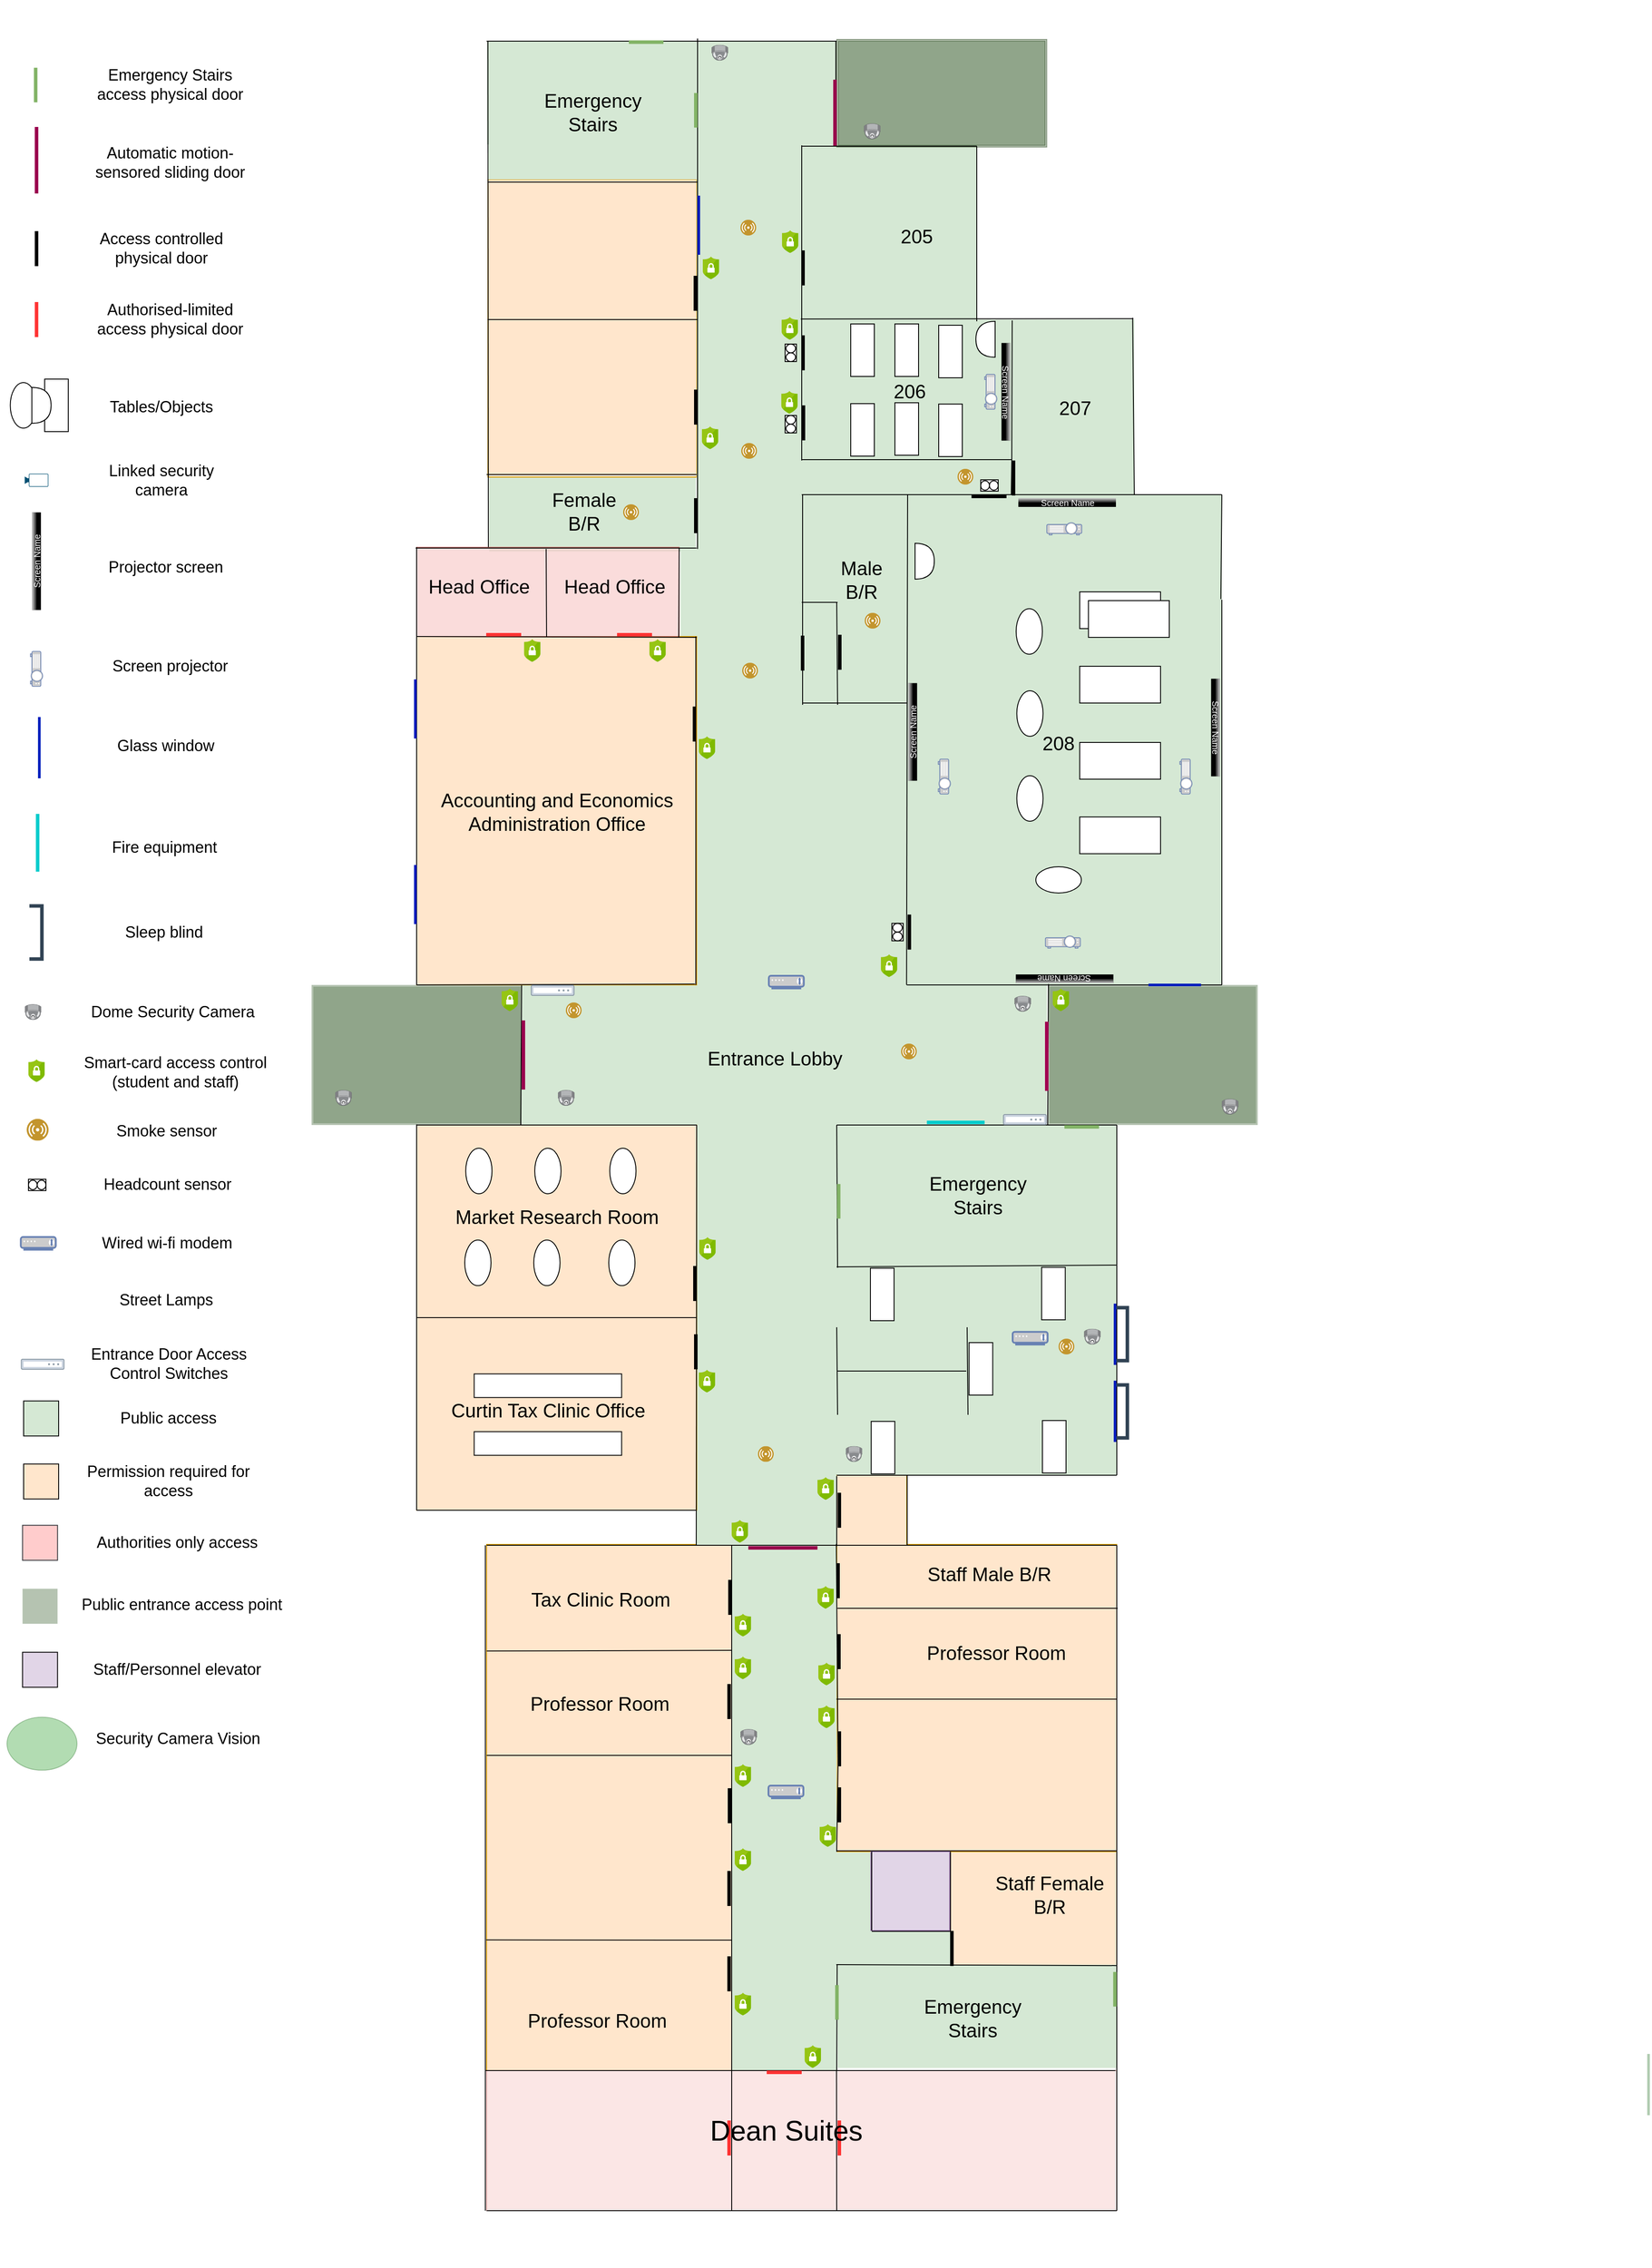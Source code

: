 <mxfile version="24.7.16" pages="3">
  <diagram name="Building407" id="dCMBrZHZ_UhN5NfpCyCJ">
    <mxGraphModel dx="2177" dy="2883" grid="1" gridSize="10" guides="1" tooltips="1" connect="1" arrows="1" fold="1" page="1" pageScale="1" pageWidth="827" pageHeight="1169" math="0" shadow="0">
      <root>
        <mxCell id="0" />
        <mxCell id="1" parent="0" />
        <mxCell id="croc7nk68DISZAEjj7JM-206" value="" style="rounded=0;whiteSpace=wrap;html=1;fillColor=#ffe6cc;strokeColor=#d79b00;" parent="1" vertex="1">
          <mxGeometry x="290" y="2070" width="190" height="130" as="geometry" />
        </mxCell>
        <mxCell id="croc7nk68DISZAEjj7JM-121" value="" style="shape=image;html=1;verticalAlign=top;verticalLabelPosition=bottom;labelBackgroundColor=#ffffff;imageAspect=0;aspect=fixed;image=https://cdn2.iconfinder.com/data/icons/boxicons-regular-vol-1/24/bx-circle-quarter-128.png;opacity=30;" parent="1" vertex="1">
          <mxGeometry x="249.5" y="2151" width="90" height="90" as="geometry" />
        </mxCell>
        <mxCell id="croc7nk68DISZAEjj7JM-212" value="" style="rounded=0;whiteSpace=wrap;html=1;fillColor=#ffe6cc;strokeColor=#d79b00;" parent="1" vertex="1">
          <mxGeometry x="160" y="1719" width="320" height="351" as="geometry" />
        </mxCell>
        <mxCell id="croc7nk68DISZAEjj7JM-216" value="" style="shape=image;html=1;verticalAlign=top;verticalLabelPosition=bottom;labelBackgroundColor=#ffffff;imageAspect=0;aspect=fixed;image=https://cdn2.iconfinder.com/data/icons/boxicons-regular-vol-1/24/bx-circle-quarter-128.png;opacity=30;rotation=90;" parent="1" vertex="1">
          <mxGeometry x="123.75" y="1956" width="90" height="90" as="geometry" />
        </mxCell>
        <mxCell id="croc7nk68DISZAEjj7JM-217" value="" style="shape=image;html=1;verticalAlign=top;verticalLabelPosition=bottom;labelBackgroundColor=#ffffff;imageAspect=0;aspect=fixed;image=https://cdn2.iconfinder.com/data/icons/boxicons-regular-vol-1/24/bx-circle-quarter-128.png;opacity=30;rotation=90;" parent="1" vertex="1">
          <mxGeometry x="124.28" y="1891.93" width="90" height="90" as="geometry" />
        </mxCell>
        <mxCell id="croc7nk68DISZAEjj7JM-157" value="" style="rounded=0;whiteSpace=wrap;html=1;fillColor=#d5e8d4;strokeColor=none;rotation=90;align=center;verticalAlign=middle;fontFamily=Helvetica;fontSize=12;fontColor=default;" parent="1" vertex="1">
          <mxGeometry x="134.94" y="2095.44" width="89.63" height="39.87" as="geometry" />
        </mxCell>
        <mxCell id="O6dEK9kbIc9V5Sh639mK-6" value="" style="rounded=0;whiteSpace=wrap;html=1;fillColor=#d5e8d4;strokeColor=none;" vertex="1" parent="1">
          <mxGeometry x="319" y="320" width="181" height="200" as="geometry" />
        </mxCell>
        <mxCell id="8fKU3kNvo_eah3kmuQMU-9" value="" style="rounded=0;whiteSpace=wrap;html=1;fillColor=#d5e8d4;strokeColor=none;rotation=90;align=center;verticalAlign=middle;fontFamily=Helvetica;fontSize=12;fontColor=default;" parent="1" vertex="1">
          <mxGeometry x="-163.54" y="422.68" width="88.86" height="235.87" as="geometry" />
        </mxCell>
        <mxCell id="croc7nk68DISZAEjj7JM-23" value="" style="rounded=0;whiteSpace=wrap;html=1;fillColor=#d5e8d4;strokeColor=none;" parent="1" vertex="1">
          <mxGeometry y="1240" width="480" height="400" as="geometry" />
        </mxCell>
        <mxCell id="croc7nk68DISZAEjj7JM-22" value="" style="endArrow=none;html=1;rounded=0;entryX=1;entryY=1;entryDx=0;entryDy=0;" parent="1" target="croc7nk68DISZAEjj7JM-23" edge="1">
          <mxGeometry width="50" height="50" relative="1" as="geometry">
            <mxPoint x="480" y="1240" as="sourcePoint" />
            <mxPoint x="480" y="1680" as="targetPoint" />
          </mxGeometry>
        </mxCell>
        <mxCell id="croc7nk68DISZAEjj7JM-50" value="" style="shape=partialRectangle;whiteSpace=wrap;html=1;bottom=1;right=1;left=1;top=0;fillColor=none;routingCenterX=-0.5;rotation=-90;strokeWidth=4;fontColor=#ffffff;strokeColor=#314354;" parent="1" vertex="1">
          <mxGeometry x="455.63" y="1561" width="60.62" height="12.25" as="geometry" />
        </mxCell>
        <mxCell id="mzHUonBrrAP12Gn4H00u-37" value="" style="shape=partialRectangle;whiteSpace=wrap;html=1;bottom=1;right=1;left=1;top=0;fillColor=none;routingCenterX=-0.5;rotation=-90;strokeWidth=4;fontColor=#ffffff;strokeColor=#314354;" parent="1" vertex="1">
          <mxGeometry x="455.63" y="1472.75" width="60.62" height="12.25" as="geometry" />
        </mxCell>
        <mxCell id="croc7nk68DISZAEjj7JM-225" value="" style="rounded=0;whiteSpace=wrap;html=1;fillColor=#d5e8d4;strokeColor=none;rotation=-180;align=center;verticalAlign=middle;fontFamily=Helvetica;fontSize=12;fontColor=default;" parent="1" vertex="1">
          <mxGeometry x="160" y="2159.13" width="130" height="39.87" as="geometry" />
        </mxCell>
        <mxCell id="croc7nk68DISZAEjj7JM-193" value="" style="shape=image;html=1;verticalAlign=top;verticalLabelPosition=bottom;labelBackgroundColor=#ffffff;imageAspect=0;aspect=fixed;image=https://cdn2.iconfinder.com/data/icons/boxicons-regular-vol-1/24/bx-circle-quarter-128.png;opacity=30;rotation=90;" parent="1" vertex="1">
          <mxGeometry x="280.08" y="482.5" width="87" height="87" as="geometry" />
        </mxCell>
        <mxCell id="croc7nk68DISZAEjj7JM-204" value="" style="rounded=0;whiteSpace=wrap;html=1;fillColor=#d5e8d4;strokeColor=none;" parent="1" vertex="1">
          <mxGeometry x="161" y="2199" width="319" height="118" as="geometry" />
        </mxCell>
        <mxCell id="mzHUonBrrAP12Gn4H00u-26" value="" style="rounded=0;whiteSpace=wrap;html=1;fillColor=#f8cecc;strokeColor=#b85450;opacity=50;" parent="1" vertex="1">
          <mxGeometry x="-240" y="2320" width="720" height="160" as="geometry" />
        </mxCell>
        <mxCell id="croc7nk68DISZAEjj7JM-197" value="" style="shape=image;html=1;verticalAlign=top;verticalLabelPosition=bottom;labelBackgroundColor=#ffffff;imageAspect=0;aspect=fixed;image=https://cdn2.iconfinder.com/data/icons/boxicons-regular-vol-1/24/bx-circle-quarter-128.png;opacity=30;rotation=90;" parent="1" vertex="1">
          <mxGeometry x="38.75" y="2281" width="90" height="90" as="geometry" />
        </mxCell>
        <mxCell id="croc7nk68DISZAEjj7JM-28" value="" style="shape=ext;double=1;rounded=0;whiteSpace=wrap;html=1;fillColor=#6d8764;fontColor=#ffffff;strokeColor=none;opacity=50;" parent="1" vertex="1">
          <mxGeometry x="-440" y="1080" width="241" height="160" as="geometry" />
        </mxCell>
        <mxCell id="croc7nk68DISZAEjj7JM-25" value="" style="rounded=0;whiteSpace=wrap;html=1;fillColor=#d5e8d4;strokeColor=none;" parent="1" vertex="1">
          <mxGeometry x="-200" y="1080" width="600" height="160" as="geometry" />
        </mxCell>
        <mxCell id="croc7nk68DISZAEjj7JM-153" value="" style="endArrow=none;html=1;rounded=0;entryX=1;entryY=1;entryDx=0;entryDy=0;" parent="1" edge="1">
          <mxGeometry width="50" height="50" relative="1" as="geometry">
            <mxPoint x="-200" y="1079" as="sourcePoint" />
            <mxPoint x="-201" y="1240" as="targetPoint" />
          </mxGeometry>
        </mxCell>
        <mxCell id="croc7nk68DISZAEjj7JM-142" value="" style="rounded=0;whiteSpace=wrap;html=1;fillColor=#d5e8d4;strokeColor=none;" parent="1" vertex="1">
          <mxGeometry x="39.75" y="1719" width="120.25" height="601" as="geometry" />
        </mxCell>
        <mxCell id="croc7nk68DISZAEjj7JM-140" value="" style="rounded=0;whiteSpace=wrap;html=1;fillColor=#ffe6cc;strokeColor=#d79b00;" parent="1" vertex="1">
          <mxGeometry x="-240" y="1719" width="280" height="601" as="geometry" />
        </mxCell>
        <mxCell id="croc7nk68DISZAEjj7JM-136" value="" style="rounded=0;whiteSpace=wrap;html=1;fillColor=#ffe6cc;strokeColor=#d79b00;" parent="1" vertex="1">
          <mxGeometry x="-238.5" y="160" width="238.5" height="340" as="geometry" />
        </mxCell>
        <mxCell id="croc7nk68DISZAEjj7JM-135" value="" style="rounded=0;whiteSpace=wrap;html=1;fillColor=#ffe6cc;strokeColor=#d79b00;" parent="1" vertex="1">
          <mxGeometry x="160" y="1640" width="80" height="80" as="geometry" />
        </mxCell>
        <mxCell id="croc7nk68DISZAEjj7JM-69" value="" style="rounded=0;whiteSpace=wrap;html=1;fillColor=#d5e8d4;strokeColor=none;" parent="1" vertex="1">
          <mxGeometry x="-0.5" y="1640" width="160.5" height="80" as="geometry" />
        </mxCell>
        <mxCell id="croc7nk68DISZAEjj7JM-79" value="" style="shape=image;html=1;verticalAlign=top;verticalLabelPosition=bottom;labelBackgroundColor=#ffffff;imageAspect=0;aspect=fixed;image=https://cdn2.iconfinder.com/data/icons/boxicons-regular-vol-1/24/bx-circle-quarter-128.png;opacity=30;rotation=0;" parent="1" vertex="1">
          <mxGeometry x="121.5" y="1651" width="90" height="90" as="geometry" />
        </mxCell>
        <mxCell id="croc7nk68DISZAEjj7JM-117" value="" style="shape=image;html=1;verticalAlign=top;verticalLabelPosition=bottom;labelBackgroundColor=#ffffff;imageAspect=0;aspect=fixed;image=https://cdn2.iconfinder.com/data/icons/boxicons-regular-vol-1/24/bx-circle-quarter-128.png;opacity=30;rotation=-90;" parent="1" vertex="1">
          <mxGeometry x="-12" y="1871" width="90" height="90" as="geometry" />
        </mxCell>
        <mxCell id="croc7nk68DISZAEjj7JM-118" value="" style="shape=image;html=1;verticalAlign=top;verticalLabelPosition=bottom;labelBackgroundColor=#ffffff;imageAspect=0;aspect=fixed;image=https://cdn2.iconfinder.com/data/icons/boxicons-regular-vol-1/24/bx-circle-quarter-128.png;opacity=30;rotation=-90;" parent="1" vertex="1">
          <mxGeometry x="-13" y="1990" width="90" height="90" as="geometry" />
        </mxCell>
        <mxCell id="croc7nk68DISZAEjj7JM-120" value="" style="shape=image;html=1;verticalAlign=top;verticalLabelPosition=bottom;labelBackgroundColor=#ffffff;imageAspect=0;aspect=fixed;image=https://cdn2.iconfinder.com/data/icons/boxicons-regular-vol-1/24/bx-circle-quarter-128.png;opacity=30;rotation=-90;" parent="1" vertex="1">
          <mxGeometry x="-12" y="2084" width="90" height="90" as="geometry" />
        </mxCell>
        <mxCell id="croc7nk68DISZAEjj7JM-119" value="" style="shape=image;html=1;verticalAlign=top;verticalLabelPosition=bottom;labelBackgroundColor=#ffffff;imageAspect=0;aspect=fixed;image=https://cdn2.iconfinder.com/data/icons/boxicons-regular-vol-1/24/bx-circle-quarter-128.png;opacity=30;rotation=-90;" parent="1" vertex="1">
          <mxGeometry x="-10" y="2182" width="90" height="90" as="geometry" />
        </mxCell>
        <mxCell id="croc7nk68DISZAEjj7JM-74" value="" style="endArrow=none;html=1;rounded=0;" parent="1" edge="1">
          <mxGeometry width="50" height="50" relative="1" as="geometry">
            <mxPoint x="-240" y="1720" as="sourcePoint" />
            <mxPoint x="480" y="1720" as="targetPoint" />
          </mxGeometry>
        </mxCell>
        <mxCell id="croc7nk68DISZAEjj7JM-123" value="" style="whiteSpace=wrap;html=1;aspect=fixed;fillColor=#e1d5e7;strokeColor=#9673a6;" parent="1" vertex="1">
          <mxGeometry x="199" y="2070" width="90" height="90" as="geometry" />
        </mxCell>
        <mxCell id="croc7nk68DISZAEjj7JM-115" value="" style="shape=image;html=1;verticalAlign=top;verticalLabelPosition=bottom;labelBackgroundColor=#ffffff;imageAspect=0;aspect=fixed;image=https://cdn2.iconfinder.com/data/icons/boxicons-regular-vol-1/24/bx-circle-quarter-128.png;opacity=30;" parent="1" vertex="1">
          <mxGeometry x="121" y="2215" width="90" height="90" as="geometry" />
        </mxCell>
        <mxCell id="mzHUonBrrAP12Gn4H00u-24" value="" style="rounded=0;whiteSpace=wrap;html=1;fillColor=#d5e8d4;strokeColor=none;" parent="1" vertex="1">
          <mxGeometry y="120" width="320" height="960" as="geometry" />
        </mxCell>
        <mxCell id="mzHUonBrrAP12Gn4H00u-27" value="" style="rounded=0;whiteSpace=wrap;html=1;fillColor=#ffe6cc;strokeColor=#d79b00;" parent="1" vertex="1">
          <mxGeometry x="-320" y="682" width="320" height="398" as="geometry" />
        </mxCell>
        <mxCell id="vpeIHx57n76zGfDnY5xr-102" value="" style="endArrow=none;html=1;rounded=0;entryX=1;entryY=1;entryDx=0;entryDy=0;" parent="1" edge="1">
          <mxGeometry width="50" height="50" relative="1" as="geometry">
            <mxPoint x="-1" y="682" as="sourcePoint" />
            <mxPoint x="-1.0" y="1080.0" as="targetPoint" />
          </mxGeometry>
        </mxCell>
        <mxCell id="mzHUonBrrAP12Gn4H00u-29" value="" style="rounded=0;whiteSpace=wrap;html=1;fillColor=#ffe6cc;strokeColor=#d79b00;" parent="1" vertex="1">
          <mxGeometry x="-320" y="1240" width="320" height="440" as="geometry" />
        </mxCell>
        <mxCell id="croc7nk68DISZAEjj7JM-104" value="" style="endArrow=none;html=1;rounded=0;exitX=1;exitY=0;exitDx=0;exitDy=0;entryX=0;entryY=1;entryDx=0;entryDy=0;" parent="1" source="mzHUonBrrAP12Gn4H00u-29" target="croc7nk68DISZAEjj7JM-69" edge="1">
          <mxGeometry width="50" height="50" relative="1" as="geometry">
            <mxPoint y="1240" as="sourcePoint" />
            <mxPoint y="2480" as="targetPoint" />
          </mxGeometry>
        </mxCell>
        <mxCell id="croc7nk68DISZAEjj7JM-71" value="" style="rounded=0;whiteSpace=wrap;html=1;fillColor=#d5e8d4;strokeColor=none;" parent="1" vertex="1">
          <mxGeometry x="320" y="520" width="280" height="560" as="geometry" />
        </mxCell>
        <mxCell id="croc7nk68DISZAEjj7JM-27" value="" style="shape=ext;double=1;rounded=0;whiteSpace=wrap;html=1;fillColor=#6d8764;fontColor=#ffffff;strokeColor=none;opacity=50;" parent="1" vertex="1">
          <mxGeometry x="401" y="1080" width="240" height="160" as="geometry" />
        </mxCell>
        <mxCell id="vpeIHx57n76zGfDnY5xr-114" value="" style="endArrow=none;html=1;rounded=0;entryX=0.733;entryY=-0.001;entryDx=0;entryDy=0;entryPerimeter=0;" parent="1" target="croc7nk68DISZAEjj7JM-25" edge="1">
          <mxGeometry width="50" height="50" relative="1" as="geometry">
            <mxPoint x="241" y="520" as="sourcePoint" />
            <mxPoint x="241" y="920" as="targetPoint" />
          </mxGeometry>
        </mxCell>
        <mxCell id="vpeIHx57n76zGfDnY5xr-14" value="" style="endArrow=none;html=1;rounded=0;" parent="1" edge="1">
          <mxGeometry width="50" height="50" relative="1" as="geometry">
            <mxPoint x="120" y="121" as="sourcePoint" />
            <mxPoint x="120" y="481" as="targetPoint" />
          </mxGeometry>
        </mxCell>
        <mxCell id="croc7nk68DISZAEjj7JM-26" value="" style="endArrow=none;html=1;rounded=0;entryX=1;entryY=1;entryDx=0;entryDy=0;" parent="1" edge="1">
          <mxGeometry width="50" height="50" relative="1" as="geometry">
            <mxPoint x="402" y="1079" as="sourcePoint" />
            <mxPoint x="401" y="1240" as="targetPoint" />
          </mxGeometry>
        </mxCell>
        <mxCell id="vpeIHx57n76zGfDnY5xr-33" value="" style="endArrow=none;html=1;rounded=0;" parent="1" edge="1">
          <mxGeometry width="50" height="50" relative="1" as="geometry">
            <mxPoint x="121" y="520" as="sourcePoint" />
            <mxPoint x="121" y="760" as="targetPoint" />
          </mxGeometry>
        </mxCell>
        <mxCell id="vpeIHx57n76zGfDnY5xr-70" value="" style="shape=image;html=1;verticalAlign=top;verticalLabelPosition=bottom;labelBackgroundColor=#ffffff;imageAspect=0;aspect=fixed;image=https://cdn2.iconfinder.com/data/icons/boxicons-regular-vol-1/24/bx-circle-quarter-128.png;opacity=30;" parent="1" vertex="1">
          <mxGeometry x="77" y="673" width="90" height="90" as="geometry" />
        </mxCell>
        <mxCell id="vpeIHx57n76zGfDnY5xr-95" value="" style="shape=image;html=1;verticalAlign=top;verticalLabelPosition=bottom;labelBackgroundColor=#ffffff;imageAspect=0;aspect=fixed;image=https://cdn2.iconfinder.com/data/icons/boxicons-regular-vol-1/24/bx-circle-quarter-128.png;opacity=30;rotation=-90;" parent="1" vertex="1">
          <mxGeometry x="-11" y="1751" width="90" height="90" as="geometry" />
        </mxCell>
        <mxCell id="croc7nk68DISZAEjj7JM-18" value="" style="shape=image;html=1;verticalAlign=top;verticalLabelPosition=bottom;labelBackgroundColor=#ffffff;imageAspect=0;aspect=fixed;image=https://cdn2.iconfinder.com/data/icons/boxicons-regular-vol-1/24/bx-circle-quarter-128.png;opacity=30;rotation=0;" parent="1" vertex="1">
          <mxGeometry x="-120" y="-44.87" width="90" height="90" as="geometry" />
        </mxCell>
        <mxCell id="mzHUonBrrAP12Gn4H00u-25" value="" style="rounded=0;whiteSpace=wrap;html=1;fillColor=#d5e8d4;strokeColor=none;" parent="1" vertex="1">
          <mxGeometry x="-240" y="2" width="400" height="118" as="geometry" />
        </mxCell>
        <mxCell id="mzHUonBrrAP12Gn4H00u-17" value="" style="shape=image;html=1;verticalAlign=top;verticalLabelPosition=bottom;labelBackgroundColor=#ffffff;imageAspect=0;aspect=fixed;image=https://cdn2.iconfinder.com/data/icons/boxicons-regular-vol-1/24/bx-circle-quarter-128.png;opacity=30;rotation=-90;" parent="1" vertex="1">
          <mxGeometry x="-49.5" y="53" width="90" height="90" as="geometry" />
        </mxCell>
        <mxCell id="vpeIHx57n76zGfDnY5xr-71" value="" style="shape=image;html=1;verticalAlign=top;verticalLabelPosition=bottom;labelBackgroundColor=#ffffff;imageAspect=0;aspect=fixed;image=https://cdn2.iconfinder.com/data/icons/boxicons-regular-vol-1/24/bx-circle-quarter-128.png;opacity=30;" parent="1" vertex="1">
          <mxGeometry x="120" y="673" width="90" height="90" as="geometry" />
        </mxCell>
        <mxCell id="mzHUonBrrAP12Gn4H00u-46" value="" style="shape=ext;double=1;rounded=0;whiteSpace=wrap;html=1;fillColor=#6d8764;fontColor=#ffffff;strokeColor=#3A5431;opacity=50;" parent="1" vertex="1">
          <mxGeometry x="160" width="240" height="123" as="geometry" />
        </mxCell>
        <mxCell id="mzHUonBrrAP12Gn4H00u-28" value="" style="rounded=0;whiteSpace=wrap;html=1;fillColor=#f8cecc;strokeColor=#b85450;opacity=70;" parent="1" vertex="1">
          <mxGeometry x="-320" y="580" width="300" height="102" as="geometry" />
        </mxCell>
        <mxCell id="vpeIHx57n76zGfDnY5xr-94" value="" style="shape=image;html=1;verticalAlign=top;verticalLabelPosition=bottom;labelBackgroundColor=#ffffff;imageAspect=0;aspect=fixed;image=https://cdn2.iconfinder.com/data/icons/boxicons-regular-vol-1/24/bx-circle-quarter-128.png;opacity=30;rotation=-180;" parent="1" vertex="1">
          <mxGeometry x="-46.5" y="1438" width="90" height="90" as="geometry" />
        </mxCell>
        <mxCell id="vpeIHx57n76zGfDnY5xr-93" value="" style="shape=image;html=1;verticalAlign=top;verticalLabelPosition=bottom;labelBackgroundColor=#ffffff;imageAspect=0;aspect=fixed;image=https://cdn2.iconfinder.com/data/icons/boxicons-regular-vol-1/24/bx-circle-quarter-128.png;opacity=30;rotation=-90;" parent="1" vertex="1">
          <mxGeometry x="-47.5" y="1394" width="90" height="90" as="geometry" />
        </mxCell>
        <mxCell id="vpeIHx57n76zGfDnY5xr-77" value="" style="shape=image;html=1;verticalAlign=top;verticalLabelPosition=bottom;labelBackgroundColor=#ffffff;imageAspect=0;aspect=fixed;image=https://cdn2.iconfinder.com/data/icons/boxicons-regular-vol-1/24/bx-circle-quarter-128.png;opacity=30;rotation=-90;" parent="1" vertex="1">
          <mxGeometry x="-99" y="635" width="90" height="90" as="geometry" />
        </mxCell>
        <mxCell id="vpeIHx57n76zGfDnY5xr-78" value="" style="shape=image;html=1;verticalAlign=top;verticalLabelPosition=bottom;labelBackgroundColor=#ffffff;imageAspect=0;aspect=fixed;image=https://cdn2.iconfinder.com/data/icons/boxicons-regular-vol-1/24/bx-circle-quarter-128.png;opacity=30;rotation=-90;" parent="1" vertex="1">
          <mxGeometry x="-48" y="755" width="90" height="90" as="geometry" />
        </mxCell>
        <mxCell id="vpeIHx57n76zGfDnY5xr-67" value="" style="shape=image;html=1;verticalAlign=top;verticalLabelPosition=bottom;labelBackgroundColor=#ffffff;imageAspect=0;aspect=fixed;image=https://cdn2.iconfinder.com/data/icons/boxicons-regular-vol-1/24/bx-circle-quarter-128.png;opacity=30;" parent="1" vertex="1">
          <mxGeometry x="77.5" y="233" width="90" height="90" as="geometry" />
        </mxCell>
        <mxCell id="vpeIHx57n76zGfDnY5xr-69" value="" style="shape=image;html=1;verticalAlign=top;verticalLabelPosition=bottom;labelBackgroundColor=#ffffff;imageAspect=0;aspect=fixed;image=https://cdn2.iconfinder.com/data/icons/boxicons-regular-vol-1/24/bx-circle-quarter-128.png;opacity=30;rotation=-90;" parent="1" vertex="1">
          <mxGeometry x="-49" y="516" width="90" height="90" as="geometry" />
        </mxCell>
        <mxCell id="vpeIHx57n76zGfDnY5xr-68" value="" style="shape=image;html=1;verticalAlign=top;verticalLabelPosition=bottom;labelBackgroundColor=#ffffff;imageAspect=0;aspect=fixed;image=https://cdn2.iconfinder.com/data/icons/boxicons-regular-vol-1/24/bx-circle-quarter-128.png;opacity=30;rotation=-90;" parent="1" vertex="1">
          <mxGeometry x="-47.5" y="393" width="90" height="90" as="geometry" />
        </mxCell>
        <mxCell id="vpeIHx57n76zGfDnY5xr-5" value="" style="endArrow=none;html=1;rounded=0;" parent="1" edge="1">
          <mxGeometry width="50" height="50" relative="1" as="geometry">
            <mxPoint x="-240" y="2" as="sourcePoint" />
            <mxPoint x="160" y="2" as="targetPoint" />
          </mxGeometry>
        </mxCell>
        <mxCell id="vpeIHx57n76zGfDnY5xr-7" value="" style="endArrow=none;html=1;rounded=0;" parent="1" edge="1">
          <mxGeometry width="50" height="50" relative="1" as="geometry">
            <mxPoint x="159" y="2" as="sourcePoint" />
            <mxPoint x="159" y="52" as="targetPoint" />
          </mxGeometry>
        </mxCell>
        <mxCell id="vpeIHx57n76zGfDnY5xr-9" value="" style="line;strokeWidth=4;html=1;perimeter=backbonePerimeter;points=[];outlineConnect=0;rotation=90;strokeColor=#99004D;fillColor=#f5f5f5;fontColor=#333333;" parent="1" vertex="1">
          <mxGeometry x="120" y="79" width="76" height="10" as="geometry" />
        </mxCell>
        <mxCell id="vpeIHx57n76zGfDnY5xr-11" value="" style="endArrow=none;html=1;rounded=0;" parent="1" edge="1">
          <mxGeometry width="50" height="50" relative="1" as="geometry">
            <mxPoint x="120" y="122" as="sourcePoint" />
            <mxPoint x="320" y="122" as="targetPoint" />
          </mxGeometry>
        </mxCell>
        <mxCell id="vpeIHx57n76zGfDnY5xr-12" value="" style="endArrow=none;html=1;rounded=0;" parent="1" edge="1">
          <mxGeometry width="50" height="50" relative="1" as="geometry">
            <mxPoint x="600" y="640" as="sourcePoint" />
            <mxPoint x="600" y="1080" as="targetPoint" />
          </mxGeometry>
        </mxCell>
        <mxCell id="vpeIHx57n76zGfDnY5xr-13" value="" style="endArrow=none;html=1;rounded=0;" parent="1" edge="1">
          <mxGeometry width="50" height="50" relative="1" as="geometry">
            <mxPoint x="1" y="-1" as="sourcePoint" />
            <mxPoint x="1" y="582" as="targetPoint" />
          </mxGeometry>
        </mxCell>
        <mxCell id="vpeIHx57n76zGfDnY5xr-18" value="" style="line;strokeWidth=4;html=1;perimeter=backbonePerimeter;points=[];outlineConnect=0;rotation=90;strokeColor=#000000;" parent="1" vertex="1">
          <mxGeometry x="101.5" y="256" width="40" height="10" as="geometry" />
        </mxCell>
        <mxCell id="vpeIHx57n76zGfDnY5xr-22" value="" style="endArrow=none;html=1;rounded=0;entryX=0;entryY=1;entryDx=0;entryDy=0;" parent="1" target="mzHUonBrrAP12Gn4H00u-27" edge="1">
          <mxGeometry width="50" height="50" relative="1" as="geometry">
            <mxPoint x="-320" y="580" as="sourcePoint" />
            <mxPoint x="-300" y="1530" as="targetPoint" />
          </mxGeometry>
        </mxCell>
        <mxCell id="vpeIHx57n76zGfDnY5xr-23" value="" style="endArrow=none;html=1;rounded=0;" parent="1" edge="1">
          <mxGeometry width="50" height="50" relative="1" as="geometry">
            <mxPoint x="-240" y="497" as="sourcePoint" />
            <mxPoint y="497" as="targetPoint" />
          </mxGeometry>
        </mxCell>
        <mxCell id="vpeIHx57n76zGfDnY5xr-24" value="" style="line;strokeWidth=4;html=1;perimeter=backbonePerimeter;points=[];outlineConnect=0;rotation=90;strokeColor=default;" parent="1" vertex="1">
          <mxGeometry x="-21" y="415" width="40" height="10" as="geometry" />
        </mxCell>
        <mxCell id="vpeIHx57n76zGfDnY5xr-28" value="" style="line;strokeWidth=4;html=1;perimeter=backbonePerimeter;points=[];outlineConnect=0;rotation=90;strokeColor=#000000;" parent="1" vertex="1">
          <mxGeometry x="-21" y="539" width="40" height="10" as="geometry" />
        </mxCell>
        <mxCell id="vpeIHx57n76zGfDnY5xr-30" value="" style="endArrow=none;html=1;rounded=0;" parent="1" edge="1">
          <mxGeometry width="50" height="50" relative="1" as="geometry">
            <mxPoint x="-321" y="581" as="sourcePoint" />
            <mxPoint y="581" as="targetPoint" />
          </mxGeometry>
        </mxCell>
        <mxCell id="vpeIHx57n76zGfDnY5xr-31" value="" style="endArrow=none;html=1;rounded=0;" parent="1" edge="1">
          <mxGeometry width="50" height="50" relative="1" as="geometry">
            <mxPoint x="121" y="758" as="sourcePoint" />
            <mxPoint x="241" y="758" as="targetPoint" />
          </mxGeometry>
        </mxCell>
        <mxCell id="vpeIHx57n76zGfDnY5xr-32" value="" style="endArrow=none;html=1;rounded=0;" parent="1" edge="1">
          <mxGeometry width="50" height="50" relative="1" as="geometry">
            <mxPoint x="120" y="643" as="sourcePoint" />
            <mxPoint x="161" y="643" as="targetPoint" />
          </mxGeometry>
        </mxCell>
        <mxCell id="vpeIHx57n76zGfDnY5xr-37" value="" style="endArrow=none;html=1;rounded=0;exitX=0;exitY=1;exitDx=0;exitDy=0;" parent="1" source="mzHUonBrrAP12Gn4H00u-27" edge="1">
          <mxGeometry width="50" height="50" relative="1" as="geometry">
            <mxPoint x="-202" y="1079" as="sourcePoint" />
            <mxPoint x="-2" y="1079" as="targetPoint" />
          </mxGeometry>
        </mxCell>
        <mxCell id="vpeIHx57n76zGfDnY5xr-39" value="" style="line;strokeWidth=4;html=1;perimeter=backbonePerimeter;points=[];outlineConnect=0;rotation=90;strokeColor=#A10050;" parent="1" vertex="1">
          <mxGeometry x="360.5" y="1156.5" width="79" height="10" as="geometry" />
        </mxCell>
        <mxCell id="vpeIHx57n76zGfDnY5xr-40" value="" style="endArrow=none;html=1;rounded=0;" parent="1" edge="1">
          <mxGeometry width="50" height="50" relative="1" as="geometry">
            <mxPoint x="160" y="1240" as="sourcePoint" />
            <mxPoint x="480" y="1240" as="targetPoint" />
          </mxGeometry>
        </mxCell>
        <mxCell id="vpeIHx57n76zGfDnY5xr-41" value="" style="endArrow=none;html=1;rounded=0;exitX=0.5;exitY=1;exitDx=0;exitDy=0;" parent="1" source="croc7nk68DISZAEjj7JM-28" edge="1">
          <mxGeometry width="50" height="50" relative="1" as="geometry">
            <mxPoint x="-200" y="1240" as="sourcePoint" />
            <mxPoint y="1240" as="targetPoint" />
          </mxGeometry>
        </mxCell>
        <mxCell id="vpeIHx57n76zGfDnY5xr-42" value="" style="line;strokeWidth=4;html=1;perimeter=backbonePerimeter;points=[];outlineConnect=0;rotation=90;strokeColor=#99004D;" parent="1" vertex="1">
          <mxGeometry x="-237.5" y="1155" width="79" height="10" as="geometry" />
        </mxCell>
        <mxCell id="vpeIHx57n76zGfDnY5xr-43" value="" style="endArrow=none;html=1;rounded=0;" parent="1" edge="1">
          <mxGeometry width="50" height="50" relative="1" as="geometry">
            <mxPoint x="40" y="1720" as="sourcePoint" />
            <mxPoint x="40" y="2480" as="targetPoint" />
          </mxGeometry>
        </mxCell>
        <mxCell id="vpeIHx57n76zGfDnY5xr-44" value="" style="endArrow=none;html=1;rounded=0;" parent="1" edge="1">
          <mxGeometry width="50" height="50" relative="1" as="geometry">
            <mxPoint x="-320" y="1460" as="sourcePoint" />
            <mxPoint y="1460" as="targetPoint" />
          </mxGeometry>
        </mxCell>
        <mxCell id="vpeIHx57n76zGfDnY5xr-45" value="" style="endArrow=none;html=1;rounded=0;exitX=0;exitY=1;exitDx=0;exitDy=0;" parent="1" edge="1">
          <mxGeometry width="50" height="50" relative="1" as="geometry">
            <mxPoint x="-320" y="1680" as="sourcePoint" />
            <mxPoint y="1680" as="targetPoint" />
          </mxGeometry>
        </mxCell>
        <mxCell id="vpeIHx57n76zGfDnY5xr-47" value="" style="endArrow=none;html=1;rounded=0;entryX=1;entryY=1;entryDx=0;entryDy=0;" parent="1" edge="1">
          <mxGeometry width="50" height="50" relative="1" as="geometry">
            <mxPoint x="-240" y="2480" as="sourcePoint" />
            <mxPoint x="480" y="2480" as="targetPoint" />
          </mxGeometry>
        </mxCell>
        <mxCell id="vpeIHx57n76zGfDnY5xr-48" value="" style="endArrow=none;html=1;rounded=0;entryX=1;entryY=0.584;entryDx=0;entryDy=0;entryPerimeter=0;" parent="1" edge="1" target="croc7nk68DISZAEjj7JM-142" source="croc7nk68DISZAEjj7JM-194">
          <mxGeometry width="50" height="50" relative="1" as="geometry">
            <mxPoint x="159.54" y="1718.5" as="sourcePoint" />
            <mxPoint x="160" y="2040" as="targetPoint" />
          </mxGeometry>
        </mxCell>
        <mxCell id="vpeIHx57n76zGfDnY5xr-51" value="" style="endArrow=none;html=1;rounded=0;" parent="1" edge="1">
          <mxGeometry width="50" height="50" relative="1" as="geometry">
            <mxPoint x="-240" y="1840.79" as="sourcePoint" />
            <mxPoint x="40" y="1840" as="targetPoint" />
          </mxGeometry>
        </mxCell>
        <mxCell id="vpeIHx57n76zGfDnY5xr-54" value="" style="endArrow=none;html=1;rounded=0;" parent="1" edge="1">
          <mxGeometry width="50" height="50" relative="1" as="geometry">
            <mxPoint x="160" y="2069" as="sourcePoint" />
            <mxPoint x="480" y="2069" as="targetPoint" />
          </mxGeometry>
        </mxCell>
        <mxCell id="vpeIHx57n76zGfDnY5xr-55" value="" style="endArrow=none;html=1;rounded=0;" parent="1" edge="1">
          <mxGeometry width="50" height="50" relative="1" as="geometry">
            <mxPoint x="160.75" y="1792" as="sourcePoint" />
            <mxPoint x="481" y="1792" as="targetPoint" />
          </mxGeometry>
        </mxCell>
        <mxCell id="vpeIHx57n76zGfDnY5xr-56" value="" style="endArrow=none;html=1;rounded=0;" parent="1" edge="1">
          <mxGeometry width="50" height="50" relative="1" as="geometry">
            <mxPoint x="160" y="1471" as="sourcePoint" />
            <mxPoint x="161" y="1571" as="targetPoint" />
          </mxGeometry>
        </mxCell>
        <mxCell id="vpeIHx57n76zGfDnY5xr-57" value="" style="endArrow=none;html=1;rounded=0;" parent="1" edge="1">
          <mxGeometry width="50" height="50" relative="1" as="geometry">
            <mxPoint x="308" y="1521" as="sourcePoint" />
            <mxPoint x="160" y="1521" as="targetPoint" />
          </mxGeometry>
        </mxCell>
        <mxCell id="vpeIHx57n76zGfDnY5xr-74" value="" style="endArrow=none;html=1;rounded=0;exitX=0;exitY=0;exitDx=0;exitDy=0;" parent="1" source="mzHUonBrrAP12Gn4H00u-27" edge="1">
          <mxGeometry width="50" height="50" relative="1" as="geometry">
            <mxPoint x="-200" y="682.52" as="sourcePoint" />
            <mxPoint y="683" as="targetPoint" />
          </mxGeometry>
        </mxCell>
        <mxCell id="vpeIHx57n76zGfDnY5xr-75" value="" style="line;strokeWidth=4;html=1;perimeter=backbonePerimeter;points=[];outlineConnect=0;rotation=0;strokeColor=#FF3333;fillColor=#000000;" parent="1" vertex="1">
          <mxGeometry x="-91" y="675" width="40" height="10" as="geometry" />
        </mxCell>
        <mxCell id="vpeIHx57n76zGfDnY5xr-79" value="" style="line;strokeWidth=4;html=1;perimeter=backbonePerimeter;points=[];outlineConnect=0;rotation=90;strokeColor=#000000;fillColor=#000000;" parent="1" vertex="1">
          <mxGeometry x="-22.5" y="777" width="40" height="10" as="geometry" />
        </mxCell>
        <mxCell id="vpeIHx57n76zGfDnY5xr-80" value="" style="line;strokeWidth=4;html=1;perimeter=backbonePerimeter;points=[];outlineConnect=0;rotation=90;strokeColor=#000000;fillColor=#000000;" parent="1" vertex="1">
          <mxGeometry x="-22" y="1416" width="40" height="10" as="geometry" />
        </mxCell>
        <mxCell id="vpeIHx57n76zGfDnY5xr-81" value="" style="line;strokeWidth=4;html=1;perimeter=backbonePerimeter;points=[];outlineConnect=0;rotation=90;strokeColor=#000000;fillColor=#000000;" parent="1" vertex="1">
          <mxGeometry x="-21" y="1494" width="40" height="10" as="geometry" />
        </mxCell>
        <mxCell id="vpeIHx57n76zGfDnY5xr-82" value="" style="line;strokeWidth=4;html=1;perimeter=backbonePerimeter;points=[];outlineConnect=0;rotation=90;strokeColor=#99004D;" parent="1" vertex="1">
          <mxGeometry x="-792.25" y="133" width="76" height="10" as="geometry" />
        </mxCell>
        <mxCell id="vpeIHx57n76zGfDnY5xr-83" value="" style="line;strokeWidth=4;html=1;perimeter=backbonePerimeter;points=[];outlineConnect=0;rotation=90;strokeColor=#000000;" parent="1" vertex="1">
          <mxGeometry x="-774.25" y="234" width="40" height="10" as="geometry" />
        </mxCell>
        <mxCell id="vpeIHx57n76zGfDnY5xr-84" value="" style="line;strokeWidth=4;html=1;perimeter=backbonePerimeter;points=[];outlineConnect=0;rotation=-90;strokeColor=#FF3333;fillColor=#000000;" parent="1" vertex="1">
          <mxGeometry x="-774.25" y="315" width="40" height="10" as="geometry" />
        </mxCell>
        <mxCell id="vpeIHx57n76zGfDnY5xr-86" value="" style="line;strokeWidth=4;html=1;perimeter=backbonePerimeter;points=[];outlineConnect=0;rotation=90;strokeColor=#000000;fillColor=#000000;" parent="1" vertex="1">
          <mxGeometry x="18" y="1771" width="40" height="17" as="geometry" />
        </mxCell>
        <mxCell id="vpeIHx57n76zGfDnY5xr-87" value="" style="line;strokeWidth=4;html=1;perimeter=backbonePerimeter;points=[];outlineConnect=0;rotation=90;strokeColor=#000000;fillColor=#000000;" parent="1" vertex="1">
          <mxGeometry x="17" y="1890" width="40" height="17" as="geometry" />
        </mxCell>
        <mxCell id="vpeIHx57n76zGfDnY5xr-88" value="" style="line;strokeWidth=4;html=1;perimeter=backbonePerimeter;points=[];outlineConnect=0;rotation=90;strokeColor=#000000;fillColor=#000000;" parent="1" vertex="1">
          <mxGeometry x="17.5" y="2009" width="40" height="17" as="geometry" />
        </mxCell>
        <mxCell id="vpeIHx57n76zGfDnY5xr-90" value="" style="line;strokeWidth=4;html=1;perimeter=backbonePerimeter;points=[];outlineConnect=0;rotation=90;strokeColor=#000000;fillColor=#000000;" parent="1" vertex="1">
          <mxGeometry x="141.5" y="1752" width="40" height="17" as="geometry" />
        </mxCell>
        <mxCell id="vpeIHx57n76zGfDnY5xr-91" value="" style="line;strokeWidth=4;html=1;perimeter=backbonePerimeter;points=[];outlineConnect=0;rotation=90;strokeColor=#000000;fillColor=#000000;" parent="1" vertex="1">
          <mxGeometry x="142.5" y="1833" width="40" height="17" as="geometry" />
        </mxCell>
        <mxCell id="vpeIHx57n76zGfDnY5xr-97" value="" style="endArrow=none;html=1;rounded=0;" parent="1" edge="1">
          <mxGeometry width="50" height="50" relative="1" as="geometry">
            <mxPoint x="120" y="520" as="sourcePoint" />
            <mxPoint x="600" y="520" as="targetPoint" />
          </mxGeometry>
        </mxCell>
        <mxCell id="vpeIHx57n76zGfDnY5xr-98" value="" style="endArrow=none;html=1;rounded=0;" parent="1" edge="1">
          <mxGeometry width="50" height="50" relative="1" as="geometry">
            <mxPoint x="120" y="480" as="sourcePoint" />
            <mxPoint x="360" y="480" as="targetPoint" />
          </mxGeometry>
        </mxCell>
        <mxCell id="vpeIHx57n76zGfDnY5xr-101" value="" style="endArrow=none;html=1;rounded=0;" parent="1" edge="1">
          <mxGeometry width="50" height="50" relative="1" as="geometry">
            <mxPoint x="-20" y="581" as="sourcePoint" />
            <mxPoint x="-20.5" y="683" as="targetPoint" />
          </mxGeometry>
        </mxCell>
        <mxCell id="vpeIHx57n76zGfDnY5xr-107" value="" style="ellipse;whiteSpace=wrap;html=1;rotation=90;" parent="1" vertex="1">
          <mxGeometry x="354.75" y="755" width="52" height="30" as="geometry" />
        </mxCell>
        <mxCell id="vpeIHx57n76zGfDnY5xr-108" value="" style="shape=or;whiteSpace=wrap;html=1;" parent="1" vertex="1">
          <mxGeometry x="249.5" y="575.5" width="22" height="41" as="geometry" />
        </mxCell>
        <mxCell id="vpeIHx57n76zGfDnY5xr-110" value="" style="points=[[0,0.5,0],[0.19,0.02,0],[0.59,0,0],[0.985,0.02,0],[1,0.5,0],[0.985,0.98,0],[0.59,1,0],[0.19,0.98,0]];verticalLabelPosition=bottom;sketch=0;html=1;verticalAlign=top;aspect=fixed;align=center;pointerEvents=1;shape=mxgraph.cisco19.camera;fillColor=#005073;strokeColor=none;" parent="1" vertex="1">
          <mxGeometry x="-767.75" y="496" width="27" height="15" as="geometry" />
        </mxCell>
        <mxCell id="vpeIHx57n76zGfDnY5xr-111" value="" style="fontColor=#0066CC;verticalAlign=top;verticalLabelPosition=bottom;labelPosition=center;align=center;html=1;outlineConnect=0;fillColor=#CCCCCC;strokeColor=#6881B3;gradientColor=none;gradientDirection=north;strokeWidth=2;shape=mxgraph.networks.video_projector;rotation=90;" parent="1" vertex="1">
          <mxGeometry x="263" y="835" width="40" height="14" as="geometry" />
        </mxCell>
        <mxCell id="vpeIHx57n76zGfDnY5xr-112" value="Screen Name" style="strokeWidth=1;html=1;shadow=0;dashed=0;shape=mxgraph.ios.iScreenNameBar;fillColor2=#000000;fillColor3=#ffffff;buttonText=;fontColor=#ffffff;fontSize=10;whiteSpace=wrap;align=center;sketch=0;rotation=-90;" parent="1" vertex="1">
          <mxGeometry x="191.08" y="786" width="111.5" height="10" as="geometry" />
        </mxCell>
        <mxCell id="vpeIHx57n76zGfDnY5xr-117" value="Screen Name" style="strokeWidth=1;html=1;shadow=0;dashed=0;shape=mxgraph.ios.iScreenNameBar;fillColor2=#000000;fillColor3=#ffffff;buttonText=;fontColor=#ffffff;fontSize=10;whiteSpace=wrap;align=center;sketch=0;rotation=90;" parent="1" vertex="1">
          <mxGeometry x="537" y="781" width="111.5" height="10" as="geometry" />
        </mxCell>
        <mxCell id="mzHUonBrrAP12Gn4H00u-1" value="" style="shape=image;html=1;verticalAlign=top;verticalLabelPosition=bottom;labelBackgroundColor=#ffffff;imageAspect=0;aspect=fixed;image=https://cdn2.iconfinder.com/data/icons/boxicons-regular-vol-1/24/bx-circle-quarter-128.png;opacity=30;" parent="1" vertex="1">
          <mxGeometry x="-795.25" y="212" width="90" height="90" as="geometry" />
        </mxCell>
        <mxCell id="mzHUonBrrAP12Gn4H00u-2" value="Screen Name" style="strokeWidth=1;html=1;shadow=0;dashed=0;shape=mxgraph.ios.iScreenNameBar;fillColor2=#000000;fillColor3=#ffffff;buttonText=;fontColor=#ffffff;fontSize=10;whiteSpace=wrap;align=center;sketch=0;rotation=-90;" parent="1" vertex="1">
          <mxGeometry x="-810" y="591" width="111.5" height="10" as="geometry" />
        </mxCell>
        <mxCell id="mzHUonBrrAP12Gn4H00u-3" value="" style="fontColor=#0066CC;verticalAlign=top;verticalLabelPosition=bottom;labelPosition=center;align=center;html=1;outlineConnect=0;fillColor=#CCCCCC;strokeColor=#6881B3;gradientColor=none;gradientDirection=north;strokeWidth=2;shape=mxgraph.networks.video_projector;rotation=90;" parent="1" vertex="1">
          <mxGeometry x="-774.25" y="712" width="40" height="14" as="geometry" />
        </mxCell>
        <mxCell id="mzHUonBrrAP12Gn4H00u-4" value="&lt;font style=&quot;font-size: 18px;&quot;&gt;Automatic motion-sensored sliding door&lt;/font&gt;" style="text;html=1;align=center;verticalAlign=middle;whiteSpace=wrap;rounded=0;" parent="1" vertex="1">
          <mxGeometry x="-693.25" y="126" width="183.25" height="30" as="geometry" />
        </mxCell>
        <mxCell id="mzHUonBrrAP12Gn4H00u-5" value="&lt;font style=&quot;font-size: 18px;&quot;&gt;Access controlled physical door&lt;/font&gt;" style="text;html=1;align=center;verticalAlign=middle;whiteSpace=wrap;rounded=0;" parent="1" vertex="1">
          <mxGeometry x="-693.25" y="224" width="163.25" height="30" as="geometry" />
        </mxCell>
        <mxCell id="mzHUonBrrAP12Gn4H00u-6" value="&lt;font style=&quot;font-size: 18px;&quot;&gt;Authorised-limited access physical door&lt;/font&gt;" style="text;html=1;align=center;verticalAlign=middle;whiteSpace=wrap;rounded=0;" parent="1" vertex="1">
          <mxGeometry x="-693.25" y="305" width="183.25" height="30" as="geometry" />
        </mxCell>
        <mxCell id="mzHUonBrrAP12Gn4H00u-8" value="&lt;font style=&quot;font-size: 18px;&quot;&gt;Linked security camera&lt;/font&gt;" style="text;html=1;align=center;verticalAlign=middle;whiteSpace=wrap;rounded=0;" parent="1" vertex="1">
          <mxGeometry x="-693.25" y="488.5" width="163.25" height="30" as="geometry" />
        </mxCell>
        <mxCell id="mzHUonBrrAP12Gn4H00u-9" value="&lt;font style=&quot;font-size: 18px;&quot;&gt;Projector screen&lt;/font&gt;" style="text;html=1;align=center;verticalAlign=middle;whiteSpace=wrap;rounded=0;" parent="1" vertex="1">
          <mxGeometry x="-693.25" y="588" width="173.25" height="30" as="geometry" />
        </mxCell>
        <mxCell id="mzHUonBrrAP12Gn4H00u-10" value="&lt;font style=&quot;font-size: 18px;&quot;&gt;Screen projector&lt;/font&gt;" style="text;html=1;align=center;verticalAlign=middle;whiteSpace=wrap;rounded=0;" parent="1" vertex="1">
          <mxGeometry x="-693.25" y="701" width="183.25" height="30" as="geometry" />
        </mxCell>
        <mxCell id="mzHUonBrrAP12Gn4H00u-11" value="" style="endArrow=none;html=1;rounded=0;" parent="1" edge="1">
          <mxGeometry width="50" height="50" relative="1" as="geometry">
            <mxPoint x="-239" y="163" as="sourcePoint" />
            <mxPoint x="1" y="163" as="targetPoint" />
          </mxGeometry>
        </mxCell>
        <mxCell id="mzHUonBrrAP12Gn4H00u-13" value="" style="line;strokeWidth=4;html=1;perimeter=backbonePerimeter;points=[];outlineConnect=0;rotation=90;strokeColor=#82b366;fillColor=#d5e8d4;" parent="1" vertex="1">
          <mxGeometry x="-775" y="49" width="39.5" height="6.25" as="geometry" />
        </mxCell>
        <mxCell id="mzHUonBrrAP12Gn4H00u-14" value="&lt;font style=&quot;font-size: 18px;&quot;&gt;Emergency Stairs access physical door&lt;/font&gt;" style="text;html=1;align=center;verticalAlign=middle;whiteSpace=wrap;rounded=0;" parent="1" vertex="1">
          <mxGeometry x="-693.25" y="37.13" width="183.25" height="30" as="geometry" />
        </mxCell>
        <mxCell id="mzHUonBrrAP12Gn4H00u-12" value="" style="line;strokeWidth=4;html=1;perimeter=backbonePerimeter;points=[];outlineConnect=0;rotation=90;strokeColor=#82b366;fillColor=#d5e8d4;" parent="1" vertex="1">
          <mxGeometry x="-20.75" y="77.87" width="39.5" height="6.25" as="geometry" />
        </mxCell>
        <mxCell id="mzHUonBrrAP12Gn4H00u-16" value="" style="shape=image;html=1;verticalAlign=top;verticalLabelPosition=bottom;labelBackgroundColor=#ffffff;imageAspect=0;aspect=fixed;image=https://cdn2.iconfinder.com/data/icons/boxicons-regular-vol-1/24/bx-circle-quarter-128.png;opacity=30;" parent="1" vertex="1">
          <mxGeometry x="-795.25" y="24" width="90" height="90" as="geometry" />
        </mxCell>
        <mxCell id="mzHUonBrrAP12Gn4H00u-19" value="" style="endArrow=none;html=1;rounded=0;" parent="1" edge="1">
          <mxGeometry width="50" height="50" relative="1" as="geometry">
            <mxPoint x="160" y="1402" as="sourcePoint" />
            <mxPoint x="480" y="1400" as="targetPoint" />
          </mxGeometry>
        </mxCell>
        <mxCell id="mzHUonBrrAP12Gn4H00u-20" value="" style="endArrow=none;html=1;rounded=0;" parent="1" edge="1">
          <mxGeometry width="50" height="50" relative="1" as="geometry">
            <mxPoint x="160" y="1240" as="sourcePoint" />
            <mxPoint x="161" y="1403" as="targetPoint" />
          </mxGeometry>
        </mxCell>
        <mxCell id="mzHUonBrrAP12Gn4H00u-21" value="" style="shape=image;html=1;verticalAlign=top;verticalLabelPosition=bottom;labelBackgroundColor=#ffffff;imageAspect=0;aspect=fixed;image=https://cdn2.iconfinder.com/data/icons/boxicons-regular-vol-1/24/bx-circle-quarter-128.png;opacity=30;" parent="1" vertex="1">
          <mxGeometry x="122" y="1299" width="90" height="90" as="geometry" />
        </mxCell>
        <mxCell id="mzHUonBrrAP12Gn4H00u-33" value="" style="endArrow=none;html=1;rounded=0;strokeWidth=3;fillColor=#008a00;strokeColor=#005700;opacity=30;" parent="1" edge="1">
          <mxGeometry width="50" height="50" relative="1" as="geometry">
            <mxPoint x="1087.55" y="2371" as="sourcePoint" />
            <mxPoint x="1087.55" y="2301" as="targetPoint" />
          </mxGeometry>
        </mxCell>
        <mxCell id="mzHUonBrrAP12Gn4H00u-34" value="" style="endArrow=none;html=1;rounded=0;strokeWidth=3;fillColor=#0050ef;strokeColor=#001DBC;" parent="1" edge="1">
          <mxGeometry width="50" height="50" relative="1" as="geometry">
            <mxPoint x="478.0" y="1602" as="sourcePoint" />
            <mxPoint x="478.0" y="1532" as="targetPoint" />
          </mxGeometry>
        </mxCell>
        <mxCell id="mzHUonBrrAP12Gn4H00u-35" value="" style="endArrow=none;html=1;rounded=0;strokeWidth=3;fillColor=#0050ef;strokeColor=#001DBC;" parent="1" edge="1">
          <mxGeometry width="50" height="50" relative="1" as="geometry">
            <mxPoint x="-751.08" y="844" as="sourcePoint" />
            <mxPoint x="-751.08" y="774" as="targetPoint" />
          </mxGeometry>
        </mxCell>
        <mxCell id="mzHUonBrrAP12Gn4H00u-36" value="&lt;font style=&quot;font-size: 18px;&quot;&gt;Glass window&lt;/font&gt;" style="text;html=1;align=center;verticalAlign=middle;whiteSpace=wrap;rounded=0;" parent="1" vertex="1">
          <mxGeometry x="-693.25" y="792" width="173.25" height="30" as="geometry" />
        </mxCell>
        <mxCell id="mzHUonBrrAP12Gn4H00u-41" value="" style="shape=partialRectangle;whiteSpace=wrap;html=1;bottom=1;right=1;left=1;top=0;fillColor=none;routingCenterX=-0.5;rotation=-90;strokeWidth=4;fontColor=#ffffff;strokeColor=#314354;" parent="1" vertex="1">
          <mxGeometry x="-784.56" y="1013.93" width="60.62" height="12.25" as="geometry" />
        </mxCell>
        <mxCell id="mzHUonBrrAP12Gn4H00u-42" value="&lt;font style=&quot;font-size: 18px;&quot;&gt;Sleep blind&lt;/font&gt;" style="text;html=1;align=center;verticalAlign=middle;whiteSpace=wrap;rounded=0;" parent="1" vertex="1">
          <mxGeometry x="-697.25" y="1005.06" width="177.25" height="30" as="geometry" />
        </mxCell>
        <mxCell id="croc7nk68DISZAEjj7JM-2" value="" style="ellipse;whiteSpace=wrap;html=1;rotation=90;" parent="1" vertex="1">
          <mxGeometry x="354.75" y="852" width="52" height="30" as="geometry" />
        </mxCell>
        <mxCell id="croc7nk68DISZAEjj7JM-3" value="" style="endArrow=none;html=1;rounded=0;" parent="1" edge="1">
          <mxGeometry width="50" height="50" relative="1" as="geometry">
            <mxPoint x="160" y="643" as="sourcePoint" />
            <mxPoint x="161" y="760" as="targetPoint" />
          </mxGeometry>
        </mxCell>
        <mxCell id="croc7nk68DISZAEjj7JM-4" value="" style="endArrow=none;html=1;rounded=0;" parent="1" edge="1">
          <mxGeometry width="50" height="50" relative="1" as="geometry">
            <mxPoint x="360" y="480" as="sourcePoint" />
            <mxPoint x="359.41" y="520.5" as="targetPoint" />
          </mxGeometry>
        </mxCell>
        <mxCell id="croc7nk68DISZAEjj7JM-5" value="" style="shape=image;html=1;verticalAlign=top;verticalLabelPosition=bottom;labelBackgroundColor=#ffffff;imageAspect=0;aspect=fixed;image=https://cdn2.iconfinder.com/data/icons/boxicons-regular-vol-1/24/bx-circle-quarter-128.png;opacity=30;rotation=0;" parent="1" vertex="1">
          <mxGeometry x="322" y="473" width="87" height="87" as="geometry" />
        </mxCell>
        <mxCell id="croc7nk68DISZAEjj7JM-6" value="" style="line;strokeWidth=4;html=1;perimeter=backbonePerimeter;points=[];outlineConnect=0;rotation=0;strokeColor=#000000;fillColor=#000000;" parent="1" vertex="1">
          <mxGeometry x="314" y="517" width="40" height="10" as="geometry" />
        </mxCell>
        <mxCell id="croc7nk68DISZAEjj7JM-10" value="" style="ellipse;whiteSpace=wrap;html=1;rotation=0;" parent="1" vertex="1">
          <mxGeometry x="387.5" y="945" width="52" height="30" as="geometry" />
        </mxCell>
        <mxCell id="croc7nk68DISZAEjj7JM-11" value="" style="fontColor=#0066CC;verticalAlign=top;verticalLabelPosition=bottom;labelPosition=center;align=center;html=1;outlineConnect=0;fillColor=#CCCCCC;strokeColor=#6881B3;gradientColor=none;gradientDirection=north;strokeWidth=2;shape=mxgraph.networks.video_projector;rotation=90;" parent="1" vertex="1">
          <mxGeometry x="539" y="835" width="40" height="14" as="geometry" />
        </mxCell>
        <mxCell id="croc7nk68DISZAEjj7JM-12" value="" style="fontColor=#0066CC;verticalAlign=top;verticalLabelPosition=bottom;labelPosition=center;align=center;html=1;outlineConnect=0;fillColor=#CCCCCC;strokeColor=#6881B3;gradientColor=none;gradientDirection=north;strokeWidth=2;shape=mxgraph.networks.video_projector;rotation=0;" parent="1" vertex="1">
          <mxGeometry x="398.39" y="1024" width="40" height="14" as="geometry" />
        </mxCell>
        <mxCell id="croc7nk68DISZAEjj7JM-13" value="" style="endArrow=none;html=1;rounded=0;" parent="1" edge="1">
          <mxGeometry width="50" height="50" relative="1" as="geometry">
            <mxPoint x="-172" y="582" as="sourcePoint" />
            <mxPoint x="-171.5" y="682" as="targetPoint" />
          </mxGeometry>
        </mxCell>
        <mxCell id="croc7nk68DISZAEjj7JM-14" value="" style="shape=image;html=1;verticalAlign=top;verticalLabelPosition=bottom;labelBackgroundColor=#ffffff;imageAspect=0;aspect=fixed;image=https://cdn2.iconfinder.com/data/icons/boxicons-regular-vol-1/24/bx-circle-quarter-128.png;opacity=30;rotation=-90;" parent="1" vertex="1">
          <mxGeometry x="-248.5" y="633" width="90" height="90" as="geometry" />
        </mxCell>
        <mxCell id="croc7nk68DISZAEjj7JM-15" value="" style="line;strokeWidth=4;html=1;perimeter=backbonePerimeter;points=[];outlineConnect=0;rotation=0;strokeColor=#FF3333;fillColor=#000000;" parent="1" vertex="1">
          <mxGeometry x="-240.5" y="675" width="40" height="10" as="geometry" />
        </mxCell>
        <mxCell id="croc7nk68DISZAEjj7JM-16" value="" style="line;strokeWidth=4;html=1;perimeter=backbonePerimeter;points=[];outlineConnect=0;rotation=90;strokeColor=#82b366;fillColor=#d5e8d4;" parent="1" vertex="1">
          <mxGeometry x="142.5" y="1324" width="39.5" height="6.25" as="geometry" />
        </mxCell>
        <mxCell id="croc7nk68DISZAEjj7JM-17" value="" style="line;strokeWidth=4;html=1;perimeter=backbonePerimeter;points=[];outlineConnect=0;rotation=0;strokeColor=#82b366;fillColor=#d5e8d4;" parent="1" vertex="1">
          <mxGeometry x="-77.5" y="-1.421e-14" width="39.5" height="6.25" as="geometry" />
        </mxCell>
        <mxCell id="vpeIHx57n76zGfDnY5xr-72" value="" style="line;strokeWidth=4;html=1;perimeter=backbonePerimeter;points=[];outlineConnect=0;rotation=90;strokeColor=#000000;fillColor=#000000;" parent="1" vertex="1">
          <mxGeometry x="143.5" y="695" width="40" height="10" as="geometry" />
        </mxCell>
        <mxCell id="vpeIHx57n76zGfDnY5xr-73" value="" style="line;strokeWidth=4;html=1;perimeter=backbonePerimeter;points=[];outlineConnect=0;rotation=90;strokeColor=#000000;fillColor=#000000;" parent="1" vertex="1">
          <mxGeometry x="101" y="696" width="40" height="10" as="geometry" />
        </mxCell>
        <mxCell id="croc7nk68DISZAEjj7JM-20" value="" style="endArrow=none;html=1;rounded=0;exitX=0.75;exitY=1;exitDx=0;exitDy=0;" parent="1" source="mzHUonBrrAP12Gn4H00u-24" edge="1">
          <mxGeometry width="50" height="50" relative="1" as="geometry">
            <mxPoint x="400" y="1080" as="sourcePoint" />
            <mxPoint x="600" y="1080" as="targetPoint" />
          </mxGeometry>
        </mxCell>
        <mxCell id="croc7nk68DISZAEjj7JM-29" value="" style="endArrow=none;html=1;rounded=0;exitX=0.999;exitY=0.599;exitDx=0;exitDy=0;exitPerimeter=0;entryX=1;entryY=0;entryDx=0;entryDy=0;" parent="1" edge="1" target="croc7nk68DISZAEjj7JM-71">
          <mxGeometry width="50" height="50" relative="1" as="geometry">
            <mxPoint x="598.9" y="639.202" as="sourcePoint" />
            <mxPoint x="599" y="440" as="targetPoint" />
          </mxGeometry>
        </mxCell>
        <mxCell id="croc7nk68DISZAEjj7JM-30" value="" style="endArrow=none;html=1;rounded=0;entryX=1;entryY=1;entryDx=0;entryDy=0;" parent="1" edge="1" target="O6dEK9kbIc9V5Sh639mK-6">
          <mxGeometry width="50" height="50" relative="1" as="geometry">
            <mxPoint x="498.12" y="318" as="sourcePoint" />
            <mxPoint x="498" y="440" as="targetPoint" />
          </mxGeometry>
        </mxCell>
        <mxCell id="croc7nk68DISZAEjj7JM-31" value="" style="shape=image;html=1;verticalAlign=top;verticalLabelPosition=bottom;labelBackgroundColor=#ffffff;imageAspect=0;aspect=fixed;image=https://cdn2.iconfinder.com/data/icons/boxicons-regular-vol-1/24/bx-circle-quarter-128.png;opacity=30;" parent="1" vertex="1">
          <mxGeometry x="78" y="410" width="90" height="90" as="geometry" />
        </mxCell>
        <mxCell id="croc7nk68DISZAEjj7JM-32" value="" style="line;strokeWidth=4;html=1;perimeter=backbonePerimeter;points=[];outlineConnect=0;rotation=90;strokeColor=#000000;" parent="1" vertex="1">
          <mxGeometry x="102" y="433" width="40" height="10" as="geometry" />
        </mxCell>
        <mxCell id="croc7nk68DISZAEjj7JM-33" value="" style="shape=image;html=1;verticalAlign=top;verticalLabelPosition=bottom;labelBackgroundColor=#ffffff;imageAspect=0;aspect=fixed;image=https://cdn2.iconfinder.com/data/icons/boxicons-regular-vol-1/24/bx-circle-quarter-128.png;opacity=30;" parent="1" vertex="1">
          <mxGeometry x="77.5" y="330" width="90" height="90" as="geometry" />
        </mxCell>
        <mxCell id="croc7nk68DISZAEjj7JM-34" value="" style="line;strokeWidth=4;html=1;perimeter=backbonePerimeter;points=[];outlineConnect=0;rotation=90;strokeColor=#000000;" parent="1" vertex="1">
          <mxGeometry x="101.5" y="353" width="40" height="10" as="geometry" />
        </mxCell>
        <mxCell id="croc7nk68DISZAEjj7JM-35" value="" style="endArrow=none;html=1;rounded=0;" parent="1" edge="1">
          <mxGeometry width="50" height="50" relative="1" as="geometry">
            <mxPoint x="119" y="319.41" as="sourcePoint" />
            <mxPoint x="499" y="319" as="targetPoint" />
          </mxGeometry>
        </mxCell>
        <mxCell id="croc7nk68DISZAEjj7JM-37" value="" style="shape=image;html=1;verticalAlign=top;verticalLabelPosition=bottom;labelBackgroundColor=#ffffff;imageAspect=0;aspect=fixed;image=https://cdn2.iconfinder.com/data/icons/boxicons-regular-vol-1/24/bx-circle-quarter-128.png;opacity=30;rotation=0;" parent="1" vertex="1">
          <mxGeometry x="378.16" y="1195" width="90" height="90" as="geometry" />
        </mxCell>
        <mxCell id="croc7nk68DISZAEjj7JM-38" value="" style="line;strokeWidth=4;html=1;perimeter=backbonePerimeter;points=[];outlineConnect=0;rotation=-180;strokeColor=#82b366;fillColor=#d5e8d4;" parent="1" vertex="1">
          <mxGeometry x="420.16" y="1239" width="39.5" height="6.25" as="geometry" />
        </mxCell>
        <mxCell id="croc7nk68DISZAEjj7JM-42" value="" style="endArrow=none;html=1;rounded=0;" parent="1" edge="1">
          <mxGeometry width="50" height="50" relative="1" as="geometry">
            <mxPoint x="-239" y="320" as="sourcePoint" />
            <mxPoint x="0.5" y="320" as="targetPoint" />
          </mxGeometry>
        </mxCell>
        <mxCell id="croc7nk68DISZAEjj7JM-43" value="" style="shape=image;html=1;verticalAlign=top;verticalLabelPosition=bottom;labelBackgroundColor=#ffffff;imageAspect=0;aspect=fixed;image=https://cdn2.iconfinder.com/data/icons/boxicons-regular-vol-1/24/bx-circle-quarter-128.png;opacity=30;rotation=-90;" parent="1" vertex="1">
          <mxGeometry x="-48" y="263" width="90" height="90" as="geometry" />
        </mxCell>
        <mxCell id="croc7nk68DISZAEjj7JM-44" value="" style="line;strokeWidth=4;html=1;perimeter=backbonePerimeter;points=[];outlineConnect=0;rotation=90;strokeColor=default;" parent="1" vertex="1">
          <mxGeometry x="-21.5" y="285" width="40" height="10" as="geometry" />
        </mxCell>
        <mxCell id="croc7nk68DISZAEjj7JM-45" value="Screen Name" style="strokeWidth=1;html=1;shadow=0;dashed=0;shape=mxgraph.ios.iScreenNameBar;fillColor2=#000000;fillColor3=#ffffff;buttonText=;fontColor=#ffffff;fontSize=10;whiteSpace=wrap;align=center;sketch=0;rotation=-180;" parent="1" vertex="1">
          <mxGeometry x="364.64" y="1068" width="111.5" height="10" as="geometry" />
        </mxCell>
        <mxCell id="croc7nk68DISZAEjj7JM-47" value="" style="rounded=0;whiteSpace=wrap;html=1;" parent="1" vertex="1">
          <mxGeometry x="437.62" y="631" width="92.38" height="42" as="geometry" />
        </mxCell>
        <mxCell id="croc7nk68DISZAEjj7JM-48" value="" style="endArrow=none;html=1;rounded=0;" parent="1" edge="1">
          <mxGeometry width="50" height="50" relative="1" as="geometry">
            <mxPoint x="-320" y="1239.25" as="sourcePoint" />
            <mxPoint x="-320" y="1680" as="targetPoint" />
          </mxGeometry>
        </mxCell>
        <mxCell id="croc7nk68DISZAEjj7JM-49" value="" style="endArrow=none;html=1;rounded=0;" parent="1" edge="1">
          <mxGeometry width="50" height="50" relative="1" as="geometry">
            <mxPoint x="159.75" y="1895.79" as="sourcePoint" />
            <mxPoint x="480" y="1895.79" as="targetPoint" />
          </mxGeometry>
        </mxCell>
        <mxCell id="croc7nk68DISZAEjj7JM-55" value="" style="endArrow=none;html=1;rounded=0;" parent="1" edge="1">
          <mxGeometry width="50" height="50" relative="1" as="geometry">
            <mxPoint x="-241.43" y="1720" as="sourcePoint" />
            <mxPoint x="-241.43" y="2480" as="targetPoint" />
          </mxGeometry>
        </mxCell>
        <mxCell id="croc7nk68DISZAEjj7JM-58" value="" style="endArrow=none;html=1;rounded=0;" parent="1" edge="1">
          <mxGeometry width="50" height="50" relative="1" as="geometry">
            <mxPoint x="240.5" y="1640" as="sourcePoint" />
            <mxPoint x="240.5" y="1720" as="targetPoint" />
          </mxGeometry>
        </mxCell>
        <mxCell id="croc7nk68DISZAEjj7JM-59" value="" style="endArrow=none;html=1;rounded=0;" parent="1" edge="1">
          <mxGeometry width="50" height="50" relative="1" as="geometry">
            <mxPoint x="160" y="1640" as="sourcePoint" />
            <mxPoint x="480" y="1640" as="targetPoint" />
          </mxGeometry>
        </mxCell>
        <mxCell id="croc7nk68DISZAEjj7JM-60" value="" style="endArrow=none;html=1;rounded=0;" parent="1" edge="1">
          <mxGeometry width="50" height="50" relative="1" as="geometry">
            <mxPoint x="309" y="1471" as="sourcePoint" />
            <mxPoint x="310" y="1571" as="targetPoint" />
          </mxGeometry>
        </mxCell>
        <mxCell id="croc7nk68DISZAEjj7JM-61" value="" style="shape=image;html=1;verticalAlign=top;verticalLabelPosition=bottom;labelBackgroundColor=#ffffff;imageAspect=0;aspect=fixed;image=https://cdn2.iconfinder.com/data/icons/boxicons-regular-vol-1/24/bx-circle-quarter-128.png;opacity=30;" parent="1" vertex="1">
          <mxGeometry x="199" y="990" width="90" height="90" as="geometry" />
        </mxCell>
        <mxCell id="croc7nk68DISZAEjj7JM-62" value="" style="line;strokeWidth=4;html=1;perimeter=backbonePerimeter;points=[];outlineConnect=0;rotation=90;strokeColor=#000000;" parent="1" vertex="1">
          <mxGeometry x="223" y="1014.63" width="40" height="10" as="geometry" />
        </mxCell>
        <mxCell id="croc7nk68DISZAEjj7JM-36" value="" style="endArrow=none;html=1;rounded=0;entryX=0.65;entryY=-0.001;entryDx=0;entryDy=0;entryPerimeter=0;" parent="1" edge="1">
          <mxGeometry width="50" height="50" relative="1" as="geometry">
            <mxPoint x="320" y="322" as="sourcePoint" />
            <mxPoint x="320.0" y="122.042" as="targetPoint" />
          </mxGeometry>
        </mxCell>
        <mxCell id="croc7nk68DISZAEjj7JM-67" value="" style="endArrow=none;html=1;rounded=0;" parent="1" edge="1">
          <mxGeometry width="50" height="50" relative="1" as="geometry">
            <mxPoint x="-238.5" y="2" as="sourcePoint" />
            <mxPoint x="-238" y="580" as="targetPoint" />
          </mxGeometry>
        </mxCell>
        <mxCell id="croc7nk68DISZAEjj7JM-73" value="" style="endArrow=none;html=1;rounded=0;" parent="1" edge="1">
          <mxGeometry width="50" height="50" relative="1" as="geometry">
            <mxPoint x="480" y="1720" as="sourcePoint" />
            <mxPoint x="480" y="2480" as="targetPoint" />
          </mxGeometry>
        </mxCell>
        <mxCell id="croc7nk68DISZAEjj7JM-78" value="" style="endArrow=none;html=1;rounded=0;" parent="1" edge="1">
          <mxGeometry width="50" height="50" relative="1" as="geometry">
            <mxPoint x="160" y="1641" as="sourcePoint" />
            <mxPoint x="160" y="1721" as="targetPoint" />
          </mxGeometry>
        </mxCell>
        <mxCell id="croc7nk68DISZAEjj7JM-80" value="" style="line;strokeWidth=4;html=1;perimeter=backbonePerimeter;points=[];outlineConnect=0;rotation=90;strokeColor=#000000;fillColor=#000000;" parent="1" vertex="1">
          <mxGeometry x="143" y="1675" width="40" height="10" as="geometry" />
        </mxCell>
        <mxCell id="croc7nk68DISZAEjj7JM-82" value="" style="image;points=[];aspect=fixed;html=1;align=center;shadow=0;dashed=0;image=img/lib/allied_telesis/security/Surveillance_Camera_Ceiling.svg;" parent="1" vertex="1">
          <mxGeometry x="442.58" y="1472.75" width="18.92" height="18" as="geometry" />
        </mxCell>
        <mxCell id="croc7nk68DISZAEjj7JM-83" value="" style="image;points=[];aspect=fixed;html=1;align=center;shadow=0;dashed=0;image=img/lib/allied_telesis/security/Surveillance_Camera_Ceiling.svg;" parent="1" vertex="1">
          <mxGeometry x="-767.71" y="1101.93" width="18.92" height="18" as="geometry" />
        </mxCell>
        <mxCell id="croc7nk68DISZAEjj7JM-84" value="&lt;font style=&quot;font-size: 18px;&quot;&gt;Dome Security Camera&lt;/font&gt;" style="text;html=1;align=center;verticalAlign=middle;whiteSpace=wrap;rounded=0;" parent="1" vertex="1">
          <mxGeometry x="-697.25" y="1095.93" width="197.25" height="30" as="geometry" />
        </mxCell>
        <mxCell id="croc7nk68DISZAEjj7JM-85" value="" style="image;points=[];aspect=fixed;html=1;align=center;shadow=0;dashed=0;image=img/lib/allied_telesis/security/Surveillance_Camera_Ceiling.svg;" parent="1" vertex="1">
          <mxGeometry x="363.08" y="1092.5" width="18.92" height="18" as="geometry" />
        </mxCell>
        <mxCell id="croc7nk68DISZAEjj7JM-86" value="" style="image;points=[];aspect=fixed;html=1;align=center;shadow=0;dashed=0;image=img/lib/allied_telesis/security/Surveillance_Camera_Ceiling.svg;" parent="1" vertex="1">
          <mxGeometry x="170.29" y="1606.75" width="18.92" height="18" as="geometry" />
        </mxCell>
        <mxCell id="croc7nk68DISZAEjj7JM-87" value="" style="image;sketch=0;aspect=fixed;html=1;points=[];align=center;fontSize=12;image=img/lib/mscae/Security_Center.svg;" parent="1" vertex="1">
          <mxGeometry x="-222.86" y="1084" width="18.72" height="26" as="geometry" />
        </mxCell>
        <mxCell id="croc7nk68DISZAEjj7JM-88" value="&lt;font style=&quot;font-size: 18px;&quot;&gt;Smart-card access control (student and staff)&lt;/font&gt;" style="text;html=1;align=center;verticalAlign=middle;whiteSpace=wrap;rounded=0;" parent="1" vertex="1">
          <mxGeometry x="-710.62" y="1164.93" width="230.62" height="30" as="geometry" />
        </mxCell>
        <mxCell id="croc7nk68DISZAEjj7JM-89" value="" style="image;sketch=0;aspect=fixed;html=1;points=[];align=center;fontSize=12;image=img/lib/mscae/Security_Center.svg;" parent="1" vertex="1">
          <mxGeometry x="40" y="1691" width="18.72" height="26" as="geometry" />
        </mxCell>
        <mxCell id="croc7nk68DISZAEjj7JM-96" value="" style="image;sketch=0;aspect=fixed;html=1;points=[];align=center;fontSize=12;image=img/lib/mscae/Security_Center.svg;" parent="1" vertex="1">
          <mxGeometry x="-763.61" y="1164.93" width="18.72" height="26" as="geometry" />
        </mxCell>
        <mxCell id="croc7nk68DISZAEjj7JM-97" value="" style="shape=image;html=1;verticalAlign=top;verticalLabelPosition=bottom;labelBackgroundColor=#ffffff;imageAspect=0;aspect=fixed;image=https://cdn1.iconfinder.com/data/icons/ui-essential-17/32/UI_Essential_Outline_1_essential-app-ui-lamp-flashlight-128.png" parent="1" vertex="1">
          <mxGeometry x="-774" y="1417.68" width="44" height="44" as="geometry" />
        </mxCell>
        <mxCell id="croc7nk68DISZAEjj7JM-98" value="&lt;font style=&quot;font-size: 18px;&quot;&gt;Street Lamps&lt;/font&gt;" style="text;html=1;align=center;verticalAlign=middle;whiteSpace=wrap;rounded=0;" parent="1" vertex="1">
          <mxGeometry x="-712.38" y="1424.68" width="212.38" height="30" as="geometry" />
        </mxCell>
        <mxCell id="croc7nk68DISZAEjj7JM-99" value="" style="shape=image;html=1;verticalAlign=top;verticalLabelPosition=bottom;labelBackgroundColor=#ffffff;imageAspect=0;aspect=fixed;image=https://cdn1.iconfinder.com/data/icons/ui-essential-17/32/UI_Essential_Outline_1_essential-app-ui-lamp-flashlight-128.png" parent="1" vertex="1">
          <mxGeometry x="-390" y="1280" width="44" height="44" as="geometry" />
        </mxCell>
        <mxCell id="croc7nk68DISZAEjj7JM-100" value="" style="shape=image;html=1;verticalAlign=top;verticalLabelPosition=bottom;labelBackgroundColor=#ffffff;imageAspect=0;aspect=fixed;image=https://cdn1.iconfinder.com/data/icons/ui-essential-17/32/UI_Essential_Outline_1_essential-app-ui-lamp-flashlight-128.png" parent="1" vertex="1">
          <mxGeometry x="-390" y="1461" width="44" height="44" as="geometry" />
        </mxCell>
        <mxCell id="croc7nk68DISZAEjj7JM-101" value="" style="shape=image;html=1;verticalAlign=top;verticalLabelPosition=bottom;labelBackgroundColor=#ffffff;imageAspect=0;aspect=fixed;image=https://cdn1.iconfinder.com/data/icons/ui-essential-17/32/UI_Essential_Outline_1_essential-app-ui-lamp-flashlight-128.png" parent="1" vertex="1">
          <mxGeometry x="-364" y="1810" width="44" height="44" as="geometry" />
        </mxCell>
        <mxCell id="croc7nk68DISZAEjj7JM-102" value="" style="endArrow=none;html=1;rounded=0;" parent="1" edge="1">
          <mxGeometry width="50" height="50" relative="1" as="geometry">
            <mxPoint x="-240" y="1960" as="sourcePoint" />
            <mxPoint x="40" y="1960" as="targetPoint" />
          </mxGeometry>
        </mxCell>
        <mxCell id="croc7nk68DISZAEjj7JM-103" value="" style="endArrow=none;html=1;rounded=0;" parent="1" edge="1">
          <mxGeometry width="50" height="50" relative="1" as="geometry">
            <mxPoint x="-240.5" y="2170.79" as="sourcePoint" />
            <mxPoint x="40" y="2171" as="targetPoint" />
          </mxGeometry>
        </mxCell>
        <mxCell id="vpeIHx57n76zGfDnY5xr-89" value="" style="line;strokeWidth=4;html=1;perimeter=backbonePerimeter;points=[];outlineConnect=0;rotation=90;strokeColor=#000000;fillColor=#000000;" parent="1" vertex="1">
          <mxGeometry x="17" y="2103.5" width="40" height="17" as="geometry" />
        </mxCell>
        <mxCell id="croc7nk68DISZAEjj7JM-105" value="" style="line;strokeWidth=4;html=1;perimeter=backbonePerimeter;points=[];outlineConnect=0;rotation=90;strokeColor=#000000;fillColor=#000000;" parent="1" vertex="1">
          <mxGeometry x="17" y="2201" width="40" height="17" as="geometry" />
        </mxCell>
        <mxCell id="croc7nk68DISZAEjj7JM-106" value="" style="line;strokeWidth=4;html=1;perimeter=backbonePerimeter;points=[];outlineConnect=0;rotation=90;strokeColor=#000000;fillColor=#000000;" parent="1" vertex="1">
          <mxGeometry x="271.58" y="2172" width="40" height="17" as="geometry" />
        </mxCell>
        <mxCell id="croc7nk68DISZAEjj7JM-109" value="" style="endArrow=none;html=1;rounded=0;" parent="1" edge="1">
          <mxGeometry width="50" height="50" relative="1" as="geometry">
            <mxPoint x="200" y="2070" as="sourcePoint" />
            <mxPoint x="200" y="2160" as="targetPoint" />
          </mxGeometry>
        </mxCell>
        <mxCell id="croc7nk68DISZAEjj7JM-110" value="" style="endArrow=none;html=1;rounded=0;" parent="1" edge="1">
          <mxGeometry width="50" height="50" relative="1" as="geometry">
            <mxPoint x="290" y="2070" as="sourcePoint" />
            <mxPoint x="290" y="2160.5" as="targetPoint" />
          </mxGeometry>
        </mxCell>
        <mxCell id="croc7nk68DISZAEjj7JM-112" value="" style="endArrow=none;html=1;rounded=0;exitX=1;exitY=0;exitDx=0;exitDy=0;" parent="1" edge="1">
          <mxGeometry width="50" height="50" relative="1" as="geometry">
            <mxPoint x="160.5" y="2199" as="sourcePoint" />
            <mxPoint x="160" y="2320" as="targetPoint" />
          </mxGeometry>
        </mxCell>
        <mxCell id="croc7nk68DISZAEjj7JM-114" value="" style="endArrow=none;html=1;rounded=0;entryX=1;entryY=0.633;entryDx=0;entryDy=0;entryPerimeter=0;" parent="1" edge="1">
          <mxGeometry width="50" height="50" relative="1" as="geometry">
            <mxPoint x="159.5" y="2199" as="sourcePoint" />
            <mxPoint x="480" y="2200.08" as="targetPoint" />
          </mxGeometry>
        </mxCell>
        <mxCell id="croc7nk68DISZAEjj7JM-116" value="" style="line;strokeWidth=4;html=1;perimeter=backbonePerimeter;points=[];outlineConnect=0;rotation=90;strokeColor=#82b366;fillColor=#d5e8d4;" parent="1" vertex="1">
          <mxGeometry x="140.5" y="2239" width="39.5" height="6.25" as="geometry" />
        </mxCell>
        <mxCell id="croc7nk68DISZAEjj7JM-122" value="" style="image;points=[];aspect=fixed;html=1;align=center;shadow=0;dashed=0;image=img/lib/allied_telesis/security/Surveillance_Camera_Ceiling.svg;" parent="1" vertex="1">
          <mxGeometry x="50.0" y="1930" width="18.92" height="18" as="geometry" />
        </mxCell>
        <mxCell id="croc7nk68DISZAEjj7JM-124" value="" style="rounded=0;whiteSpace=wrap;html=1;rotation=90;" parent="1" vertex="1">
          <mxGeometry x="182" y="1420" width="60" height="27" as="geometry" />
        </mxCell>
        <mxCell id="croc7nk68DISZAEjj7JM-125" value="" style="rounded=0;whiteSpace=wrap;html=1;rotation=90;" parent="1" vertex="1">
          <mxGeometry x="377.62" y="1419" width="60" height="27" as="geometry" />
        </mxCell>
        <mxCell id="croc7nk68DISZAEjj7JM-126" value="" style="rounded=0;whiteSpace=wrap;html=1;rotation=90;" parent="1" vertex="1">
          <mxGeometry x="182.88" y="1595" width="60" height="27" as="geometry" />
        </mxCell>
        <mxCell id="croc7nk68DISZAEjj7JM-127" value="" style="rounded=0;whiteSpace=wrap;html=1;rotation=90;" parent="1" vertex="1">
          <mxGeometry x="378.5" y="1594" width="60" height="27" as="geometry" />
        </mxCell>
        <mxCell id="croc7nk68DISZAEjj7JM-128" value="" style="rounded=0;whiteSpace=wrap;html=1;rotation=90;" parent="1" vertex="1">
          <mxGeometry x="294.75" y="1505" width="60" height="27" as="geometry" />
        </mxCell>
        <mxCell id="croc7nk68DISZAEjj7JM-129" value="Screen Name" style="strokeWidth=1;html=1;shadow=0;dashed=0;shape=mxgraph.ios.iScreenNameBar;fillColor2=#000000;fillColor3=#ffffff;buttonText=;fontColor=#ffffff;fontSize=10;whiteSpace=wrap;align=center;sketch=0;rotation=0;" parent="1" vertex="1">
          <mxGeometry x="367.5" y="524" width="111.5" height="10" as="geometry" />
        </mxCell>
        <mxCell id="croc7nk68DISZAEjj7JM-131" value="" style="fontColor=#0066CC;verticalAlign=top;verticalLabelPosition=bottom;labelPosition=center;align=center;html=1;outlineConnect=0;fillColor=#CCCCCC;strokeColor=#6881B3;gradientColor=none;gradientDirection=north;strokeWidth=2;shape=mxgraph.networks.video_projector;rotation=0;" parent="1" vertex="1">
          <mxGeometry x="400" y="552" width="40" height="14" as="geometry" />
        </mxCell>
        <mxCell id="croc7nk68DISZAEjj7JM-132" value="" style="endArrow=none;html=1;rounded=0;" parent="1" edge="1">
          <mxGeometry width="50" height="50" relative="1" as="geometry">
            <mxPoint x="-241.5" y="2320" as="sourcePoint" />
            <mxPoint x="478.5" y="2320" as="targetPoint" />
          </mxGeometry>
        </mxCell>
        <mxCell id="croc7nk68DISZAEjj7JM-134" value="" style="line;strokeWidth=4;html=1;perimeter=backbonePerimeter;points=[];outlineConnect=0;rotation=0;strokeColor=#FF3333;fillColor=#000000;" parent="1" vertex="1">
          <mxGeometry x="80" y="2317" width="40" height="10" as="geometry" />
        </mxCell>
        <mxCell id="croc7nk68DISZAEjj7JM-137" value="" style="rounded=0;whiteSpace=wrap;html=1;fillColor=#d5e8d4;strokeColor=none;" parent="1" vertex="1">
          <mxGeometry x="-238" y="120" width="238" height="40" as="geometry" />
        </mxCell>
        <mxCell id="croc7nk68DISZAEjj7JM-138" value="" style="rounded=0;whiteSpace=wrap;html=1;fillColor=#d5e8d4;strokeColor=none;rotation=90;align=center;verticalAlign=middle;fontFamily=Helvetica;fontSize=12;fontColor=default;" parent="1" vertex="1">
          <mxGeometry x="-58.31" y="621.81" width="99.5" height="19.87" as="geometry" />
        </mxCell>
        <mxCell id="croc7nk68DISZAEjj7JM-143" value="" style="rounded=0;whiteSpace=wrap;html=1;fillColor=#d5e8d4;strokeColor=default;" parent="1" vertex="1">
          <mxGeometry x="-769" y="1555.18" width="40" height="40" as="geometry" />
        </mxCell>
        <mxCell id="croc7nk68DISZAEjj7JM-144" value="&lt;font style=&quot;font-size: 18px;&quot;&gt;Public access&lt;/font&gt;" style="text;html=1;align=center;verticalAlign=middle;whiteSpace=wrap;rounded=0;" parent="1" vertex="1">
          <mxGeometry x="-709.38" y="1560.18" width="211.38" height="30" as="geometry" />
        </mxCell>
        <mxCell id="croc7nk68DISZAEjj7JM-146" value="" style="rounded=0;whiteSpace=wrap;html=1;fillColor=#ffe6cc;strokeColor=#000000;" parent="1" vertex="1">
          <mxGeometry x="-769" y="1627.18" width="40" height="40" as="geometry" />
        </mxCell>
        <mxCell id="croc7nk68DISZAEjj7JM-147" value="&lt;font style=&quot;font-size: 18px;&quot;&gt;Permission required for access&lt;/font&gt;" style="text;html=1;align=center;verticalAlign=middle;whiteSpace=wrap;rounded=0;" parent="1" vertex="1">
          <mxGeometry x="-709.38" y="1632.18" width="211.38" height="30" as="geometry" />
        </mxCell>
        <mxCell id="croc7nk68DISZAEjj7JM-148" value="" style="rounded=0;whiteSpace=wrap;html=1;fillColor=#ffcccc;strokeColor=#36393d;" parent="1" vertex="1">
          <mxGeometry x="-770.25" y="1697.18" width="40" height="40" as="geometry" />
        </mxCell>
        <mxCell id="croc7nk68DISZAEjj7JM-149" value="&lt;font style=&quot;font-size: 18px;&quot;&gt;Authorities only access&lt;/font&gt;" style="text;html=1;align=center;verticalAlign=middle;whiteSpace=wrap;rounded=0;" parent="1" vertex="1">
          <mxGeometry x="-709.38" y="1702.18" width="231.38" height="30" as="geometry" />
        </mxCell>
        <mxCell id="croc7nk68DISZAEjj7JM-150" value="" style="shape=image;html=1;verticalAlign=top;verticalLabelPosition=bottom;labelBackgroundColor=#ffffff;imageAspect=0;aspect=fixed;image=https://cdn1.iconfinder.com/data/icons/ui-essential-17/32/UI_Essential_Outline_1_essential-app-ui-lamp-flashlight-128.png" parent="1" vertex="1">
          <mxGeometry x="-364" y="2064.5" width="44" height="44" as="geometry" />
        </mxCell>
        <mxCell id="croc7nk68DISZAEjj7JM-151" value="" style="shape=image;html=1;verticalAlign=top;verticalLabelPosition=bottom;labelBackgroundColor=#ffffff;imageAspect=0;aspect=fixed;image=https://cdn1.iconfinder.com/data/icons/ui-essential-17/32/UI_Essential_Outline_1_essential-app-ui-lamp-flashlight-128.png" parent="1" vertex="1">
          <mxGeometry x="-364" y="2320" width="44" height="44" as="geometry" />
        </mxCell>
        <mxCell id="croc7nk68DISZAEjj7JM-152" value="" style="image;sketch=0;aspect=fixed;html=1;points=[];align=center;fontSize=12;image=img/lib/mscae/Security_Center.svg;" parent="1" vertex="1">
          <mxGeometry x="406.75" y="1084" width="18.72" height="26" as="geometry" />
        </mxCell>
        <mxCell id="croc7nk68DISZAEjj7JM-155" value="" style="rounded=0;whiteSpace=wrap;html=1;fillColor=#6d8764;strokeColor=none;fontColor=#ffffff;opacity=50;" parent="1" vertex="1">
          <mxGeometry x="-770.25" y="1769.68" width="40" height="40" as="geometry" />
        </mxCell>
        <mxCell id="croc7nk68DISZAEjj7JM-156" value="&lt;font style=&quot;font-size: 18px;&quot;&gt;Public entrance access point&lt;/font&gt;" style="text;html=1;align=center;verticalAlign=middle;whiteSpace=wrap;rounded=0;" parent="1" vertex="1">
          <mxGeometry x="-708" y="1773.18" width="240" height="30" as="geometry" />
        </mxCell>
        <mxCell id="croc7nk68DISZAEjj7JM-159" value="" style="rounded=0;whiteSpace=wrap;html=1;fillColor=#e1d5e7;strokeColor=#000000;" parent="1" vertex="1">
          <mxGeometry x="-770.25" y="1842.18" width="40" height="40" as="geometry" />
        </mxCell>
        <mxCell id="croc7nk68DISZAEjj7JM-160" value="&lt;font style=&quot;font-size: 18px;&quot;&gt;Staff/Personnel elevator&lt;/font&gt;" style="text;html=1;align=center;verticalAlign=middle;whiteSpace=wrap;rounded=0;" parent="1" vertex="1">
          <mxGeometry x="-709.38" y="1847.18" width="231.38" height="30" as="geometry" />
        </mxCell>
        <mxCell id="croc7nk68DISZAEjj7JM-161" value="" style="rounded=0;whiteSpace=wrap;html=1;rotation=90;direction=south;" parent="1" vertex="1">
          <mxGeometry x="-183.5" y="1453.5" width="27" height="168.5" as="geometry" />
        </mxCell>
        <mxCell id="croc7nk68DISZAEjj7JM-162" value="" style="rounded=0;whiteSpace=wrap;html=1;rotation=90;direction=south;" parent="1" vertex="1">
          <mxGeometry x="-183.5" y="1519.5" width="27" height="168.5" as="geometry" />
        </mxCell>
        <mxCell id="croc7nk68DISZAEjj7JM-163" value="" style="ellipse;whiteSpace=wrap;html=1;rotation=90;" parent="1" vertex="1">
          <mxGeometry x="-274.86" y="1277.5" width="52" height="30" as="geometry" />
        </mxCell>
        <mxCell id="croc7nk68DISZAEjj7JM-164" value="" style="ellipse;whiteSpace=wrap;html=1;rotation=90;" parent="1" vertex="1">
          <mxGeometry x="-110.31" y="1277.5" width="52" height="30" as="geometry" />
        </mxCell>
        <mxCell id="croc7nk68DISZAEjj7JM-165" value="" style="image;aspect=fixed;perimeter=ellipsePerimeter;html=1;align=center;shadow=0;dashed=0;fontColor=#4277BB;labelBackgroundColor=default;fontSize=12;spacingTop=3;image=img/lib/ibm/users/sensor.svg;" parent="1" vertex="1">
          <mxGeometry x="52" y="712" width="18" height="18" as="geometry" />
        </mxCell>
        <mxCell id="croc7nk68DISZAEjj7JM-166" value="" style="image;aspect=fixed;perimeter=ellipsePerimeter;html=1;align=center;shadow=0;dashed=0;fontColor=#4277BB;labelBackgroundColor=default;fontSize=12;spacingTop=3;image=img/lib/ibm/users/sensor.svg;" parent="1" vertex="1">
          <mxGeometry x="-765.5" y="1232.93" width="25" height="25" as="geometry" />
        </mxCell>
        <mxCell id="croc7nk68DISZAEjj7JM-169" value="&lt;font style=&quot;font-size: 18px;&quot;&gt;Smoke sensor&lt;/font&gt;" style="text;html=1;align=center;verticalAlign=middle;whiteSpace=wrap;rounded=0;" parent="1" vertex="1">
          <mxGeometry x="-711" y="1231.93" width="211" height="30" as="geometry" />
        </mxCell>
        <mxCell id="croc7nk68DISZAEjj7JM-170" value="" style="verticalLabelPosition=bottom;align=center;outlineConnect=0;dashed=0;html=1;verticalAlign=top;shape=mxgraph.pid.flow_sensors.positive_displacement;" parent="1" vertex="1">
          <mxGeometry x="-763.5" y="1301.93" width="20" height="13" as="geometry" />
        </mxCell>
        <mxCell id="croc7nk68DISZAEjj7JM-171" value="&lt;font style=&quot;font-size: 18px;&quot;&gt;Headcount sensor&lt;/font&gt;" style="text;html=1;align=center;verticalAlign=middle;whiteSpace=wrap;rounded=0;" parent="1" vertex="1">
          <mxGeometry x="-709" y="1293.43" width="209" height="30" as="geometry" />
        </mxCell>
        <mxCell id="croc7nk68DISZAEjj7JM-172" value="" style="verticalLabelPosition=bottom;align=center;outlineConnect=0;dashed=0;html=1;verticalAlign=top;shape=mxgraph.pid.flow_sensors.positive_displacement;rotation=90;" parent="1" vertex="1">
          <mxGeometry x="219.5" y="1013.13" width="20" height="13" as="geometry" />
        </mxCell>
        <mxCell id="croc7nk68DISZAEjj7JM-173" value="" style="verticalLabelPosition=bottom;align=center;outlineConnect=0;dashed=0;html=1;verticalAlign=top;shape=mxgraph.pid.flow_sensors.positive_displacement;rotation=90;" parent="1" vertex="1">
          <mxGeometry x="97.5" y="433" width="20" height="13" as="geometry" />
        </mxCell>
        <mxCell id="croc7nk68DISZAEjj7JM-174" value="" style="verticalLabelPosition=bottom;align=center;outlineConnect=0;dashed=0;html=1;verticalAlign=top;shape=mxgraph.pid.flow_sensors.positive_displacement;rotation=90;" parent="1" vertex="1">
          <mxGeometry x="97.5" y="351.5" width="20" height="13" as="geometry" />
        </mxCell>
        <mxCell id="croc7nk68DISZAEjj7JM-175" value="" style="image;aspect=fixed;perimeter=ellipsePerimeter;html=1;align=center;shadow=0;dashed=0;fontColor=#4277BB;labelBackgroundColor=default;fontSize=12;spacingTop=3;image=img/lib/ibm/users/sensor.svg;" parent="1" vertex="1">
          <mxGeometry x="298" y="490.5" width="18" height="18" as="geometry" />
        </mxCell>
        <mxCell id="croc7nk68DISZAEjj7JM-177" value="" style="image;aspect=fixed;perimeter=ellipsePerimeter;html=1;align=center;shadow=0;dashed=0;fontColor=#4277BB;labelBackgroundColor=default;fontSize=12;spacingTop=3;image=img/lib/ibm/users/sensor.svg;" parent="1" vertex="1">
          <mxGeometry x="70" y="1606.75" width="18" height="18" as="geometry" />
        </mxCell>
        <mxCell id="croc7nk68DISZAEjj7JM-178" value="" style="image;aspect=fixed;perimeter=ellipsePerimeter;html=1;align=center;shadow=0;dashed=0;fontColor=#4277BB;labelBackgroundColor=default;fontSize=12;spacingTop=3;image=img/lib/ibm/users/sensor.svg;" parent="1" vertex="1">
          <mxGeometry x="50.92" y="461" width="18" height="18" as="geometry" />
        </mxCell>
        <mxCell id="croc7nk68DISZAEjj7JM-179" value="" style="image;aspect=fixed;perimeter=ellipsePerimeter;html=1;align=center;shadow=0;dashed=0;fontColor=#4277BB;labelBackgroundColor=default;fontSize=12;spacingTop=3;image=img/lib/ibm/users/sensor.svg;" parent="1" vertex="1">
          <mxGeometry x="50" y="206" width="18" height="18" as="geometry" />
        </mxCell>
        <mxCell id="croc7nk68DISZAEjj7JM-180" value="" style="image;aspect=fixed;perimeter=ellipsePerimeter;html=1;align=center;shadow=0;dashed=0;fontColor=#4277BB;labelBackgroundColor=default;fontSize=12;spacingTop=3;image=img/lib/ibm/users/sensor.svg;" parent="1" vertex="1">
          <mxGeometry x="-149.5" y="1100" width="18" height="18" as="geometry" />
        </mxCell>
        <mxCell id="croc7nk68DISZAEjj7JM-182" value="" style="fontColor=#0066CC;verticalAlign=top;verticalLabelPosition=bottom;labelPosition=center;align=center;html=1;outlineConnect=0;fillColor=#CCCCCC;strokeColor=#6881B3;gradientColor=none;gradientDirection=north;strokeWidth=2;shape=mxgraph.networks.modem;" parent="1" vertex="1">
          <mxGeometry x="82.42" y="1069.5" width="40" height="14.5" as="geometry" />
        </mxCell>
        <mxCell id="croc7nk68DISZAEjj7JM-183" value="" style="fontColor=#0066CC;verticalAlign=top;verticalLabelPosition=bottom;labelPosition=center;align=center;html=1;outlineConnect=0;fillColor=#CCCCCC;strokeColor=#6881B3;gradientColor=none;gradientDirection=north;strokeWidth=2;shape=mxgraph.networks.modem;" parent="1" vertex="1">
          <mxGeometry x="-772.25" y="1367.93" width="40" height="14.5" as="geometry" />
        </mxCell>
        <mxCell id="croc7nk68DISZAEjj7JM-184" value="&lt;font style=&quot;font-size: 18px;&quot;&gt;Wired wi-fi modem&lt;/font&gt;" style="text;html=1;align=center;verticalAlign=middle;whiteSpace=wrap;rounded=0;" parent="1" vertex="1">
          <mxGeometry x="-710.38" y="1360.18" width="210.38" height="30" as="geometry" />
        </mxCell>
        <mxCell id="croc7nk68DISZAEjj7JM-185" value="" style="line;strokeWidth=4;html=1;perimeter=backbonePerimeter;points=[];outlineConnect=0;rotation=0;strokeColor=#99004D;" parent="1" vertex="1">
          <mxGeometry x="59" y="1718" width="79" height="10" as="geometry" />
        </mxCell>
        <mxCell id="croc7nk68DISZAEjj7JM-187" value="" style="ellipse;whiteSpace=wrap;html=1;rotation=90;" parent="1" vertex="1">
          <mxGeometry x="-795.25" y="403" width="52" height="30" as="geometry" />
        </mxCell>
        <mxCell id="croc7nk68DISZAEjj7JM-188" value="" style="rounded=0;whiteSpace=wrap;html=1;rotation=90;" parent="1" vertex="1">
          <mxGeometry x="-761.5" y="404.5" width="60" height="27" as="geometry" />
        </mxCell>
        <mxCell id="croc7nk68DISZAEjj7JM-189" value="&lt;font style=&quot;font-size: 18px;&quot;&gt;Tables/Objects&lt;/font&gt;" style="text;html=1;align=center;verticalAlign=middle;whiteSpace=wrap;rounded=0;" parent="1" vertex="1">
          <mxGeometry x="-692.62" y="405" width="162.62" height="30" as="geometry" />
        </mxCell>
        <mxCell id="croc7nk68DISZAEjj7JM-190" value="" style="shape=or;whiteSpace=wrap;html=1;" parent="1" vertex="1">
          <mxGeometry x="-759.61" y="397.5" width="22" height="41" as="geometry" />
        </mxCell>
        <mxCell id="croc7nk68DISZAEjj7JM-191" value="" style="fontColor=#0066CC;verticalAlign=top;verticalLabelPosition=bottom;labelPosition=center;align=center;html=1;outlineConnect=0;fillColor=#CCCCCC;strokeColor=#6881B3;gradientColor=none;gradientDirection=north;strokeWidth=2;shape=mxgraph.networks.modem;" parent="1" vertex="1">
          <mxGeometry x="82" y="1994.5" width="40" height="14.5" as="geometry" />
        </mxCell>
        <mxCell id="croc7nk68DISZAEjj7JM-192" value="" style="line;strokeWidth=4;html=1;perimeter=backbonePerimeter;points=[];outlineConnect=0;rotation=-90;strokeColor=#000000;fillColor=#000000;" parent="1" vertex="1">
          <mxGeometry x="342" y="496" width="40" height="10" as="geometry" />
        </mxCell>
        <mxCell id="croc7nk68DISZAEjj7JM-195" value="" style="line;strokeWidth=4;html=1;perimeter=backbonePerimeter;points=[];outlineConnect=0;rotation=90;strokeColor=#000000;fillColor=#000000;" parent="1" vertex="1">
          <mxGeometry x="143" y="2008" width="40" height="17" as="geometry" />
        </mxCell>
        <mxCell id="croc7nk68DISZAEjj7JM-196" value="" style="endArrow=none;html=1;rounded=0;exitX=0.083;exitY=0.998;exitDx=0;exitDy=0;exitPerimeter=0;" parent="1" edge="1">
          <mxGeometry width="50" height="50" relative="1" as="geometry">
            <mxPoint x="159.781" y="2319.998" as="sourcePoint" />
            <mxPoint x="160" y="2480" as="targetPoint" />
          </mxGeometry>
        </mxCell>
        <mxCell id="croc7nk68DISZAEjj7JM-198" value="" style="shape=image;html=1;verticalAlign=top;verticalLabelPosition=bottom;labelBackgroundColor=#ffffff;imageAspect=0;aspect=fixed;image=https://cdn2.iconfinder.com/data/icons/boxicons-regular-vol-1/24/bx-circle-quarter-128.png;opacity=30;rotation=-180;" parent="1" vertex="1">
          <mxGeometry x="-13" y="2336" width="90" height="90" as="geometry" />
        </mxCell>
        <mxCell id="croc7nk68DISZAEjj7JM-199" value="" style="line;strokeWidth=4;html=1;perimeter=backbonePerimeter;points=[];outlineConnect=0;rotation=90;strokeColor=#FF3333;fillColor=#000000;" parent="1" vertex="1">
          <mxGeometry x="17" y="2392" width="40" height="10" as="geometry" />
        </mxCell>
        <mxCell id="croc7nk68DISZAEjj7JM-201" value="" style="shape=image;html=1;verticalAlign=top;verticalLabelPosition=bottom;labelBackgroundColor=#ffffff;imageAspect=0;aspect=fixed;image=https://cdn2.iconfinder.com/data/icons/boxicons-regular-vol-1/24/bx-circle-quarter-128.png;opacity=30;rotation=90;" parent="1" vertex="1">
          <mxGeometry x="122.0" y="2336" width="90" height="90" as="geometry" />
        </mxCell>
        <mxCell id="croc7nk68DISZAEjj7JM-202" value="" style="line;strokeWidth=4;html=1;perimeter=backbonePerimeter;points=[];outlineConnect=0;rotation=-90;strokeColor=#FF3333;fillColor=#000000;" parent="1" vertex="1">
          <mxGeometry x="143" y="2392" width="40" height="10" as="geometry" />
        </mxCell>
        <mxCell id="croc7nk68DISZAEjj7JM-207" value="&lt;font style=&quot;font-size: 22px;&quot;&gt;208&lt;/font&gt;" style="text;html=1;align=center;verticalAlign=middle;resizable=0;points=[];autosize=1;strokeColor=none;fillColor=none;" parent="1" vertex="1">
          <mxGeometry x="383" y="784.63" width="60" height="40" as="geometry" />
        </mxCell>
        <mxCell id="croc7nk68DISZAEjj7JM-208" value="&lt;font style=&quot;font-size: 22px;&quot;&gt;206&lt;/font&gt;" style="text;html=1;align=center;verticalAlign=middle;resizable=0;points=[];autosize=1;strokeColor=none;fillColor=none;" parent="1" vertex="1">
          <mxGeometry x="213" y="383" width="60" height="40" as="geometry" />
        </mxCell>
        <mxCell id="croc7nk68DISZAEjj7JM-209" value="&lt;font style=&quot;font-size: 22px;&quot;&gt;207&lt;/font&gt;" style="text;html=1;align=center;verticalAlign=middle;resizable=0;points=[];autosize=1;strokeColor=none;fillColor=none;" parent="1" vertex="1">
          <mxGeometry x="401.5" y="401.5" width="60" height="40" as="geometry" />
        </mxCell>
        <mxCell id="croc7nk68DISZAEjj7JM-218" value="" style="shape=image;html=1;verticalAlign=top;verticalLabelPosition=bottom;labelBackgroundColor=#ffffff;imageAspect=0;aspect=fixed;image=https://cdn2.iconfinder.com/data/icons/boxicons-regular-vol-1/24/bx-circle-quarter-128.png;opacity=30;rotation=90;" parent="1" vertex="1">
          <mxGeometry x="123" y="1780" width="90" height="90" as="geometry" />
        </mxCell>
        <mxCell id="croc7nk68DISZAEjj7JM-219" value="" style="shape=image;html=1;verticalAlign=top;verticalLabelPosition=bottom;labelBackgroundColor=#ffffff;imageAspect=0;aspect=fixed;image=https://cdn2.iconfinder.com/data/icons/boxicons-regular-vol-1/24/bx-circle-quarter-128.png;opacity=30;rotation=90;" parent="1" vertex="1">
          <mxGeometry x="121.5" y="1699" width="90" height="90" as="geometry" />
        </mxCell>
        <mxCell id="croc7nk68DISZAEjj7JM-220" value="&lt;font style=&quot;font-size: 32px;&quot;&gt;Dean Suites&lt;/font&gt;" style="text;html=1;align=center;verticalAlign=middle;resizable=0;points=[];autosize=1;strokeColor=none;fillColor=none;opacity=50;" parent="1" vertex="1">
          <mxGeometry x="2.42" y="2364" width="200" height="50" as="geometry" />
        </mxCell>
        <mxCell id="croc7nk68DISZAEjj7JM-221" value="" style="ellipse;whiteSpace=wrap;html=1;rotation=90;" parent="1" vertex="1">
          <mxGeometry x="354" y="661.23" width="52" height="30" as="geometry" />
        </mxCell>
        <mxCell id="croc7nk68DISZAEjj7JM-222" value="" style="rounded=0;whiteSpace=wrap;html=1;" parent="1" vertex="1">
          <mxGeometry x="437.62" y="716" width="92.38" height="42" as="geometry" />
        </mxCell>
        <mxCell id="croc7nk68DISZAEjj7JM-223" value="" style="rounded=0;whiteSpace=wrap;html=1;" parent="1" vertex="1">
          <mxGeometry x="437.62" y="803" width="92.38" height="42" as="geometry" />
        </mxCell>
        <mxCell id="croc7nk68DISZAEjj7JM-224" value="" style="rounded=0;whiteSpace=wrap;html=1;" parent="1" vertex="1">
          <mxGeometry x="437.62" y="888.13" width="92.38" height="42" as="geometry" />
        </mxCell>
        <mxCell id="GxombN6T-E1xyW2mHzd2-1" value="&lt;font style=&quot;font-size: 22px;&quot;&gt;Emergency&lt;/font&gt;&lt;div&gt;&lt;font style=&quot;font-size: 22px;&quot;&gt;Stairs&lt;/font&gt;&lt;/div&gt;" style="text;html=1;align=center;verticalAlign=middle;resizable=0;points=[];autosize=1;strokeColor=none;fillColor=none;" parent="1" vertex="1">
          <mxGeometry x="-184" y="54" width="130" height="60" as="geometry" />
        </mxCell>
        <mxCell id="GxombN6T-E1xyW2mHzd2-2" value="&lt;span style=&quot;font-size: 22px;&quot;&gt;Male&lt;/span&gt;&lt;div&gt;&lt;span style=&quot;font-size: 22px;&quot;&gt;B/R&lt;/span&gt;&lt;/div&gt;" style="text;html=1;align=center;verticalAlign=middle;resizable=0;points=[];autosize=1;strokeColor=none;fillColor=none;" parent="1" vertex="1">
          <mxGeometry x="153" y="588" width="70" height="60" as="geometry" />
        </mxCell>
        <mxCell id="GxombN6T-E1xyW2mHzd2-3" value="&lt;font style=&quot;font-size: 22px;&quot;&gt;Emergency&lt;/font&gt;&lt;div&gt;&lt;font style=&quot;font-size: 22px;&quot;&gt;Stairs&lt;/font&gt;&lt;/div&gt;" style="text;html=1;align=center;verticalAlign=middle;resizable=0;points=[];autosize=1;strokeColor=none;fillColor=none;" parent="1" vertex="1">
          <mxGeometry x="249.5" y="2231" width="130" height="60" as="geometry" />
        </mxCell>
        <mxCell id="GxombN6T-E1xyW2mHzd2-4" value="" style="shape=image;html=1;verticalAlign=top;verticalLabelPosition=bottom;labelBackgroundColor=#ffffff;imageAspect=0;aspect=fixed;image=https://cdn2.iconfinder.com/data/icons/boxicons-regular-vol-1/24/bx-circle-quarter-128.png;opacity=30;" parent="1" vertex="1">
          <mxGeometry x="437.62" y="2199" width="90" height="90" as="geometry" />
        </mxCell>
        <mxCell id="GxombN6T-E1xyW2mHzd2-5" value="" style="line;strokeWidth=4;html=1;perimeter=backbonePerimeter;points=[];outlineConnect=0;rotation=90;strokeColor=#82b366;fillColor=#d5e8d4;" parent="1" vertex="1">
          <mxGeometry x="458.12" y="2224" width="39.5" height="6.25" as="geometry" />
        </mxCell>
        <mxCell id="GxombN6T-E1xyW2mHzd2-6" value="&lt;font style=&quot;font-size: 22px;&quot;&gt;205&lt;/font&gt;" style="text;html=1;align=center;verticalAlign=middle;resizable=0;points=[];autosize=1;strokeColor=none;fillColor=none;" parent="1" vertex="1">
          <mxGeometry x="221.0" y="206" width="60" height="40" as="geometry" />
        </mxCell>
        <mxCell id="GxombN6T-E1xyW2mHzd2-8" value="" style="endArrow=none;html=1;rounded=0;strokeWidth=3;fillColor=#0050ef;strokeColor=#001DBC;" parent="1" edge="1">
          <mxGeometry width="50" height="50" relative="1" as="geometry">
            <mxPoint x="516.25" y="1080" as="sourcePoint" />
            <mxPoint x="576.25" y="1080" as="targetPoint" />
          </mxGeometry>
        </mxCell>
        <mxCell id="8fKU3kNvo_eah3kmuQMU-1" value="&lt;span style=&quot;font-size: 22px;&quot;&gt;Market Research Room&lt;/span&gt;" style="text;html=1;align=center;verticalAlign=middle;resizable=0;points=[];autosize=1;strokeColor=none;fillColor=none;" parent="1" vertex="1">
          <mxGeometry x="-290" y="1326" width="260" height="40" as="geometry" />
        </mxCell>
        <mxCell id="8fKU3kNvo_eah3kmuQMU-3" value="" style="ellipse;whiteSpace=wrap;html=1;rotation=90;" parent="1" vertex="1">
          <mxGeometry x="-196" y="1277.5" width="52" height="30" as="geometry" />
        </mxCell>
        <mxCell id="8fKU3kNvo_eah3kmuQMU-4" value="&lt;span style=&quot;font-size: 22px;&quot;&gt;Curtin Tax Clinic Office&lt;/span&gt;" style="text;html=1;align=center;verticalAlign=middle;resizable=0;points=[];autosize=1;strokeColor=none;fillColor=none;" parent="1" vertex="1">
          <mxGeometry x="-295" y="1547.13" width="250" height="40" as="geometry" />
        </mxCell>
        <mxCell id="8fKU3kNvo_eah3kmuQMU-5" value="&lt;div&gt;&lt;span style=&quot;font-size: 22px;&quot;&gt;Accounting and Economics&lt;/span&gt;&lt;/div&gt;&lt;div&gt;&lt;span style=&quot;font-size: 22px;&quot;&gt;Administration Office&lt;/span&gt;&lt;/div&gt;" style="text;html=1;align=center;verticalAlign=middle;resizable=0;points=[];autosize=1;strokeColor=none;fillColor=none;" parent="1" vertex="1">
          <mxGeometry x="-305" y="852.63" width="290" height="60" as="geometry" />
        </mxCell>
        <mxCell id="8fKU3kNvo_eah3kmuQMU-7" value="&lt;span style=&quot;font-size: 22px;&quot;&gt;Staff Female&lt;/span&gt;&lt;div&gt;&lt;span style=&quot;font-size: 22px;&quot;&gt;B/R&lt;/span&gt;&lt;/div&gt;" style="text;html=1;align=center;verticalAlign=middle;resizable=0;points=[];autosize=1;strokeColor=none;fillColor=none;" parent="1" vertex="1">
          <mxGeometry x="327.5" y="2090" width="150" height="60" as="geometry" />
        </mxCell>
        <mxCell id="8fKU3kNvo_eah3kmuQMU-8" value="&lt;span style=&quot;font-size: 22px;&quot;&gt;Staff Male B/R&lt;/span&gt;" style="text;html=1;align=center;verticalAlign=middle;resizable=0;points=[];autosize=1;strokeColor=none;fillColor=none;" parent="1" vertex="1">
          <mxGeometry x="254.39" y="1733.5" width="160" height="40" as="geometry" />
        </mxCell>
        <mxCell id="8fKU3kNvo_eah3kmuQMU-10" value="&lt;span style=&quot;font-size: 22px;&quot;&gt;Female&lt;/span&gt;&lt;div&gt;&lt;span style=&quot;font-size: 22px;&quot;&gt;B/R&lt;/span&gt;&lt;/div&gt;" style="text;html=1;align=center;verticalAlign=middle;resizable=0;points=[];autosize=1;strokeColor=none;fillColor=none;" parent="1" vertex="1">
          <mxGeometry x="-178.54" y="509.5" width="100" height="60" as="geometry" />
        </mxCell>
        <mxCell id="8fKU3kNvo_eah3kmuQMU-11" value="" style="endArrow=none;html=1;rounded=0;strokeWidth=3;fillColor=#0050ef;strokeColor=#001DBC;exitX=0;exitY=0;exitDx=0;exitDy=0;entryX=0;entryY=0.75;entryDx=0;entryDy=0;" parent="1" edge="1">
          <mxGeometry width="50" height="50" relative="1" as="geometry">
            <mxPoint x="2.42" y="178.5" as="sourcePoint" />
            <mxPoint x="2.42" y="246" as="targetPoint" />
          </mxGeometry>
        </mxCell>
        <mxCell id="8fKU3kNvo_eah3kmuQMU-13" value="" style="endArrow=none;html=1;rounded=0;strokeWidth=3;fillColor=#0050ef;strokeColor=#001DBC;exitX=0;exitY=0;exitDx=0;exitDy=0;entryX=0;entryY=0.75;entryDx=0;entryDy=0;" parent="1" edge="1">
          <mxGeometry width="50" height="50" relative="1" as="geometry">
            <mxPoint x="-321.43" y="731" as="sourcePoint" />
            <mxPoint x="-321.43" y="798.5" as="targetPoint" />
          </mxGeometry>
        </mxCell>
        <mxCell id="8fKU3kNvo_eah3kmuQMU-14" value="" style="endArrow=none;html=1;rounded=0;strokeWidth=3;fillColor=#0050ef;strokeColor=#001DBC;exitX=0;exitY=0;exitDx=0;exitDy=0;entryX=0;entryY=0.75;entryDx=0;entryDy=0;" parent="1" edge="1">
          <mxGeometry width="50" height="50" relative="1" as="geometry">
            <mxPoint x="-321.43" y="943" as="sourcePoint" />
            <mxPoint x="-321.43" y="1010.5" as="targetPoint" />
          </mxGeometry>
        </mxCell>
        <mxCell id="8fKU3kNvo_eah3kmuQMU-18" value="" style="ellipse;whiteSpace=wrap;html=1;fillColor=#008a00;fontColor=#ffffff;strokeColor=#005700;opacity=30;" parent="1" vertex="1">
          <mxGeometry x="-788" y="1916.43" width="80" height="60.5" as="geometry" />
        </mxCell>
        <mxCell id="8fKU3kNvo_eah3kmuQMU-19" value="&lt;font style=&quot;font-size: 18px;&quot;&gt;Security Camera Vision&lt;/font&gt;" style="text;html=1;align=center;verticalAlign=middle;whiteSpace=wrap;rounded=0;" parent="1" vertex="1">
          <mxGeometry x="-697" y="1925.93" width="209" height="30" as="geometry" />
        </mxCell>
        <mxCell id="8fKU3kNvo_eah3kmuQMU-21" value="" style="image;points=[];aspect=fixed;html=1;align=center;shadow=0;dashed=0;image=img/lib/allied_telesis/security/Surveillance_Camera_Ceiling.svg;" parent="1" vertex="1">
          <mxGeometry x="600" y="1210" width="18.92" height="18" as="geometry" />
        </mxCell>
        <mxCell id="8fKU3kNvo_eah3kmuQMU-24" value="" style="shape=image;html=1;verticalAlign=top;verticalLabelPosition=bottom;labelBackgroundColor=#ffffff;imageAspect=0;aspect=fixed;image=https://cdn1.iconfinder.com/data/icons/ui-essential-17/32/UI_Essential_Outline_1_essential-app-ui-lamp-flashlight-128.png" parent="1" vertex="1">
          <mxGeometry x="249.5" y="1655" width="44" height="44" as="geometry" />
        </mxCell>
        <mxCell id="8fKU3kNvo_eah3kmuQMU-25" value="" style="shape=image;html=1;verticalAlign=top;verticalLabelPosition=bottom;labelBackgroundColor=#ffffff;imageAspect=0;aspect=fixed;image=https://cdn1.iconfinder.com/data/icons/ui-essential-17/32/UI_Essential_Outline_1_essential-app-ui-lamp-flashlight-128.png" parent="1" vertex="1">
          <mxGeometry x="641" y="1803" width="44" height="44" as="geometry" />
        </mxCell>
        <mxCell id="8fKU3kNvo_eah3kmuQMU-26" value="" style="shape=image;html=1;verticalAlign=top;verticalLabelPosition=bottom;labelBackgroundColor=#ffffff;imageAspect=0;aspect=fixed;image=https://cdn1.iconfinder.com/data/icons/ui-essential-17/32/UI_Essential_Outline_1_essential-app-ui-lamp-flashlight-128.png" parent="1" vertex="1">
          <mxGeometry x="641" y="2064.5" width="44" height="44" as="geometry" />
        </mxCell>
        <mxCell id="8fKU3kNvo_eah3kmuQMU-27" value="" style="shape=image;html=1;verticalAlign=top;verticalLabelPosition=bottom;labelBackgroundColor=#ffffff;imageAspect=0;aspect=fixed;image=https://cdn1.iconfinder.com/data/icons/ui-essential-17/32/UI_Essential_Outline_1_essential-app-ui-lamp-flashlight-128.png" parent="1" vertex="1">
          <mxGeometry x="641.5" y="2327" width="44" height="44" as="geometry" />
        </mxCell>
        <mxCell id="8fKU3kNvo_eah3kmuQMU-28" value="" style="shape=image;html=1;verticalAlign=top;verticalLabelPosition=bottom;labelBackgroundColor=#ffffff;imageAspect=0;aspect=fixed;image=https://cdn1.iconfinder.com/data/icons/ui-essential-17/32/UI_Essential_Outline_1_essential-app-ui-lamp-flashlight-128.png" parent="1" vertex="1">
          <mxGeometry x="540" y="1299" width="44" height="44" as="geometry" />
        </mxCell>
        <mxCell id="8fKU3kNvo_eah3kmuQMU-29" value="" style="shape=image;html=1;verticalAlign=top;verticalLabelPosition=bottom;labelBackgroundColor=#ffffff;imageAspect=0;aspect=fixed;image=https://cdn1.iconfinder.com/data/icons/ui-essential-17/32/UI_Essential_Outline_1_essential-app-ui-lamp-flashlight-128.png" parent="1" vertex="1">
          <mxGeometry x="540" y="1496.5" width="44" height="44" as="geometry" />
        </mxCell>
        <mxCell id="8fKU3kNvo_eah3kmuQMU-30" value="" style="shape=image;html=1;verticalAlign=top;verticalLabelPosition=bottom;labelBackgroundColor=#ffffff;imageAspect=0;aspect=fixed;image=https://cdn1.iconfinder.com/data/icons/ui-essential-17/32/UI_Essential_Outline_1_essential-app-ui-lamp-flashlight-128.png" parent="1" vertex="1">
          <mxGeometry x="641" y="938" width="44" height="44" as="geometry" />
        </mxCell>
        <mxCell id="8fKU3kNvo_eah3kmuQMU-31" value="" style="shape=image;html=1;verticalAlign=top;verticalLabelPosition=bottom;labelBackgroundColor=#ffffff;imageAspect=0;aspect=fixed;image=https://cdn1.iconfinder.com/data/icons/ui-essential-17/32/UI_Essential_Outline_1_essential-app-ui-lamp-flashlight-128.png" parent="1" vertex="1">
          <mxGeometry x="641.5" y="719" width="44" height="44" as="geometry" />
        </mxCell>
        <mxCell id="8fKU3kNvo_eah3kmuQMU-32" value="" style="shape=image;html=1;verticalAlign=top;verticalLabelPosition=bottom;labelBackgroundColor=#ffffff;imageAspect=0;aspect=fixed;image=https://cdn1.iconfinder.com/data/icons/ui-essential-17/32/UI_Essential_Outline_1_essential-app-ui-lamp-flashlight-128.png" parent="1" vertex="1">
          <mxGeometry x="527.62" y="448" width="44" height="44" as="geometry" />
        </mxCell>
        <mxCell id="8fKU3kNvo_eah3kmuQMU-33" value="" style="shape=image;html=1;verticalAlign=top;verticalLabelPosition=bottom;labelBackgroundColor=#ffffff;imageAspect=0;aspect=fixed;image=https://cdn1.iconfinder.com/data/icons/ui-essential-17/32/UI_Essential_Outline_1_essential-app-ui-lamp-flashlight-128.png" parent="1" vertex="1">
          <mxGeometry x="340" y="235" width="44" height="44" as="geometry" />
        </mxCell>
        <mxCell id="8fKU3kNvo_eah3kmuQMU-34" value="" style="shape=image;html=1;verticalAlign=top;verticalLabelPosition=bottom;labelBackgroundColor=#ffffff;imageAspect=0;aspect=fixed;image=https://cdn1.iconfinder.com/data/icons/ui-essential-17/32/UI_Essential_Outline_1_essential-app-ui-lamp-flashlight-128.png" parent="1" vertex="1">
          <mxGeometry x="-390" y="953" width="44" height="44" as="geometry" />
        </mxCell>
        <mxCell id="8fKU3kNvo_eah3kmuQMU-35" value="" style="shape=image;html=1;verticalAlign=top;verticalLabelPosition=bottom;labelBackgroundColor=#ffffff;imageAspect=0;aspect=fixed;image=https://cdn1.iconfinder.com/data/icons/ui-essential-17/32/UI_Essential_Outline_1_essential-app-ui-lamp-flashlight-128.png" parent="1" vertex="1">
          <mxGeometry x="-390" y="741" width="44" height="44" as="geometry" />
        </mxCell>
        <mxCell id="8fKU3kNvo_eah3kmuQMU-36" value="" style="shape=image;html=1;verticalAlign=top;verticalLabelPosition=bottom;labelBackgroundColor=#ffffff;imageAspect=0;aspect=fixed;image=https://cdn1.iconfinder.com/data/icons/ui-essential-17/32/UI_Essential_Outline_1_essential-app-ui-lamp-flashlight-128.png" parent="1" vertex="1">
          <mxGeometry x="-320" y="480" width="44" height="44" as="geometry" />
        </mxCell>
        <mxCell id="8fKU3kNvo_eah3kmuQMU-37" value="" style="shape=image;html=1;verticalAlign=top;verticalLabelPosition=bottom;labelBackgroundColor=#ffffff;imageAspect=0;aspect=fixed;image=https://cdn1.iconfinder.com/data/icons/ui-essential-17/32/UI_Essential_Outline_1_essential-app-ui-lamp-flashlight-128.png" parent="1" vertex="1">
          <mxGeometry x="-318.86" y="160" width="44" height="44" as="geometry" />
        </mxCell>
        <mxCell id="8fKU3kNvo_eah3kmuQMU-38" value="" style="shape=image;html=1;verticalAlign=top;verticalLabelPosition=bottom;labelBackgroundColor=#ffffff;imageAspect=0;aspect=fixed;image=https://cdn1.iconfinder.com/data/icons/ui-essential-17/32/UI_Essential_Outline_1_essential-app-ui-lamp-flashlight-128.png" parent="1" vertex="1">
          <mxGeometry x="213" y="2500" width="44" height="44" as="geometry" />
        </mxCell>
        <mxCell id="8fKU3kNvo_eah3kmuQMU-39" value="" style="shape=image;html=1;verticalAlign=top;verticalLabelPosition=bottom;labelBackgroundColor=#ffffff;imageAspect=0;aspect=fixed;image=https://cdn1.iconfinder.com/data/icons/ui-essential-17/32/UI_Essential_Outline_1_essential-app-ui-lamp-flashlight-128.png" parent="1" vertex="1">
          <mxGeometry x="-44" y="2500" width="44" height="44" as="geometry" />
        </mxCell>
        <mxCell id="8fKU3kNvo_eah3kmuQMU-41" value="&lt;span style=&quot;font-size: 22px;&quot;&gt;Entrance Lobby&lt;/span&gt;" style="text;html=1;align=center;verticalAlign=middle;resizable=0;points=[];autosize=1;strokeColor=none;fillColor=none;" parent="1" vertex="1">
          <mxGeometry x="-1.25" y="1145" width="180" height="40" as="geometry" />
        </mxCell>
        <mxCell id="8fKU3kNvo_eah3kmuQMU-42" value="" style="line;strokeWidth=4;html=1;perimeter=backbonePerimeter;points=[];outlineConnect=0;rotation=0;strokeColor=#00CCCC;fillColor=#f8cecc;gradientColor=#ea6b66;" parent="1" vertex="1">
          <mxGeometry x="263" y="1232" width="66" height="10" as="geometry" />
        </mxCell>
        <mxCell id="8fKU3kNvo_eah3kmuQMU-43" value="" style="line;strokeWidth=4;html=1;perimeter=backbonePerimeter;points=[];outlineConnect=0;rotation=90;strokeColor=#00CCCC;fillColor=#f8cecc;gradientColor=#ea6b66;" parent="1" vertex="1">
          <mxGeometry x="-786" y="912.63" width="66" height="10" as="geometry" />
        </mxCell>
        <mxCell id="8fKU3kNvo_eah3kmuQMU-44" value="&lt;font style=&quot;font-size: 18px;&quot;&gt;Fire equipment&lt;/font&gt;" style="text;html=1;align=center;verticalAlign=middle;whiteSpace=wrap;rounded=0;" parent="1" vertex="1">
          <mxGeometry x="-695.62" y="908" width="175.62" height="30" as="geometry" />
        </mxCell>
        <mxCell id="8fKU3kNvo_eah3kmuQMU-45" value="" style="fontColor=#0066CC;verticalAlign=top;verticalLabelPosition=bottom;labelPosition=center;align=center;html=1;outlineConnect=0;fillColor=#CCCCCC;strokeColor=#6881B3;gradientColor=none;gradientDirection=north;strokeWidth=2;shape=mxgraph.networks.modem;" parent="1" vertex="1">
          <mxGeometry x="361" y="1476.25" width="40" height="14.5" as="geometry" />
        </mxCell>
        <mxCell id="8fKU3kNvo_eah3kmuQMU-46" value="" style="image;aspect=fixed;perimeter=ellipsePerimeter;html=1;align=center;shadow=0;dashed=0;fontColor=#4277BB;labelBackgroundColor=default;fontSize=12;spacingTop=3;image=img/lib/ibm/users/sensor.svg;" parent="1" vertex="1">
          <mxGeometry x="413.5" y="1484" width="18" height="18" as="geometry" />
        </mxCell>
        <mxCell id="8fKU3kNvo_eah3kmuQMU-47" value="" style="image;sketch=0;aspect=fixed;html=1;points=[];align=center;fontSize=12;image=img/lib/mscae/Security_Center.svg;" parent="1" vertex="1">
          <mxGeometry x="2.42" y="796" width="18.72" height="26" as="geometry" />
        </mxCell>
        <mxCell id="8fKU3kNvo_eah3kmuQMU-48" value="" style="image;sketch=0;aspect=fixed;html=1;points=[];align=center;fontSize=12;image=img/lib/mscae/Security_Center.svg;" parent="1" vertex="1">
          <mxGeometry x="210.5" y="1045" width="18.72" height="26" as="geometry" />
        </mxCell>
        <mxCell id="8fKU3kNvo_eah3kmuQMU-49" value="" style="image;sketch=0;aspect=fixed;html=1;points=[];align=center;fontSize=12;image=img/lib/mscae/Security_Center.svg;" parent="1" vertex="1">
          <mxGeometry x="6" y="442" width="18.72" height="26" as="geometry" />
        </mxCell>
        <mxCell id="8fKU3kNvo_eah3kmuQMU-50" value="" style="image;sketch=0;aspect=fixed;html=1;points=[];align=center;fontSize=12;image=img/lib/mscae/Security_Center.svg;" parent="1" vertex="1">
          <mxGeometry x="96.64" y="401.5" width="18.72" height="26" as="geometry" />
        </mxCell>
        <mxCell id="8fKU3kNvo_eah3kmuQMU-51" value="" style="image;sketch=0;aspect=fixed;html=1;points=[];align=center;fontSize=12;image=img/lib/mscae/Security_Center.svg;" parent="1" vertex="1">
          <mxGeometry x="97.06" y="317" width="18.72" height="26" as="geometry" />
        </mxCell>
        <mxCell id="8fKU3kNvo_eah3kmuQMU-52" value="" style="image;sketch=0;aspect=fixed;html=1;points=[];align=center;fontSize=12;image=img/lib/mscae/Security_Center.svg;" parent="1" vertex="1">
          <mxGeometry x="7" y="248" width="18.72" height="26" as="geometry" />
        </mxCell>
        <mxCell id="8fKU3kNvo_eah3kmuQMU-53" value="" style="image;sketch=0;aspect=fixed;html=1;points=[];align=center;fontSize=12;image=img/lib/mscae/Security_Center.svg;" parent="1" vertex="1">
          <mxGeometry x="97.5" y="218" width="18.72" height="26" as="geometry" />
        </mxCell>
        <mxCell id="8fKU3kNvo_eah3kmuQMU-54" value="" style="image;sketch=0;aspect=fixed;html=1;points=[];align=center;fontSize=12;image=img/lib/mscae/Security_Center.svg;" parent="1" vertex="1">
          <mxGeometry x="3" y="1368" width="18.72" height="26" as="geometry" />
        </mxCell>
        <mxCell id="8fKU3kNvo_eah3kmuQMU-55" value="" style="image;sketch=0;aspect=fixed;html=1;points=[];align=center;fontSize=12;image=img/lib/mscae/Security_Center.svg;" parent="1" vertex="1">
          <mxGeometry x="2.42" y="1519.5" width="18.72" height="26" as="geometry" />
        </mxCell>
        <mxCell id="8fKU3kNvo_eah3kmuQMU-56" value="" style="image;sketch=0;aspect=fixed;html=1;points=[];align=center;fontSize=12;image=img/lib/mscae/Security_Center.svg;" parent="1" vertex="1">
          <mxGeometry x="138" y="1642.18" width="18.72" height="26" as="geometry" />
        </mxCell>
        <mxCell id="8fKU3kNvo_eah3kmuQMU-57" value="" style="image;sketch=0;aspect=fixed;html=1;points=[];align=center;fontSize=12;image=img/lib/mscae/Security_Center.svg;" parent="1" vertex="1">
          <mxGeometry x="43.5" y="1798.18" width="18.72" height="26" as="geometry" />
        </mxCell>
        <mxCell id="8fKU3kNvo_eah3kmuQMU-58" value="" style="image;sketch=0;aspect=fixed;html=1;points=[];align=center;fontSize=12;image=img/lib/mscae/Security_Center.svg;" parent="1" vertex="1">
          <mxGeometry x="43.5" y="1847" width="18.72" height="26" as="geometry" />
        </mxCell>
        <mxCell id="8fKU3kNvo_eah3kmuQMU-59" value="" style="image;sketch=0;aspect=fixed;html=1;points=[];align=center;fontSize=12;image=img/lib/mscae/Security_Center.svg;" parent="1" vertex="1">
          <mxGeometry x="43.5" y="1970" width="18.72" height="26" as="geometry" />
        </mxCell>
        <mxCell id="8fKU3kNvo_eah3kmuQMU-60" value="" style="image;sketch=0;aspect=fixed;html=1;points=[];align=center;fontSize=12;image=img/lib/mscae/Security_Center.svg;" parent="1" vertex="1">
          <mxGeometry x="43.5" y="2231" width="18.72" height="26" as="geometry" />
        </mxCell>
        <mxCell id="8fKU3kNvo_eah3kmuQMU-61" value="" style="image;sketch=0;aspect=fixed;html=1;points=[];align=center;fontSize=12;image=img/lib/mscae/Security_Center.svg;" parent="1" vertex="1">
          <mxGeometry x="123.28" y="2291" width="18.72" height="26" as="geometry" />
        </mxCell>
        <mxCell id="8fKU3kNvo_eah3kmuQMU-62" value="" style="image;sketch=0;aspect=fixed;html=1;points=[];align=center;fontSize=12;image=img/lib/mscae/Security_Center.svg;" parent="1" vertex="1">
          <mxGeometry x="140.5" y="2038.5" width="18.72" height="26" as="geometry" />
        </mxCell>
        <mxCell id="8fKU3kNvo_eah3kmuQMU-63" value="" style="image;sketch=0;aspect=fixed;html=1;points=[];align=center;fontSize=12;image=img/lib/mscae/Security_Center.svg;" parent="1" vertex="1">
          <mxGeometry x="139" y="1854" width="18.72" height="26" as="geometry" />
        </mxCell>
        <mxCell id="8fKU3kNvo_eah3kmuQMU-64" value="" style="image;sketch=0;aspect=fixed;html=1;points=[];align=center;fontSize=12;image=img/lib/mscae/Security_Center.svg;" parent="1" vertex="1">
          <mxGeometry x="138" y="1766.5" width="18.72" height="26" as="geometry" />
        </mxCell>
        <mxCell id="8fKU3kNvo_eah3kmuQMU-65" value="" style="image;sketch=0;aspect=fixed;html=1;points=[];align=center;fontSize=12;image=img/lib/mscae/Security_Center.svg;" parent="1" vertex="1">
          <mxGeometry x="-54.0" y="685" width="18.72" height="26" as="geometry" />
        </mxCell>
        <mxCell id="8fKU3kNvo_eah3kmuQMU-66" value="" style="image;sketch=0;aspect=fixed;html=1;points=[];align=center;fontSize=12;image=img/lib/mscae/Security_Center.svg;" parent="1" vertex="1">
          <mxGeometry x="-197.26" y="685" width="18.72" height="26" as="geometry" />
        </mxCell>
        <mxCell id="8fKU3kNvo_eah3kmuQMU-67" value="" style="endArrow=none;html=1;rounded=0;strokeWidth=3;fillColor=#0050ef;strokeColor=#001DBC;" parent="1" edge="1">
          <mxGeometry width="50" height="50" relative="1" as="geometry">
            <mxPoint x="478.0" y="1514" as="sourcePoint" />
            <mxPoint x="478.0" y="1444" as="targetPoint" />
          </mxGeometry>
        </mxCell>
        <mxCell id="8fKU3kNvo_eah3kmuQMU-69" value="&lt;span style=&quot;font-size: 22px;&quot;&gt;Tax Clinic Room&lt;/span&gt;" style="text;html=1;align=center;verticalAlign=middle;resizable=0;points=[];autosize=1;strokeColor=none;fillColor=none;" parent="1" vertex="1">
          <mxGeometry x="-200" y="1763" width="180" height="40" as="geometry" />
        </mxCell>
        <mxCell id="8fKU3kNvo_eah3kmuQMU-70" value="&lt;span style=&quot;font-size: 22px;&quot;&gt;Professor Room&lt;/span&gt;" style="text;html=1;align=center;verticalAlign=middle;resizable=0;points=[];autosize=1;strokeColor=none;fillColor=none;" parent="1" vertex="1">
          <mxGeometry x="-201.5" y="1882" width="180" height="40" as="geometry" />
        </mxCell>
        <mxCell id="8fKU3kNvo_eah3kmuQMU-72" value="&lt;span style=&quot;font-size: 22px;&quot;&gt;Professor Room&lt;/span&gt;" style="text;html=1;align=center;verticalAlign=middle;resizable=0;points=[];autosize=1;strokeColor=none;fillColor=none;" parent="1" vertex="1">
          <mxGeometry x="-204.14" y="2244" width="180" height="40" as="geometry" />
        </mxCell>
        <mxCell id="8fKU3kNvo_eah3kmuQMU-74" value="" style="image;sketch=0;aspect=fixed;html=1;points=[];align=center;fontSize=12;image=img/lib/mscae/Security_Center.svg;" parent="1" vertex="1">
          <mxGeometry x="43.5" y="2066" width="18.72" height="26" as="geometry" />
        </mxCell>
        <mxCell id="8fKU3kNvo_eah3kmuQMU-79" value="" style="ellipse;whiteSpace=wrap;html=1;rotation=90;" parent="1" vertex="1">
          <mxGeometry x="-276" y="1382.43" width="52" height="30" as="geometry" />
        </mxCell>
        <mxCell id="8fKU3kNvo_eah3kmuQMU-80" value="" style="ellipse;whiteSpace=wrap;html=1;rotation=90;" parent="1" vertex="1">
          <mxGeometry x="-111.45" y="1382.43" width="52" height="30" as="geometry" />
        </mxCell>
        <mxCell id="8fKU3kNvo_eah3kmuQMU-81" value="" style="ellipse;whiteSpace=wrap;html=1;rotation=90;" parent="1" vertex="1">
          <mxGeometry x="-197.14" y="1382.43" width="52" height="30" as="geometry" />
        </mxCell>
        <mxCell id="8fKU3kNvo_eah3kmuQMU-82" value="&lt;font style=&quot;font-size: 22px;&quot;&gt;Emergency&lt;/font&gt;&lt;div&gt;&lt;font style=&quot;font-size: 22px;&quot;&gt;Stairs&lt;/font&gt;&lt;/div&gt;" style="text;html=1;align=center;verticalAlign=middle;resizable=0;points=[];autosize=1;strokeColor=none;fillColor=none;" parent="1" vertex="1">
          <mxGeometry x="255.5" y="1291" width="130" height="60" as="geometry" />
        </mxCell>
        <mxCell id="O6dEK9kbIc9V5Sh639mK-1" value="" style="image;points=[];aspect=fixed;html=1;align=center;shadow=0;dashed=0;image=img/lib/allied_telesis/security/Surveillance_Camera_Ceiling.svg;" vertex="1" parent="1">
          <mxGeometry x="-158.5" y="1200" width="18.92" height="18" as="geometry" />
        </mxCell>
        <mxCell id="O6dEK9kbIc9V5Sh639mK-2" value="" style="image;points=[];aspect=fixed;html=1;align=center;shadow=0;dashed=0;image=img/lib/allied_telesis/security/Surveillance_Camera_Ceiling.svg;" vertex="1" parent="1">
          <mxGeometry x="-413" y="1200" width="18.92" height="18" as="geometry" />
        </mxCell>
        <mxCell id="O6dEK9kbIc9V5Sh639mK-3" value="" style="image;points=[];aspect=fixed;html=1;align=center;shadow=0;dashed=0;image=img/lib/allied_telesis/security/Surveillance_Camera_Ceiling.svg;" vertex="1" parent="1">
          <mxGeometry x="191.08" y="96" width="18.92" height="18" as="geometry" />
        </mxCell>
        <mxCell id="O6dEK9kbIc9V5Sh639mK-4" value="" style="image;points=[];aspect=fixed;html=1;align=center;shadow=0;dashed=0;image=img/lib/allied_telesis/security/Surveillance_Camera_Ceiling.svg;" vertex="1" parent="1">
          <mxGeometry x="17.0" y="6.25" width="18.92" height="18" as="geometry" />
        </mxCell>
        <mxCell id="O6dEK9kbIc9V5Sh639mK-9" value="" style="endArrow=none;html=1;rounded=0;" edge="1" parent="1">
          <mxGeometry width="50" height="50" relative="1" as="geometry">
            <mxPoint x="200" y="2161" as="sourcePoint" />
            <mxPoint x="290" y="2161" as="targetPoint" />
          </mxGeometry>
        </mxCell>
        <mxCell id="O6dEK9kbIc9V5Sh639mK-11" value="" style="image;sketch=0;aspect=fixed;html=1;points=[];align=center;fontSize=12;image=img/lib/mscae/Security_Center.svg;" vertex="1" parent="1">
          <mxGeometry x="138.94" y="1902.93" width="18.72" height="26" as="geometry" />
        </mxCell>
        <mxCell id="O6dEK9kbIc9V5Sh639mK-12" value="" style="endArrow=none;html=1;rounded=0;entryX=1;entryY=0.584;entryDx=0;entryDy=0;entryPerimeter=0;" edge="1" parent="1" target="croc7nk68DISZAEjj7JM-194">
          <mxGeometry width="50" height="50" relative="1" as="geometry">
            <mxPoint x="159.54" y="1718.5" as="sourcePoint" />
            <mxPoint x="160" y="2070" as="targetPoint" />
          </mxGeometry>
        </mxCell>
        <mxCell id="croc7nk68DISZAEjj7JM-194" value="" style="line;strokeWidth=4;html=1;perimeter=backbonePerimeter;points=[];outlineConnect=0;rotation=90;strokeColor=#000000;fillColor=#000000;" parent="1" vertex="1">
          <mxGeometry x="143" y="1944" width="40" height="17" as="geometry" />
        </mxCell>
        <mxCell id="O6dEK9kbIc9V5Sh639mK-13" value="&lt;span style=&quot;font-size: 22px;&quot;&gt;Professor Room&lt;/span&gt;" style="text;html=1;align=center;verticalAlign=middle;resizable=0;points=[];autosize=1;strokeColor=none;fillColor=none;" vertex="1" parent="1">
          <mxGeometry x="251.5" y="1824.18" width="180" height="40" as="geometry" />
        </mxCell>
        <mxCell id="O6dEK9kbIc9V5Sh639mK-16" value="" style="image;aspect=fixed;perimeter=ellipsePerimeter;html=1;align=center;fontSize=12;verticalAlign=top;fontColor=#364149;shadow=0;dashed=0;image=img/lib/cumulus/switch_bare_metal_empty.svg;" vertex="1" parent="1">
          <mxGeometry x="350" y="1227.5" width="50" height="12.5" as="geometry" />
        </mxCell>
        <mxCell id="O6dEK9kbIc9V5Sh639mK-17" value="" style="image;aspect=fixed;perimeter=ellipsePerimeter;html=1;align=center;fontSize=12;verticalAlign=top;fontColor=#364149;shadow=0;dashed=0;image=img/lib/cumulus/switch_bare_metal_empty.svg;" vertex="1" parent="1">
          <mxGeometry x="-189.58" y="1080" width="50" height="12.5" as="geometry" />
        </mxCell>
        <mxCell id="O6dEK9kbIc9V5Sh639mK-18" value="" style="image;aspect=fixed;perimeter=ellipsePerimeter;html=1;align=center;fontSize=12;verticalAlign=top;fontColor=#364149;shadow=0;dashed=0;image=img/lib/cumulus/switch_bare_metal_empty.svg;" vertex="1" parent="1">
          <mxGeometry x="-772.25" y="1507" width="50" height="12.5" as="geometry" />
        </mxCell>
        <mxCell id="O6dEK9kbIc9V5Sh639mK-19" value="&lt;font size=&quot;4&quot;&gt;Entrance Door Access&lt;/font&gt;&lt;div&gt;&lt;font size=&quot;4&quot;&gt;Control Switches&lt;/font&gt;&lt;/div&gt;" style="text;html=1;align=center;verticalAlign=middle;whiteSpace=wrap;rounded=0;" vertex="1" parent="1">
          <mxGeometry x="-709" y="1498.25" width="212.38" height="30" as="geometry" />
        </mxCell>
        <mxCell id="O6dEK9kbIc9V5Sh639mK-20" value="" style="verticalLabelPosition=bottom;align=center;outlineConnect=0;dashed=0;html=1;verticalAlign=top;shape=mxgraph.pid.flow_sensors.positive_displacement;rotation=0;" vertex="1" parent="1">
          <mxGeometry x="324.5" y="503" width="20" height="13" as="geometry" />
        </mxCell>
        <mxCell id="O6dEK9kbIc9V5Sh639mK-21" value="" style="endArrow=none;html=1;rounded=0;" edge="1" parent="1">
          <mxGeometry width="50" height="50" relative="1" as="geometry">
            <mxPoint x="360.5" y="321" as="sourcePoint" />
            <mxPoint x="360" y="483" as="targetPoint" />
          </mxGeometry>
        </mxCell>
        <mxCell id="O6dEK9kbIc9V5Sh639mK-25" value="" style="image;aspect=fixed;perimeter=ellipsePerimeter;html=1;align=center;shadow=0;dashed=0;fontColor=#4277BB;labelBackgroundColor=default;fontSize=12;spacingTop=3;image=img/lib/ibm/users/sensor.svg;" vertex="1" parent="1">
          <mxGeometry x="192" y="655" width="18" height="18" as="geometry" />
        </mxCell>
        <mxCell id="O6dEK9kbIc9V5Sh639mK-26" value="" style="image;aspect=fixed;perimeter=ellipsePerimeter;html=1;align=center;shadow=0;dashed=0;fontColor=#4277BB;labelBackgroundColor=default;fontSize=12;spacingTop=3;image=img/lib/ibm/users/sensor.svg;" vertex="1" parent="1">
          <mxGeometry x="-84" y="531" width="18" height="18" as="geometry" />
        </mxCell>
        <mxCell id="O6dEK9kbIc9V5Sh639mK-27" value="" style="image;aspect=fixed;perimeter=ellipsePerimeter;html=1;align=center;shadow=0;dashed=0;fontColor=#4277BB;labelBackgroundColor=default;fontSize=12;spacingTop=3;image=img/lib/ibm/users/sensor.svg;" vertex="1" parent="1">
          <mxGeometry x="233.5" y="1147" width="18" height="18" as="geometry" />
        </mxCell>
        <mxCell id="O6dEK9kbIc9V5Sh639mK-28" value="" style="rounded=0;whiteSpace=wrap;html=1;" vertex="1" parent="1">
          <mxGeometry x="447.62" y="641" width="92.38" height="42" as="geometry" />
        </mxCell>
        <mxCell id="O6dEK9kbIc9V5Sh639mK-29" value="" style="rounded=0;whiteSpace=wrap;html=1;rotation=90;" vertex="1" parent="1">
          <mxGeometry x="159.5" y="341.5" width="60" height="27" as="geometry" />
        </mxCell>
        <mxCell id="O6dEK9kbIc9V5Sh639mK-30" value="" style="rounded=0;whiteSpace=wrap;html=1;rotation=90;" vertex="1" parent="1">
          <mxGeometry x="210" y="341.5" width="60" height="27" as="geometry" />
        </mxCell>
        <mxCell id="O6dEK9kbIc9V5Sh639mK-31" value="" style="rounded=0;whiteSpace=wrap;html=1;rotation=90;" vertex="1" parent="1">
          <mxGeometry x="159.5" y="432.5" width="60" height="27" as="geometry" />
        </mxCell>
        <mxCell id="O6dEK9kbIc9V5Sh639mK-32" value="" style="rounded=0;whiteSpace=wrap;html=1;rotation=90;" vertex="1" parent="1">
          <mxGeometry x="210" y="431.5" width="60" height="27" as="geometry" />
        </mxCell>
        <mxCell id="O6dEK9kbIc9V5Sh639mK-33" value="" style="rounded=0;whiteSpace=wrap;html=1;rotation=90;" vertex="1" parent="1">
          <mxGeometry x="260" y="343" width="60" height="27" as="geometry" />
        </mxCell>
        <mxCell id="O6dEK9kbIc9V5Sh639mK-34" value="" style="rounded=0;whiteSpace=wrap;html=1;rotation=90;" vertex="1" parent="1">
          <mxGeometry x="260" y="433" width="60" height="27" as="geometry" />
        </mxCell>
        <mxCell id="O6dEK9kbIc9V5Sh639mK-35" value="Screen Name" style="strokeWidth=1;html=1;shadow=0;dashed=0;shape=mxgraph.ios.iScreenNameBar;fillColor2=#000000;fillColor3=#ffffff;buttonText=;fontColor=#ffffff;fontSize=10;whiteSpace=wrap;align=center;sketch=0;rotation=90;" vertex="1" parent="1">
          <mxGeometry x="297.5" y="397.5" width="111.5" height="10" as="geometry" />
        </mxCell>
        <mxCell id="O6dEK9kbIc9V5Sh639mK-36" value="" style="fontColor=#0066CC;verticalAlign=top;verticalLabelPosition=bottom;labelPosition=center;align=center;html=1;outlineConnect=0;fillColor=#CCCCCC;strokeColor=#6881B3;gradientColor=none;gradientDirection=north;strokeWidth=2;shape=mxgraph.networks.video_projector;rotation=90;" vertex="1" parent="1">
          <mxGeometry x="316" y="395.5" width="40" height="14" as="geometry" />
        </mxCell>
        <mxCell id="O6dEK9kbIc9V5Sh639mK-37" value="" style="shape=or;whiteSpace=wrap;html=1;rotation=-180;" vertex="1" parent="1">
          <mxGeometry x="319" y="322" width="22" height="41" as="geometry" />
        </mxCell>
        <mxCell id="O6dEK9kbIc9V5Sh639mK-38" value="&lt;span style=&quot;font-size: 22px;&quot;&gt;Head Office&lt;/span&gt;" style="text;html=1;align=center;verticalAlign=middle;resizable=0;points=[];autosize=1;strokeColor=none;fillColor=none;" vertex="1" parent="1">
          <mxGeometry x="-164" y="606" width="140" height="40" as="geometry" />
        </mxCell>
        <mxCell id="O6dEK9kbIc9V5Sh639mK-39" value="&lt;span style=&quot;font-size: 22px;&quot;&gt;Head Office&lt;/span&gt;" style="text;html=1;align=center;verticalAlign=middle;resizable=0;points=[];autosize=1;strokeColor=none;fillColor=none;" vertex="1" parent="1">
          <mxGeometry x="-318.86" y="606" width="140" height="40" as="geometry" />
        </mxCell>
      </root>
    </mxGraphModel>
  </diagram>
  <diagram id="DtJ0em7qHiDSDH3_9wQ-" name="OBS">
    <mxGraphModel dx="787" dy="1285" grid="1" gridSize="10" guides="1" tooltips="1" connect="1" arrows="1" fold="1" page="1" pageScale="1" pageWidth="827" pageHeight="1169" math="0" shadow="0">
      <root>
        <mxCell id="0" />
        <mxCell id="1" parent="0" />
        <mxCell id="p1j1JciKaW70rlXRULd6-13" style="edgeStyle=orthogonalEdgeStyle;rounded=0;orthogonalLoop=1;jettySize=auto;html=1;entryX=0.5;entryY=0;entryDx=0;entryDy=0;strokeColor=#FFFFFF;" parent="1" source="p1j1JciKaW70rlXRULd6-1" target="p1j1JciKaW70rlXRULd6-3" edge="1">
          <mxGeometry relative="1" as="geometry">
            <Array as="points">
              <mxPoint x="910" y="130" />
              <mxPoint x="670" y="130" />
            </Array>
          </mxGeometry>
        </mxCell>
        <mxCell id="p1j1JciKaW70rlXRULd6-14" style="edgeStyle=orthogonalEdgeStyle;rounded=0;orthogonalLoop=1;jettySize=auto;html=1;entryX=0.5;entryY=0;entryDx=0;entryDy=0;strokeColor=#FFFFFF;" parent="1" source="p1j1JciKaW70rlXRULd6-1" target="p1j1JciKaW70rlXRULd6-7" edge="1">
          <mxGeometry relative="1" as="geometry">
            <Array as="points">
              <mxPoint x="910" y="130" />
              <mxPoint x="830" y="130" />
            </Array>
          </mxGeometry>
        </mxCell>
        <mxCell id="p1j1JciKaW70rlXRULd6-15" style="edgeStyle=orthogonalEdgeStyle;rounded=0;orthogonalLoop=1;jettySize=auto;html=1;entryX=0.5;entryY=0;entryDx=0;entryDy=0;strokeColor=#FFFFFF;" parent="1" source="p1j1JciKaW70rlXRULd6-1" target="p1j1JciKaW70rlXRULd6-8" edge="1">
          <mxGeometry relative="1" as="geometry">
            <Array as="points">
              <mxPoint x="910" y="130" />
              <mxPoint x="990" y="130" />
            </Array>
          </mxGeometry>
        </mxCell>
        <mxCell id="p1j1JciKaW70rlXRULd6-16" style="edgeStyle=orthogonalEdgeStyle;rounded=0;orthogonalLoop=1;jettySize=auto;html=1;entryX=0.5;entryY=0;entryDx=0;entryDy=0;strokeColor=#FFFFFF;" parent="1" source="p1j1JciKaW70rlXRULd6-1" target="p1j1JciKaW70rlXRULd6-9" edge="1">
          <mxGeometry relative="1" as="geometry">
            <Array as="points">
              <mxPoint x="910" y="130" />
              <mxPoint x="1150" y="130" />
            </Array>
          </mxGeometry>
        </mxCell>
        <mxCell id="p1j1JciKaW70rlXRULd6-17" style="edgeStyle=orthogonalEdgeStyle;rounded=0;orthogonalLoop=1;jettySize=auto;html=1;entryX=0.5;entryY=0;entryDx=0;entryDy=0;strokeColor=#FFFFFF;" parent="1" source="p1j1JciKaW70rlXRULd6-1" target="p1j1JciKaW70rlXRULd6-2" edge="1">
          <mxGeometry relative="1" as="geometry">
            <Array as="points" />
          </mxGeometry>
        </mxCell>
        <mxCell id="ldDGTdFjOCNxkyQp3rWI-1" style="edgeStyle=orthogonalEdgeStyle;rounded=0;orthogonalLoop=1;jettySize=auto;html=1;entryX=0.5;entryY=0;entryDx=0;entryDy=0;" parent="1" source="p1j1JciKaW70rlXRULd6-1" target="p1j1JciKaW70rlXRULd6-9" edge="1">
          <mxGeometry relative="1" as="geometry" />
        </mxCell>
        <mxCell id="p1j1JciKaW70rlXRULd6-1" value="&lt;div&gt;Project Manager&lt;/div&gt;(Adam)" style="rounded=0;whiteSpace=wrap;html=1;" parent="1" vertex="1">
          <mxGeometry x="850" y="30" width="120" height="80" as="geometry" />
        </mxCell>
        <mxCell id="ldDGTdFjOCNxkyQp3rWI-90" style="edgeStyle=orthogonalEdgeStyle;rounded=0;orthogonalLoop=1;jettySize=auto;html=1;entryX=0;entryY=0.5;entryDx=0;entryDy=0;" parent="1" source="p1j1JciKaW70rlXRULd6-2" target="ldDGTdFjOCNxkyQp3rWI-59" edge="1">
          <mxGeometry relative="1" as="geometry">
            <Array as="points">
              <mxPoint x="1180" y="350" />
            </Array>
          </mxGeometry>
        </mxCell>
        <mxCell id="ldDGTdFjOCNxkyQp3rWI-91" style="edgeStyle=orthogonalEdgeStyle;rounded=0;orthogonalLoop=1;jettySize=auto;html=1;entryX=0;entryY=0.5;entryDx=0;entryDy=0;" parent="1" source="p1j1JciKaW70rlXRULd6-2" target="ldDGTdFjOCNxkyQp3rWI-88" edge="1">
          <mxGeometry relative="1" as="geometry">
            <Array as="points">
              <mxPoint x="1180" y="410" />
            </Array>
          </mxGeometry>
        </mxCell>
        <mxCell id="ldDGTdFjOCNxkyQp3rWI-92" style="edgeStyle=orthogonalEdgeStyle;rounded=0;orthogonalLoop=1;jettySize=auto;html=1;entryX=0;entryY=0.5;entryDx=0;entryDy=0;" parent="1" source="p1j1JciKaW70rlXRULd6-2" target="ldDGTdFjOCNxkyQp3rWI-89" edge="1">
          <mxGeometry relative="1" as="geometry">
            <Array as="points">
              <mxPoint x="1180" y="620" />
            </Array>
          </mxGeometry>
        </mxCell>
        <mxCell id="p1j1JciKaW70rlXRULd6-2" value="&lt;div&gt;Procurement Manager&lt;/div&gt;(Stephanie)" style="rounded=0;whiteSpace=wrap;html=1;" parent="1" vertex="1">
          <mxGeometry x="1160" y="240" width="120" height="80" as="geometry" />
        </mxCell>
        <mxCell id="ldDGTdFjOCNxkyQp3rWI-25" style="edgeStyle=orthogonalEdgeStyle;rounded=0;orthogonalLoop=1;jettySize=auto;html=1;exitX=0;exitY=1;exitDx=0;exitDy=0;entryX=0;entryY=0.5;entryDx=0;entryDy=0;" parent="1" source="p1j1JciKaW70rlXRULd6-3" target="ldDGTdFjOCNxkyQp3rWI-10" edge="1">
          <mxGeometry relative="1" as="geometry">
            <Array as="points">
              <mxPoint x="270" y="350" />
              <mxPoint x="270" y="390" />
            </Array>
          </mxGeometry>
        </mxCell>
        <mxCell id="ldDGTdFjOCNxkyQp3rWI-47" style="edgeStyle=orthogonalEdgeStyle;rounded=0;orthogonalLoop=1;jettySize=auto;html=1;entryX=0;entryY=0.5;entryDx=0;entryDy=0;" parent="1" target="ldDGTdFjOCNxkyQp3rWI-11" edge="1">
          <mxGeometry relative="1" as="geometry">
            <mxPoint x="270.059" y="399" as="sourcePoint" />
            <Array as="points">
              <mxPoint x="270" y="599" />
            </Array>
          </mxGeometry>
        </mxCell>
        <mxCell id="ldDGTdFjOCNxkyQp3rWI-48" style="edgeStyle=orthogonalEdgeStyle;rounded=0;orthogonalLoop=1;jettySize=auto;html=1;entryX=0;entryY=0.5;entryDx=0;entryDy=0;" parent="1" source="p1j1JciKaW70rlXRULd6-3" target="ldDGTdFjOCNxkyQp3rWI-34" edge="1">
          <mxGeometry relative="1" as="geometry">
            <mxPoint x="270.059" y="399" as="sourcePoint" />
            <Array as="points">
              <mxPoint x="270" y="749" />
              <mxPoint x="290" y="749" />
            </Array>
          </mxGeometry>
        </mxCell>
        <mxCell id="p1j1JciKaW70rlXRULd6-3" value="&lt;div&gt;Finance and Governance Officer&lt;/div&gt;(Gio)" style="rounded=0;whiteSpace=wrap;html=1;" parent="1" vertex="1">
          <mxGeometry x="250" y="270" width="120" height="80" as="geometry" />
        </mxCell>
        <mxCell id="ldDGTdFjOCNxkyQp3rWI-82" style="edgeStyle=orthogonalEdgeStyle;rounded=0;orthogonalLoop=1;jettySize=auto;html=1;entryX=0;entryY=0.5;entryDx=0;entryDy=0;" parent="1" source="p1j1JciKaW70rlXRULd6-7" target="ldDGTdFjOCNxkyQp3rWI-66" edge="1">
          <mxGeometry relative="1" as="geometry">
            <Array as="points">
              <mxPoint x="500" y="390" />
            </Array>
          </mxGeometry>
        </mxCell>
        <mxCell id="ldDGTdFjOCNxkyQp3rWI-83" style="edgeStyle=orthogonalEdgeStyle;rounded=0;orthogonalLoop=1;jettySize=auto;html=1;entryX=0;entryY=0.5;entryDx=0;entryDy=0;" parent="1" target="ldDGTdFjOCNxkyQp3rWI-73" edge="1">
          <mxGeometry relative="1" as="geometry">
            <Array as="points">
              <mxPoint x="500" y="640" />
            </Array>
            <mxPoint x="500" y="480" as="sourcePoint" />
          </mxGeometry>
        </mxCell>
        <mxCell id="ldDGTdFjOCNxkyQp3rWI-84" style="edgeStyle=orthogonalEdgeStyle;rounded=0;orthogonalLoop=1;jettySize=auto;html=1;entryX=0;entryY=0.5;entryDx=0;entryDy=0;" parent="1" target="ldDGTdFjOCNxkyQp3rWI-80" edge="1">
          <mxGeometry relative="1" as="geometry">
            <Array as="points">
              <mxPoint x="500" y="1040" />
            </Array>
            <mxPoint x="500" y="480" as="sourcePoint" />
          </mxGeometry>
        </mxCell>
        <mxCell id="ldDGTdFjOCNxkyQp3rWI-85" style="edgeStyle=orthogonalEdgeStyle;rounded=0;orthogonalLoop=1;jettySize=auto;html=1;entryX=0;entryY=0.5;entryDx=0;entryDy=0;" parent="1" source="p1j1JciKaW70rlXRULd6-7" target="ldDGTdFjOCNxkyQp3rWI-81" edge="1">
          <mxGeometry relative="1" as="geometry">
            <Array as="points">
              <mxPoint x="500" y="1100" />
            </Array>
            <mxPoint x="500" y="480" as="sourcePoint" />
          </mxGeometry>
        </mxCell>
        <mxCell id="Zr7gXI1jbH6gEE_otNuf-9" style="edgeStyle=orthogonalEdgeStyle;rounded=0;orthogonalLoop=1;jettySize=auto;html=1;entryX=0;entryY=0.5;entryDx=0;entryDy=0;" edge="1" parent="1" source="p1j1JciKaW70rlXRULd6-7" target="Zr7gXI1jbH6gEE_otNuf-8">
          <mxGeometry relative="1" as="geometry">
            <Array as="points">
              <mxPoint x="500" y="890" />
            </Array>
          </mxGeometry>
        </mxCell>
        <mxCell id="p1j1JciKaW70rlXRULd6-7" value="&lt;div&gt;Administrative and Technology Officer&lt;/div&gt;(Showmik)" style="rounded=0;whiteSpace=wrap;html=1;" parent="1" vertex="1">
          <mxGeometry x="490" y="270" width="120" height="80" as="geometry" />
        </mxCell>
        <mxCell id="ldDGTdFjOCNxkyQp3rWI-23" style="edgeStyle=orthogonalEdgeStyle;rounded=0;orthogonalLoop=1;jettySize=auto;html=1;entryX=0.5;entryY=0;entryDx=0;entryDy=0;" parent="1" source="p1j1JciKaW70rlXRULd6-8" target="ldDGTdFjOCNxkyQp3rWI-22" edge="1">
          <mxGeometry relative="1" as="geometry" />
        </mxCell>
        <mxCell id="ldDGTdFjOCNxkyQp3rWI-24" style="edgeStyle=orthogonalEdgeStyle;rounded=0;orthogonalLoop=1;jettySize=auto;html=1;entryX=0.5;entryY=0;entryDx=0;entryDy=0;" parent="1" source="p1j1JciKaW70rlXRULd6-8" target="ldDGTdFjOCNxkyQp3rWI-21" edge="1">
          <mxGeometry relative="1" as="geometry" />
        </mxCell>
        <mxCell id="p1j1JciKaW70rlXRULd6-8" value="&lt;div&gt;Sustainability Officer&lt;/div&gt;&lt;div&gt;(Bridget)&lt;/div&gt;" style="rounded=0;whiteSpace=wrap;html=1;" parent="1" vertex="1">
          <mxGeometry x="850" y="270" width="120" height="80" as="geometry" />
        </mxCell>
        <mxCell id="ldDGTdFjOCNxkyQp3rWI-4" style="edgeStyle=orthogonalEdgeStyle;rounded=0;orthogonalLoop=1;jettySize=auto;html=1;" parent="1" source="p1j1JciKaW70rlXRULd6-9" target="p1j1JciKaW70rlXRULd6-7" edge="1">
          <mxGeometry relative="1" as="geometry" />
        </mxCell>
        <mxCell id="ldDGTdFjOCNxkyQp3rWI-7" style="edgeStyle=orthogonalEdgeStyle;rounded=0;orthogonalLoop=1;jettySize=auto;html=1;entryX=0.5;entryY=0;entryDx=0;entryDy=0;" parent="1" source="p1j1JciKaW70rlXRULd6-9" target="p1j1JciKaW70rlXRULd6-3" edge="1">
          <mxGeometry relative="1" as="geometry" />
        </mxCell>
        <mxCell id="ldDGTdFjOCNxkyQp3rWI-8" style="edgeStyle=orthogonalEdgeStyle;rounded=0;orthogonalLoop=1;jettySize=auto;html=1;entryX=0.5;entryY=0;entryDx=0;entryDy=0;exitX=0.5;exitY=1;exitDx=0;exitDy=0;" parent="1" source="p1j1JciKaW70rlXRULd6-1" target="p1j1JciKaW70rlXRULd6-2" edge="1">
          <mxGeometry relative="1" as="geometry">
            <Array as="points">
              <mxPoint x="910" y="160" />
              <mxPoint x="1220" y="160" />
            </Array>
          </mxGeometry>
        </mxCell>
        <mxCell id="ldDGTdFjOCNxkyQp3rWI-9" style="edgeStyle=orthogonalEdgeStyle;rounded=0;orthogonalLoop=1;jettySize=auto;html=1;entryX=0.5;entryY=0;entryDx=0;entryDy=0;" parent="1" source="p1j1JciKaW70rlXRULd6-9" target="p1j1JciKaW70rlXRULd6-8" edge="1">
          <mxGeometry relative="1" as="geometry" />
        </mxCell>
        <mxCell id="p1j1JciKaW70rlXRULd6-9" value="&lt;div&gt;Quality Controller&lt;/div&gt;(PMO: Kazaf)" style="rounded=0;whiteSpace=wrap;html=1;" parent="1" vertex="1">
          <mxGeometry x="850" y="190" width="120" height="40" as="geometry" />
        </mxCell>
        <mxCell id="ldDGTdFjOCNxkyQp3rWI-49" style="edgeStyle=orthogonalEdgeStyle;rounded=0;orthogonalLoop=1;jettySize=auto;html=1;entryX=0;entryY=0.5;entryDx=0;entryDy=0;" parent="1" source="ldDGTdFjOCNxkyQp3rWI-10" target="ldDGTdFjOCNxkyQp3rWI-29" edge="1">
          <mxGeometry relative="1" as="geometry">
            <Array as="points">
              <mxPoint x="310" y="440" />
            </Array>
          </mxGeometry>
        </mxCell>
        <mxCell id="ldDGTdFjOCNxkyQp3rWI-50" style="edgeStyle=orthogonalEdgeStyle;rounded=0;orthogonalLoop=1;jettySize=auto;html=1;entryX=0;entryY=0.5;entryDx=0;entryDy=0;" parent="1" source="ldDGTdFjOCNxkyQp3rWI-10" target="ldDGTdFjOCNxkyQp3rWI-30" edge="1">
          <mxGeometry relative="1" as="geometry">
            <Array as="points">
              <mxPoint x="310" y="490" />
            </Array>
          </mxGeometry>
        </mxCell>
        <mxCell id="ldDGTdFjOCNxkyQp3rWI-87" style="edgeStyle=orthogonalEdgeStyle;rounded=0;orthogonalLoop=1;jettySize=auto;html=1;entryX=0;entryY=0.5;entryDx=0;entryDy=0;" parent="1" source="ldDGTdFjOCNxkyQp3rWI-10" target="ldDGTdFjOCNxkyQp3rWI-86" edge="1">
          <mxGeometry relative="1" as="geometry">
            <Array as="points">
              <mxPoint x="310" y="540" />
            </Array>
          </mxGeometry>
        </mxCell>
        <mxCell id="ldDGTdFjOCNxkyQp3rWI-10" value="Lead Legal" style="rounded=0;whiteSpace=wrap;html=1;" parent="1" vertex="1">
          <mxGeometry x="290" y="370" width="120" height="40" as="geometry" />
        </mxCell>
        <mxCell id="ldDGTdFjOCNxkyQp3rWI-51" style="edgeStyle=orthogonalEdgeStyle;rounded=0;orthogonalLoop=1;jettySize=auto;html=1;entryX=0;entryY=0.5;entryDx=0;entryDy=0;" parent="1" source="ldDGTdFjOCNxkyQp3rWI-11" target="ldDGTdFjOCNxkyQp3rWI-12" edge="1">
          <mxGeometry relative="1" as="geometry">
            <Array as="points">
              <mxPoint x="310" y="650" />
            </Array>
          </mxGeometry>
        </mxCell>
        <mxCell id="ldDGTdFjOCNxkyQp3rWI-52" style="edgeStyle=orthogonalEdgeStyle;rounded=0;orthogonalLoop=1;jettySize=auto;html=1;entryX=0;entryY=0.5;entryDx=0;entryDy=0;" parent="1" source="ldDGTdFjOCNxkyQp3rWI-11" target="ldDGTdFjOCNxkyQp3rWI-31" edge="1">
          <mxGeometry relative="1" as="geometry">
            <Array as="points">
              <mxPoint x="310" y="700" />
            </Array>
          </mxGeometry>
        </mxCell>
        <mxCell id="ldDGTdFjOCNxkyQp3rWI-11" value="&lt;div&gt;Lead Accounts&lt;/div&gt;" style="rounded=0;whiteSpace=wrap;html=1;" parent="1" vertex="1">
          <mxGeometry x="290" y="580" width="120" height="40" as="geometry" />
        </mxCell>
        <mxCell id="ldDGTdFjOCNxkyQp3rWI-12" value="Accounts Payable" style="rounded=0;whiteSpace=wrap;html=1;" parent="1" vertex="1">
          <mxGeometry x="330" y="630" width="120" height="40" as="geometry" />
        </mxCell>
        <mxCell id="ldDGTdFjOCNxkyQp3rWI-60" style="edgeStyle=orthogonalEdgeStyle;rounded=0;orthogonalLoop=1;jettySize=auto;html=1;entryX=0;entryY=0.5;entryDx=0;entryDy=0;" parent="1" source="ldDGTdFjOCNxkyQp3rWI-21" target="ldDGTdFjOCNxkyQp3rWI-45" edge="1">
          <mxGeometry relative="1" as="geometry">
            <Array as="points">
              <mxPoint x="990" y="510" />
            </Array>
          </mxGeometry>
        </mxCell>
        <mxCell id="ldDGTdFjOCNxkyQp3rWI-61" style="edgeStyle=orthogonalEdgeStyle;rounded=0;orthogonalLoop=1;jettySize=auto;html=1;entryX=0;entryY=0.5;entryDx=0;entryDy=0;" parent="1" source="ldDGTdFjOCNxkyQp3rWI-21" target="ldDGTdFjOCNxkyQp3rWI-46" edge="1">
          <mxGeometry relative="1" as="geometry">
            <Array as="points">
              <mxPoint x="990" y="570" />
            </Array>
          </mxGeometry>
        </mxCell>
        <mxCell id="ldDGTdFjOCNxkyQp3rWI-21" value="Sustainable Operational &amp;amp; Strategic Initiatives" style="rounded=0;whiteSpace=wrap;html=1;" parent="1" vertex="1">
          <mxGeometry x="970" y="430" width="120" height="40" as="geometry" />
        </mxCell>
        <mxCell id="ldDGTdFjOCNxkyQp3rWI-43" style="edgeStyle=orthogonalEdgeStyle;rounded=0;orthogonalLoop=1;jettySize=auto;html=1;entryX=0;entryY=0.5;entryDx=0;entryDy=0;" parent="1" source="ldDGTdFjOCNxkyQp3rWI-22" target="ldDGTdFjOCNxkyQp3rWI-41" edge="1">
          <mxGeometry relative="1" as="geometry">
            <Array as="points">
              <mxPoint x="750" y="510" />
            </Array>
          </mxGeometry>
        </mxCell>
        <mxCell id="ldDGTdFjOCNxkyQp3rWI-44" style="edgeStyle=orthogonalEdgeStyle;rounded=0;orthogonalLoop=1;jettySize=auto;html=1;entryX=0;entryY=0.5;entryDx=0;entryDy=0;" parent="1" source="ldDGTdFjOCNxkyQp3rWI-22" target="ldDGTdFjOCNxkyQp3rWI-42" edge="1">
          <mxGeometry relative="1" as="geometry">
            <Array as="points">
              <mxPoint x="750" y="570" />
            </Array>
          </mxGeometry>
        </mxCell>
        <mxCell id="ldDGTdFjOCNxkyQp3rWI-22" value="Sustainable Equity &amp;amp; Co-Curricular Programs" style="rounded=0;whiteSpace=wrap;html=1;" parent="1" vertex="1">
          <mxGeometry x="730" y="430" width="120" height="40" as="geometry" />
        </mxCell>
        <mxCell id="ldDGTdFjOCNxkyQp3rWI-29" value="Legal Analyst" style="rounded=0;whiteSpace=wrap;html=1;" parent="1" vertex="1">
          <mxGeometry x="330" y="420" width="120" height="40" as="geometry" />
        </mxCell>
        <mxCell id="ldDGTdFjOCNxkyQp3rWI-30" value="Lawyer" style="rounded=0;whiteSpace=wrap;html=1;" parent="1" vertex="1">
          <mxGeometry x="330" y="470" width="120" height="40" as="geometry" />
        </mxCell>
        <mxCell id="ldDGTdFjOCNxkyQp3rWI-31" value="Account Receivable" style="rounded=0;whiteSpace=wrap;html=1;" parent="1" vertex="1">
          <mxGeometry x="330" y="680" width="120" height="40" as="geometry" />
        </mxCell>
        <mxCell id="ldDGTdFjOCNxkyQp3rWI-33" value="&lt;div&gt;Junior Accountant&lt;/div&gt;" style="rounded=0;whiteSpace=wrap;html=1;" parent="1" vertex="1">
          <mxGeometry x="330" y="780" width="120" height="40" as="geometry" />
        </mxCell>
        <mxCell id="ldDGTdFjOCNxkyQp3rWI-53" style="edgeStyle=orthogonalEdgeStyle;rounded=0;orthogonalLoop=1;jettySize=auto;html=1;entryX=0;entryY=0.5;entryDx=0;entryDy=0;" parent="1" source="ldDGTdFjOCNxkyQp3rWI-34" target="ldDGTdFjOCNxkyQp3rWI-33" edge="1">
          <mxGeometry relative="1" as="geometry">
            <Array as="points">
              <mxPoint x="310" y="751" />
            </Array>
          </mxGeometry>
        </mxCell>
        <mxCell id="ldDGTdFjOCNxkyQp3rWI-54" style="edgeStyle=orthogonalEdgeStyle;rounded=0;orthogonalLoop=1;jettySize=auto;html=1;entryX=0;entryY=0.5;entryDx=0;entryDy=0;" parent="1" source="ldDGTdFjOCNxkyQp3rWI-34" target="ldDGTdFjOCNxkyQp3rWI-35" edge="1">
          <mxGeometry relative="1" as="geometry">
            <Array as="points">
              <mxPoint x="310" y="850" />
            </Array>
          </mxGeometry>
        </mxCell>
        <mxCell id="ldDGTdFjOCNxkyQp3rWI-55" style="edgeStyle=orthogonalEdgeStyle;rounded=0;orthogonalLoop=1;jettySize=auto;html=1;entryX=0;entryY=0.5;entryDx=0;entryDy=0;" parent="1" source="ldDGTdFjOCNxkyQp3rWI-34" target="ldDGTdFjOCNxkyQp3rWI-36" edge="1">
          <mxGeometry relative="1" as="geometry">
            <Array as="points">
              <mxPoint x="310" y="900" />
            </Array>
          </mxGeometry>
        </mxCell>
        <mxCell id="ldDGTdFjOCNxkyQp3rWI-56" style="edgeStyle=orthogonalEdgeStyle;rounded=0;orthogonalLoop=1;jettySize=auto;html=1;entryX=0;entryY=0.5;entryDx=0;entryDy=0;" parent="1" source="ldDGTdFjOCNxkyQp3rWI-34" target="ldDGTdFjOCNxkyQp3rWI-37" edge="1">
          <mxGeometry relative="1" as="geometry">
            <Array as="points">
              <mxPoint x="310" y="950" />
            </Array>
          </mxGeometry>
        </mxCell>
        <mxCell id="ldDGTdFjOCNxkyQp3rWI-34" value="&lt;div&gt;Lead Accountant&lt;/div&gt;" style="rounded=0;whiteSpace=wrap;html=1;" parent="1" vertex="1">
          <mxGeometry x="290" y="730" width="120" height="40" as="geometry" />
        </mxCell>
        <mxCell id="ldDGTdFjOCNxkyQp3rWI-35" value="&lt;div&gt;Junior Bookkeeper&lt;/div&gt;" style="rounded=0;whiteSpace=wrap;html=1;" parent="1" vertex="1">
          <mxGeometry x="330" y="830" width="120" height="40" as="geometry" />
        </mxCell>
        <mxCell id="ldDGTdFjOCNxkyQp3rWI-36" value="&lt;div&gt;Payroll Officer&lt;/div&gt;" style="rounded=0;whiteSpace=wrap;html=1;" parent="1" vertex="1">
          <mxGeometry x="330" y="880" width="120" height="40" as="geometry" />
        </mxCell>
        <mxCell id="ldDGTdFjOCNxkyQp3rWI-37" value="&lt;div&gt;Auditor&lt;/div&gt;" style="rounded=0;whiteSpace=wrap;html=1;" parent="1" vertex="1">
          <mxGeometry x="330" y="930" width="120" height="40" as="geometry" />
        </mxCell>
        <mxCell id="ldDGTdFjOCNxkyQp3rWI-41" value="Training Coordinator" style="rounded=0;whiteSpace=wrap;html=1;" parent="1" vertex="1">
          <mxGeometry x="770" y="490" width="120" height="40" as="geometry" />
        </mxCell>
        <mxCell id="ldDGTdFjOCNxkyQp3rWI-42" value="Events Coordinator" style="rounded=0;whiteSpace=wrap;html=1;" parent="1" vertex="1">
          <mxGeometry x="770" y="550" width="120" height="40" as="geometry" />
        </mxCell>
        <mxCell id="ldDGTdFjOCNxkyQp3rWI-45" value="Programs Coordinator" style="rounded=0;whiteSpace=wrap;html=1;" parent="1" vertex="1">
          <mxGeometry x="1010" y="490" width="120" height="40" as="geometry" />
        </mxCell>
        <mxCell id="ldDGTdFjOCNxkyQp3rWI-46" value="Sustainability Coordinator" style="rounded=0;whiteSpace=wrap;html=1;" parent="1" vertex="1">
          <mxGeometry x="1010" y="550" width="120" height="40" as="geometry" />
        </mxCell>
        <mxCell id="ldDGTdFjOCNxkyQp3rWI-59" value="Sourcing and Research" style="rounded=0;whiteSpace=wrap;html=1;" parent="1" vertex="1">
          <mxGeometry x="1200" y="330" width="120" height="40" as="geometry" />
        </mxCell>
        <mxCell id="ldDGTdFjOCNxkyQp3rWI-70" style="edgeStyle=orthogonalEdgeStyle;rounded=0;orthogonalLoop=1;jettySize=auto;html=1;entryX=0;entryY=0.5;entryDx=0;entryDy=0;" parent="1" source="ldDGTdFjOCNxkyQp3rWI-66" target="ldDGTdFjOCNxkyQp3rWI-67" edge="1">
          <mxGeometry relative="1" as="geometry">
            <Array as="points">
              <mxPoint x="540" y="440" />
            </Array>
          </mxGeometry>
        </mxCell>
        <mxCell id="ldDGTdFjOCNxkyQp3rWI-71" style="edgeStyle=orthogonalEdgeStyle;rounded=0;orthogonalLoop=1;jettySize=auto;html=1;entryX=0;entryY=0.5;entryDx=0;entryDy=0;" parent="1" source="ldDGTdFjOCNxkyQp3rWI-66" target="ldDGTdFjOCNxkyQp3rWI-68" edge="1">
          <mxGeometry relative="1" as="geometry">
            <Array as="points">
              <mxPoint x="540" y="490" />
            </Array>
          </mxGeometry>
        </mxCell>
        <mxCell id="ldDGTdFjOCNxkyQp3rWI-72" style="edgeStyle=orthogonalEdgeStyle;rounded=0;orthogonalLoop=1;jettySize=auto;html=1;entryX=0;entryY=0.5;entryDx=0;entryDy=0;" parent="1" source="ldDGTdFjOCNxkyQp3rWI-66" target="ldDGTdFjOCNxkyQp3rWI-69" edge="1">
          <mxGeometry relative="1" as="geometry">
            <Array as="points">
              <mxPoint x="540" y="540" />
            </Array>
          </mxGeometry>
        </mxCell>
        <mxCell id="ldDGTdFjOCNxkyQp3rWI-66" value="Software Development Lead" style="rounded=0;whiteSpace=wrap;html=1;" parent="1" vertex="1">
          <mxGeometry x="520" y="370" width="120" height="40" as="geometry" />
        </mxCell>
        <mxCell id="ldDGTdFjOCNxkyQp3rWI-67" value="Systems Analyst" style="rounded=0;whiteSpace=wrap;html=1;" parent="1" vertex="1">
          <mxGeometry x="560" y="420" width="120" height="40" as="geometry" />
        </mxCell>
        <mxCell id="ldDGTdFjOCNxkyQp3rWI-68" value="&lt;div&gt;Systems Designer&lt;/div&gt;" style="rounded=0;whiteSpace=wrap;html=1;" parent="1" vertex="1">
          <mxGeometry x="560" y="470" width="120" height="40" as="geometry" />
        </mxCell>
        <mxCell id="ldDGTdFjOCNxkyQp3rWI-69" value="&lt;div&gt;Software Developer&lt;/div&gt;" style="rounded=0;whiteSpace=wrap;html=1;" parent="1" vertex="1">
          <mxGeometry x="560" y="520" width="120" height="40" as="geometry" />
        </mxCell>
        <mxCell id="Zr7gXI1jbH6gEE_otNuf-3" style="edgeStyle=orthogonalEdgeStyle;rounded=0;orthogonalLoop=1;jettySize=auto;html=1;entryX=0;entryY=0.5;entryDx=0;entryDy=0;" edge="1" parent="1" source="ldDGTdFjOCNxkyQp3rWI-73" target="ldDGTdFjOCNxkyQp3rWI-74">
          <mxGeometry relative="1" as="geometry">
            <Array as="points">
              <mxPoint x="540" y="690" />
            </Array>
          </mxGeometry>
        </mxCell>
        <mxCell id="Zr7gXI1jbH6gEE_otNuf-4" style="edgeStyle=orthogonalEdgeStyle;rounded=0;orthogonalLoop=1;jettySize=auto;html=1;entryX=0;entryY=0.5;entryDx=0;entryDy=0;" edge="1" parent="1" source="ldDGTdFjOCNxkyQp3rWI-73" target="ldDGTdFjOCNxkyQp3rWI-75">
          <mxGeometry relative="1" as="geometry">
            <Array as="points">
              <mxPoint x="540" y="740" />
            </Array>
          </mxGeometry>
        </mxCell>
        <mxCell id="Zr7gXI1jbH6gEE_otNuf-5" style="edgeStyle=orthogonalEdgeStyle;rounded=0;orthogonalLoop=1;jettySize=auto;html=1;entryX=0;entryY=0.5;entryDx=0;entryDy=0;" edge="1" parent="1" source="ldDGTdFjOCNxkyQp3rWI-73" target="ldDGTdFjOCNxkyQp3rWI-76">
          <mxGeometry relative="1" as="geometry">
            <Array as="points">
              <mxPoint x="540" y="790" />
            </Array>
          </mxGeometry>
        </mxCell>
        <mxCell id="Zr7gXI1jbH6gEE_otNuf-7" style="edgeStyle=orthogonalEdgeStyle;rounded=0;orthogonalLoop=1;jettySize=auto;html=1;entryX=0;entryY=0.5;entryDx=0;entryDy=0;" edge="1" parent="1" source="ldDGTdFjOCNxkyQp3rWI-73" target="Zr7gXI1jbH6gEE_otNuf-6">
          <mxGeometry relative="1" as="geometry">
            <Array as="points">
              <mxPoint x="540" y="840" />
            </Array>
          </mxGeometry>
        </mxCell>
        <mxCell id="ldDGTdFjOCNxkyQp3rWI-73" value="IT Management and Infrastructure Lead" style="rounded=0;whiteSpace=wrap;html=1;" parent="1" vertex="1">
          <mxGeometry x="520" y="620" width="120" height="40" as="geometry" />
        </mxCell>
        <mxCell id="ldDGTdFjOCNxkyQp3rWI-74" value="Data Analyst" style="rounded=0;whiteSpace=wrap;html=1;" parent="1" vertex="1">
          <mxGeometry x="560" y="670" width="120" height="40" as="geometry" />
        </mxCell>
        <mxCell id="ldDGTdFjOCNxkyQp3rWI-75" value="Business Intelligence Analyst" style="rounded=0;whiteSpace=wrap;html=1;" parent="1" vertex="1">
          <mxGeometry x="560" y="720" width="120" height="40" as="geometry" />
        </mxCell>
        <mxCell id="ldDGTdFjOCNxkyQp3rWI-76" value="Hardware Specialist" style="rounded=0;whiteSpace=wrap;html=1;" parent="1" vertex="1">
          <mxGeometry x="560" y="770" width="120" height="40" as="geometry" />
        </mxCell>
        <mxCell id="ldDGTdFjOCNxkyQp3rWI-80" value="Cyber and Information Security" style="rounded=0;whiteSpace=wrap;html=1;" parent="1" vertex="1">
          <mxGeometry x="520" y="1020" width="120" height="40" as="geometry" />
        </mxCell>
        <mxCell id="ldDGTdFjOCNxkyQp3rWI-81" value="Technical and IT Support" style="rounded=0;whiteSpace=wrap;html=1;" parent="1" vertex="1">
          <mxGeometry x="520" y="1080" width="120" height="40" as="geometry" />
        </mxCell>
        <mxCell id="ldDGTdFjOCNxkyQp3rWI-86" value="Insurance Specialist" style="rounded=0;whiteSpace=wrap;html=1;" parent="1" vertex="1">
          <mxGeometry x="330" y="520" width="120" height="40" as="geometry" />
        </mxCell>
        <mxCell id="ldDGTdFjOCNxkyQp3rWI-100" style="edgeStyle=orthogonalEdgeStyle;rounded=0;orthogonalLoop=1;jettySize=auto;html=1;entryX=0;entryY=0.5;entryDx=0;entryDy=0;" parent="1" source="ldDGTdFjOCNxkyQp3rWI-88" target="ldDGTdFjOCNxkyQp3rWI-95" edge="1">
          <mxGeometry relative="1" as="geometry">
            <Array as="points">
              <mxPoint x="1221" y="460" />
            </Array>
          </mxGeometry>
        </mxCell>
        <mxCell id="ldDGTdFjOCNxkyQp3rWI-88" value="Procurement Administration" style="rounded=0;whiteSpace=wrap;html=1;" parent="1" vertex="1">
          <mxGeometry x="1200" y="390" width="120" height="40" as="geometry" />
        </mxCell>
        <mxCell id="ldDGTdFjOCNxkyQp3rWI-89" value="Materials Management" style="rounded=0;whiteSpace=wrap;html=1;" parent="1" vertex="1">
          <mxGeometry x="1200" y="600" width="120" height="40" as="geometry" />
        </mxCell>
        <mxCell id="ldDGTdFjOCNxkyQp3rWI-95" value="Vendor Relations" style="rounded=0;whiteSpace=wrap;html=1;" parent="1" vertex="1">
          <mxGeometry x="1241" y="440" width="120" height="40" as="geometry" />
        </mxCell>
        <mxCell id="ldDGTdFjOCNxkyQp3rWI-96" value="Contract Admin" style="rounded=0;whiteSpace=wrap;html=1;" parent="1" vertex="1">
          <mxGeometry x="1241" y="490" width="120" height="40" as="geometry" />
        </mxCell>
        <mxCell id="ldDGTdFjOCNxkyQp3rWI-97" value="Purchasing" style="rounded=0;whiteSpace=wrap;html=1;" parent="1" vertex="1">
          <mxGeometry x="1241" y="540" width="120" height="40" as="geometry" />
        </mxCell>
        <mxCell id="ldDGTdFjOCNxkyQp3rWI-98" value="Inspection" style="rounded=0;whiteSpace=wrap;html=1;" parent="1" vertex="1">
          <mxGeometry x="1241" y="650" width="120" height="40" as="geometry" />
        </mxCell>
        <mxCell id="ldDGTdFjOCNxkyQp3rWI-99" value="Logistics" style="rounded=0;whiteSpace=wrap;html=1;" parent="1" vertex="1">
          <mxGeometry x="1241" y="700" width="120" height="40" as="geometry" />
        </mxCell>
        <mxCell id="Zr7gXI1jbH6gEE_otNuf-1" value="&lt;div&gt;System Tester&lt;/div&gt;" style="rounded=0;whiteSpace=wrap;html=1;" vertex="1" parent="1">
          <mxGeometry x="560" y="570" width="120" height="40" as="geometry" />
        </mxCell>
        <mxCell id="Zr7gXI1jbH6gEE_otNuf-2" style="edgeStyle=orthogonalEdgeStyle;rounded=0;orthogonalLoop=1;jettySize=auto;html=1;entryX=0;entryY=0.5;entryDx=0;entryDy=0;" edge="1" parent="1" source="ldDGTdFjOCNxkyQp3rWI-66" target="Zr7gXI1jbH6gEE_otNuf-1">
          <mxGeometry relative="1" as="geometry">
            <Array as="points">
              <mxPoint x="540" y="590" />
            </Array>
            <mxPoint x="550" y="420" as="sourcePoint" />
            <mxPoint x="570" y="550" as="targetPoint" />
          </mxGeometry>
        </mxCell>
        <mxCell id="Zr7gXI1jbH6gEE_otNuf-6" value="Networking Specialist" style="rounded=0;whiteSpace=wrap;html=1;" vertex="1" parent="1">
          <mxGeometry x="560" y="820" width="120" height="40" as="geometry" />
        </mxCell>
        <mxCell id="Zr7gXI1jbH6gEE_otNuf-12" style="edgeStyle=orthogonalEdgeStyle;rounded=0;orthogonalLoop=1;jettySize=auto;html=1;entryX=0;entryY=0.5;entryDx=0;entryDy=0;" edge="1" parent="1" source="Zr7gXI1jbH6gEE_otNuf-8" target="Zr7gXI1jbH6gEE_otNuf-10">
          <mxGeometry relative="1" as="geometry">
            <Array as="points">
              <mxPoint x="540" y="940" />
            </Array>
          </mxGeometry>
        </mxCell>
        <mxCell id="Zr7gXI1jbH6gEE_otNuf-13" style="edgeStyle=orthogonalEdgeStyle;rounded=0;orthogonalLoop=1;jettySize=auto;html=1;entryX=0;entryY=0.5;entryDx=0;entryDy=0;" edge="1" parent="1" source="Zr7gXI1jbH6gEE_otNuf-8" target="Zr7gXI1jbH6gEE_otNuf-11">
          <mxGeometry relative="1" as="geometry">
            <Array as="points">
              <mxPoint x="540" y="990" />
            </Array>
          </mxGeometry>
        </mxCell>
        <mxCell id="Zr7gXI1jbH6gEE_otNuf-8" value="Cloud Service Team" style="rounded=0;whiteSpace=wrap;html=1;" vertex="1" parent="1">
          <mxGeometry x="520" y="870" width="120" height="40" as="geometry" />
        </mxCell>
        <mxCell id="Zr7gXI1jbH6gEE_otNuf-10" value="Cloud Account Officer" style="rounded=0;whiteSpace=wrap;html=1;" vertex="1" parent="1">
          <mxGeometry x="560" y="920" width="120" height="40" as="geometry" />
        </mxCell>
        <mxCell id="Zr7gXI1jbH6gEE_otNuf-11" value="Data Security Specialist" style="rounded=0;whiteSpace=wrap;html=1;" vertex="1" parent="1">
          <mxGeometry x="560" y="970" width="120" height="40" as="geometry" />
        </mxCell>
      </root>
    </mxGraphModel>
  </diagram>
  <diagram id="7oU1XHOWoQIFZYx9JmFV" name="CP">
    <mxGraphModel grid="1" page="1" gridSize="10" guides="1" tooltips="1" connect="1" arrows="1" fold="1" pageScale="1" pageWidth="827" pageHeight="1169" math="0" shadow="0">
      <root>
        <mxCell id="0" />
        <mxCell id="1" parent="0" />
        <mxCell id="AqaY-7u4d-uebFaVWc87-8" value="" style="group" vertex="1" connectable="0" parent="1">
          <mxGeometry x="960" y="280" width="120" height="120" as="geometry" />
        </mxCell>
        <mxCell id="AqaY-7u4d-uebFaVWc87-1" value="" style="rounded=0;whiteSpace=wrap;html=1;" vertex="1" parent="AqaY-7u4d-uebFaVWc87-8">
          <mxGeometry width="120" height="120" as="geometry" />
        </mxCell>
        <mxCell id="AqaY-7u4d-uebFaVWc87-3" value="" style="rounded=0;whiteSpace=wrap;html=1;fillColor=none;" vertex="1" parent="AqaY-7u4d-uebFaVWc87-8">
          <mxGeometry x="40" width="80" height="120" as="geometry" />
        </mxCell>
        <mxCell id="AqaY-7u4d-uebFaVWc87-4" value="" style="rounded=0;whiteSpace=wrap;html=1;rotation=90;fillColor=none;" vertex="1" parent="AqaY-7u4d-uebFaVWc87-8">
          <mxGeometry x="20" y="20" width="80" height="120" as="geometry" />
        </mxCell>
        <mxCell id="AqaY-7u4d-uebFaVWc87-5" value="" style="rounded=0;whiteSpace=wrap;html=1;rotation=90;fillColor=none;" vertex="1" parent="AqaY-7u4d-uebFaVWc87-8">
          <mxGeometry x="40" y="40" width="40" height="120" as="geometry" />
        </mxCell>
        <mxCell id="AqaY-7u4d-uebFaVWc87-6" value="" style="rounded=0;whiteSpace=wrap;html=1;rotation=90;fillColor=none;" vertex="1" parent="AqaY-7u4d-uebFaVWc87-8">
          <mxGeometry x="80" y="80" width="40" height="40" as="geometry" />
        </mxCell>
        <mxCell id="AqaY-7u4d-uebFaVWc87-7" value="" style="rounded=0;whiteSpace=wrap;html=1;rotation=90;fillColor=none;" vertex="1" parent="AqaY-7u4d-uebFaVWc87-8">
          <mxGeometry x="80" width="40" height="40" as="geometry" />
        </mxCell>
        <mxCell id="AqaY-7u4d-uebFaVWc87-9" value="" style="group" vertex="1" connectable="0" parent="1">
          <mxGeometry x="40" y="280" width="120" height="120" as="geometry" />
        </mxCell>
        <mxCell id="AqaY-7u4d-uebFaVWc87-10" value="" style="rounded=0;whiteSpace=wrap;html=1;" vertex="1" parent="AqaY-7u4d-uebFaVWc87-9">
          <mxGeometry width="120" height="120" as="geometry" />
        </mxCell>
        <mxCell id="AqaY-7u4d-uebFaVWc87-11" value="" style="rounded=0;whiteSpace=wrap;html=1;fillColor=none;" vertex="1" parent="AqaY-7u4d-uebFaVWc87-9">
          <mxGeometry x="40" width="80" height="120" as="geometry" />
        </mxCell>
        <mxCell id="AqaY-7u4d-uebFaVWc87-12" value="" style="rounded=0;whiteSpace=wrap;html=1;rotation=90;fillColor=none;" vertex="1" parent="AqaY-7u4d-uebFaVWc87-9">
          <mxGeometry x="20" y="20" width="80" height="120" as="geometry" />
        </mxCell>
        <mxCell id="AqaY-7u4d-uebFaVWc87-13" value="" style="rounded=0;whiteSpace=wrap;html=1;rotation=90;fillColor=none;" vertex="1" parent="AqaY-7u4d-uebFaVWc87-9">
          <mxGeometry x="40" y="40" width="40" height="120" as="geometry" />
        </mxCell>
        <mxCell id="AqaY-7u4d-uebFaVWc87-14" value="" style="rounded=0;whiteSpace=wrap;html=1;rotation=90;fillColor=none;" vertex="1" parent="AqaY-7u4d-uebFaVWc87-9">
          <mxGeometry x="80" y="80" width="40" height="40" as="geometry" />
        </mxCell>
        <mxCell id="AqaY-7u4d-uebFaVWc87-15" value="" style="rounded=0;whiteSpace=wrap;html=1;rotation=90;fillColor=none;" vertex="1" parent="AqaY-7u4d-uebFaVWc87-9">
          <mxGeometry x="80" width="40" height="40" as="geometry" />
        </mxCell>
        <mxCell id="AqaY-7u4d-uebFaVWc87-16" value="" style="group" vertex="1" connectable="0" parent="1">
          <mxGeometry x="520" y="400" width="120" height="120" as="geometry" />
        </mxCell>
        <mxCell id="AqaY-7u4d-uebFaVWc87-17" value="" style="rounded=0;whiteSpace=wrap;html=1;" vertex="1" parent="AqaY-7u4d-uebFaVWc87-16">
          <mxGeometry width="120" height="120" as="geometry" />
        </mxCell>
        <mxCell id="AqaY-7u4d-uebFaVWc87-18" value="" style="rounded=0;whiteSpace=wrap;html=1;fillColor=none;" vertex="1" parent="AqaY-7u4d-uebFaVWc87-16">
          <mxGeometry x="40" width="80" height="120" as="geometry" />
        </mxCell>
        <mxCell id="AqaY-7u4d-uebFaVWc87-19" value="" style="rounded=0;whiteSpace=wrap;html=1;rotation=90;fillColor=none;" vertex="1" parent="AqaY-7u4d-uebFaVWc87-16">
          <mxGeometry x="20" y="20" width="80" height="120" as="geometry" />
        </mxCell>
        <mxCell id="AqaY-7u4d-uebFaVWc87-20" value="" style="rounded=0;whiteSpace=wrap;html=1;rotation=90;fillColor=none;" vertex="1" parent="AqaY-7u4d-uebFaVWc87-16">
          <mxGeometry x="40" y="40" width="40" height="120" as="geometry" />
        </mxCell>
        <mxCell id="AqaY-7u4d-uebFaVWc87-21" value="" style="rounded=0;whiteSpace=wrap;html=1;rotation=90;fillColor=none;" vertex="1" parent="AqaY-7u4d-uebFaVWc87-16">
          <mxGeometry x="80" y="80" width="40" height="40" as="geometry" />
        </mxCell>
        <mxCell id="AqaY-7u4d-uebFaVWc87-22" value="" style="rounded=0;whiteSpace=wrap;html=1;rotation=90;fillColor=none;" vertex="1" parent="AqaY-7u4d-uebFaVWc87-16">
          <mxGeometry x="80" width="40" height="40" as="geometry" />
        </mxCell>
        <mxCell id="AqaY-7u4d-uebFaVWc87-23" value="" style="group" vertex="1" connectable="0" parent="1">
          <mxGeometry x="280" y="520" width="120" height="120" as="geometry" />
        </mxCell>
        <mxCell id="AqaY-7u4d-uebFaVWc87-24" value="" style="rounded=0;whiteSpace=wrap;html=1;" vertex="1" parent="AqaY-7u4d-uebFaVWc87-23">
          <mxGeometry width="120" height="120" as="geometry" />
        </mxCell>
        <mxCell id="AqaY-7u4d-uebFaVWc87-25" value="" style="rounded=0;whiteSpace=wrap;html=1;fillColor=none;" vertex="1" parent="AqaY-7u4d-uebFaVWc87-23">
          <mxGeometry x="40" width="80" height="120" as="geometry" />
        </mxCell>
        <mxCell id="AqaY-7u4d-uebFaVWc87-26" value="" style="rounded=0;whiteSpace=wrap;html=1;rotation=90;fillColor=none;" vertex="1" parent="AqaY-7u4d-uebFaVWc87-23">
          <mxGeometry x="20" y="20" width="80" height="120" as="geometry" />
        </mxCell>
        <mxCell id="AqaY-7u4d-uebFaVWc87-27" value="" style="rounded=0;whiteSpace=wrap;html=1;rotation=90;fillColor=none;" vertex="1" parent="AqaY-7u4d-uebFaVWc87-23">
          <mxGeometry x="40" y="40" width="40" height="120" as="geometry" />
        </mxCell>
        <mxCell id="AqaY-7u4d-uebFaVWc87-28" value="" style="rounded=0;whiteSpace=wrap;html=1;rotation=90;fillColor=none;" vertex="1" parent="AqaY-7u4d-uebFaVWc87-23">
          <mxGeometry x="80" y="80" width="40" height="40" as="geometry" />
        </mxCell>
        <mxCell id="AqaY-7u4d-uebFaVWc87-29" value="" style="rounded=0;whiteSpace=wrap;html=1;rotation=90;fillColor=none;" vertex="1" parent="AqaY-7u4d-uebFaVWc87-23">
          <mxGeometry x="80" width="40" height="40" as="geometry" />
        </mxCell>
        <mxCell id="AqaY-7u4d-uebFaVWc87-30" value="" style="group" vertex="1" connectable="0" parent="1">
          <mxGeometry x="280" y="280" width="120" height="120" as="geometry" />
        </mxCell>
        <mxCell id="AqaY-7u4d-uebFaVWc87-31" value="" style="rounded=0;whiteSpace=wrap;html=1;" vertex="1" parent="AqaY-7u4d-uebFaVWc87-30">
          <mxGeometry width="120" height="120" as="geometry" />
        </mxCell>
        <mxCell id="AqaY-7u4d-uebFaVWc87-32" value="" style="rounded=0;whiteSpace=wrap;html=1;fillColor=none;" vertex="1" parent="AqaY-7u4d-uebFaVWc87-30">
          <mxGeometry x="40" width="80" height="120" as="geometry" />
        </mxCell>
        <mxCell id="AqaY-7u4d-uebFaVWc87-33" value="" style="rounded=0;whiteSpace=wrap;html=1;rotation=90;fillColor=none;" vertex="1" parent="AqaY-7u4d-uebFaVWc87-30">
          <mxGeometry x="20" y="20" width="80" height="120" as="geometry" />
        </mxCell>
        <mxCell id="AqaY-7u4d-uebFaVWc87-34" value="" style="rounded=0;whiteSpace=wrap;html=1;rotation=90;fillColor=none;" vertex="1" parent="AqaY-7u4d-uebFaVWc87-30">
          <mxGeometry x="40" y="40" width="40" height="120" as="geometry" />
        </mxCell>
        <mxCell id="AqaY-7u4d-uebFaVWc87-35" value="" style="rounded=0;whiteSpace=wrap;html=1;rotation=90;fillColor=none;" vertex="1" parent="AqaY-7u4d-uebFaVWc87-30">
          <mxGeometry x="80" y="80" width="40" height="40" as="geometry" />
        </mxCell>
        <mxCell id="AqaY-7u4d-uebFaVWc87-36" value="" style="rounded=0;whiteSpace=wrap;html=1;rotation=90;fillColor=none;" vertex="1" parent="AqaY-7u4d-uebFaVWc87-30">
          <mxGeometry x="80" width="40" height="40" as="geometry" />
        </mxCell>
        <mxCell id="AqaY-7u4d-uebFaVWc87-37" value="" style="group" vertex="1" connectable="0" parent="1">
          <mxGeometry x="1200" y="280" width="120" height="120" as="geometry" />
        </mxCell>
        <mxCell id="AqaY-7u4d-uebFaVWc87-38" value="" style="rounded=0;whiteSpace=wrap;html=1;" vertex="1" parent="AqaY-7u4d-uebFaVWc87-37">
          <mxGeometry width="120" height="120" as="geometry" />
        </mxCell>
        <mxCell id="AqaY-7u4d-uebFaVWc87-39" value="" style="rounded=0;whiteSpace=wrap;html=1;fillColor=none;" vertex="1" parent="AqaY-7u4d-uebFaVWc87-37">
          <mxGeometry x="40" width="80" height="120" as="geometry" />
        </mxCell>
        <mxCell id="AqaY-7u4d-uebFaVWc87-40" value="" style="rounded=0;whiteSpace=wrap;html=1;rotation=90;fillColor=none;" vertex="1" parent="AqaY-7u4d-uebFaVWc87-37">
          <mxGeometry x="20" y="20" width="80" height="120" as="geometry" />
        </mxCell>
        <mxCell id="AqaY-7u4d-uebFaVWc87-41" value="" style="rounded=0;whiteSpace=wrap;html=1;rotation=90;fillColor=none;" vertex="1" parent="AqaY-7u4d-uebFaVWc87-37">
          <mxGeometry x="40" y="40" width="40" height="120" as="geometry" />
        </mxCell>
        <mxCell id="AqaY-7u4d-uebFaVWc87-42" value="" style="rounded=0;whiteSpace=wrap;html=1;rotation=90;fillColor=none;" vertex="1" parent="AqaY-7u4d-uebFaVWc87-37">
          <mxGeometry x="80" y="80" width="40" height="40" as="geometry" />
        </mxCell>
        <mxCell id="AqaY-7u4d-uebFaVWc87-43" value="" style="rounded=0;whiteSpace=wrap;html=1;rotation=90;fillColor=none;" vertex="1" parent="AqaY-7u4d-uebFaVWc87-37">
          <mxGeometry x="80" width="40" height="40" as="geometry" />
        </mxCell>
        <mxCell id="AqaY-7u4d-uebFaVWc87-44" value="" style="group" vertex="1" connectable="0" parent="1">
          <mxGeometry x="280" y="40" width="120" height="120" as="geometry" />
        </mxCell>
        <mxCell id="AqaY-7u4d-uebFaVWc87-45" value="" style="rounded=0;whiteSpace=wrap;html=1;" vertex="1" parent="AqaY-7u4d-uebFaVWc87-44">
          <mxGeometry width="120" height="120" as="geometry" />
        </mxCell>
        <mxCell id="AqaY-7u4d-uebFaVWc87-46" value="" style="rounded=0;whiteSpace=wrap;html=1;fillColor=none;" vertex="1" parent="AqaY-7u4d-uebFaVWc87-44">
          <mxGeometry x="40" width="80" height="120" as="geometry" />
        </mxCell>
        <mxCell id="AqaY-7u4d-uebFaVWc87-47" value="" style="rounded=0;whiteSpace=wrap;html=1;rotation=90;fillColor=none;" vertex="1" parent="AqaY-7u4d-uebFaVWc87-44">
          <mxGeometry x="20" y="20" width="80" height="120" as="geometry" />
        </mxCell>
        <mxCell id="AqaY-7u4d-uebFaVWc87-48" value="" style="rounded=0;whiteSpace=wrap;html=1;rotation=90;fillColor=none;" vertex="1" parent="AqaY-7u4d-uebFaVWc87-44">
          <mxGeometry x="40" y="40" width="40" height="120" as="geometry" />
        </mxCell>
        <mxCell id="AqaY-7u4d-uebFaVWc87-49" value="" style="rounded=0;whiteSpace=wrap;html=1;rotation=90;fillColor=none;" vertex="1" parent="AqaY-7u4d-uebFaVWc87-44">
          <mxGeometry x="80" y="80" width="40" height="40" as="geometry" />
        </mxCell>
        <mxCell id="AqaY-7u4d-uebFaVWc87-50" value="" style="rounded=0;whiteSpace=wrap;html=1;rotation=90;fillColor=none;" vertex="1" parent="AqaY-7u4d-uebFaVWc87-44">
          <mxGeometry x="80" width="40" height="40" as="geometry" />
        </mxCell>
        <mxCell id="AqaY-7u4d-uebFaVWc87-51" value="" style="group" vertex="1" connectable="0" parent="1">
          <mxGeometry x="720" y="280" width="120" height="120" as="geometry" />
        </mxCell>
        <mxCell id="AqaY-7u4d-uebFaVWc87-52" value="" style="rounded=0;whiteSpace=wrap;html=1;" vertex="1" parent="AqaY-7u4d-uebFaVWc87-51">
          <mxGeometry width="120" height="120" as="geometry" />
        </mxCell>
        <mxCell id="AqaY-7u4d-uebFaVWc87-53" value="" style="rounded=0;whiteSpace=wrap;html=1;fillColor=none;" vertex="1" parent="AqaY-7u4d-uebFaVWc87-51">
          <mxGeometry x="40" width="80" height="120" as="geometry" />
        </mxCell>
        <mxCell id="AqaY-7u4d-uebFaVWc87-54" value="" style="rounded=0;whiteSpace=wrap;html=1;rotation=90;fillColor=none;" vertex="1" parent="AqaY-7u4d-uebFaVWc87-51">
          <mxGeometry x="20" y="20" width="80" height="120" as="geometry" />
        </mxCell>
        <mxCell id="AqaY-7u4d-uebFaVWc87-55" value="" style="rounded=0;whiteSpace=wrap;html=1;rotation=90;fillColor=none;" vertex="1" parent="AqaY-7u4d-uebFaVWc87-51">
          <mxGeometry x="40" y="40" width="40" height="120" as="geometry" />
        </mxCell>
        <mxCell id="AqaY-7u4d-uebFaVWc87-56" value="" style="rounded=0;whiteSpace=wrap;html=1;rotation=90;fillColor=none;" vertex="1" parent="AqaY-7u4d-uebFaVWc87-51">
          <mxGeometry x="80" y="80" width="40" height="40" as="geometry" />
        </mxCell>
        <mxCell id="AqaY-7u4d-uebFaVWc87-57" value="" style="rounded=0;whiteSpace=wrap;html=1;rotation=90;fillColor=none;" vertex="1" parent="AqaY-7u4d-uebFaVWc87-51">
          <mxGeometry x="80" width="40" height="40" as="geometry" />
        </mxCell>
        <mxCell id="AqaY-7u4d-uebFaVWc87-58" value="" style="group" vertex="1" connectable="0" parent="1">
          <mxGeometry x="520" y="160" width="120" height="120" as="geometry" />
        </mxCell>
        <mxCell id="AqaY-7u4d-uebFaVWc87-59" value="" style="rounded=0;whiteSpace=wrap;html=1;" vertex="1" parent="AqaY-7u4d-uebFaVWc87-58">
          <mxGeometry width="120" height="120" as="geometry" />
        </mxCell>
        <mxCell id="AqaY-7u4d-uebFaVWc87-60" value="" style="rounded=0;whiteSpace=wrap;html=1;fillColor=none;" vertex="1" parent="AqaY-7u4d-uebFaVWc87-58">
          <mxGeometry x="40" width="80" height="120" as="geometry" />
        </mxCell>
        <mxCell id="AqaY-7u4d-uebFaVWc87-61" value="" style="rounded=0;whiteSpace=wrap;html=1;rotation=90;fillColor=none;" vertex="1" parent="AqaY-7u4d-uebFaVWc87-58">
          <mxGeometry x="20" y="20" width="80" height="120" as="geometry" />
        </mxCell>
        <mxCell id="AqaY-7u4d-uebFaVWc87-62" value="" style="rounded=0;whiteSpace=wrap;html=1;rotation=90;fillColor=none;" vertex="1" parent="AqaY-7u4d-uebFaVWc87-58">
          <mxGeometry x="40" y="40" width="40" height="120" as="geometry" />
        </mxCell>
        <mxCell id="AqaY-7u4d-uebFaVWc87-63" value="" style="rounded=0;whiteSpace=wrap;html=1;rotation=90;fillColor=none;" vertex="1" parent="AqaY-7u4d-uebFaVWc87-58">
          <mxGeometry x="80" y="80" width="40" height="40" as="geometry" />
        </mxCell>
        <mxCell id="AqaY-7u4d-uebFaVWc87-64" value="" style="rounded=0;whiteSpace=wrap;html=1;rotation=90;fillColor=none;" vertex="1" parent="AqaY-7u4d-uebFaVWc87-58">
          <mxGeometry x="80" width="40" height="40" as="geometry" />
        </mxCell>
      </root>
    </mxGraphModel>
  </diagram>
</mxfile>
